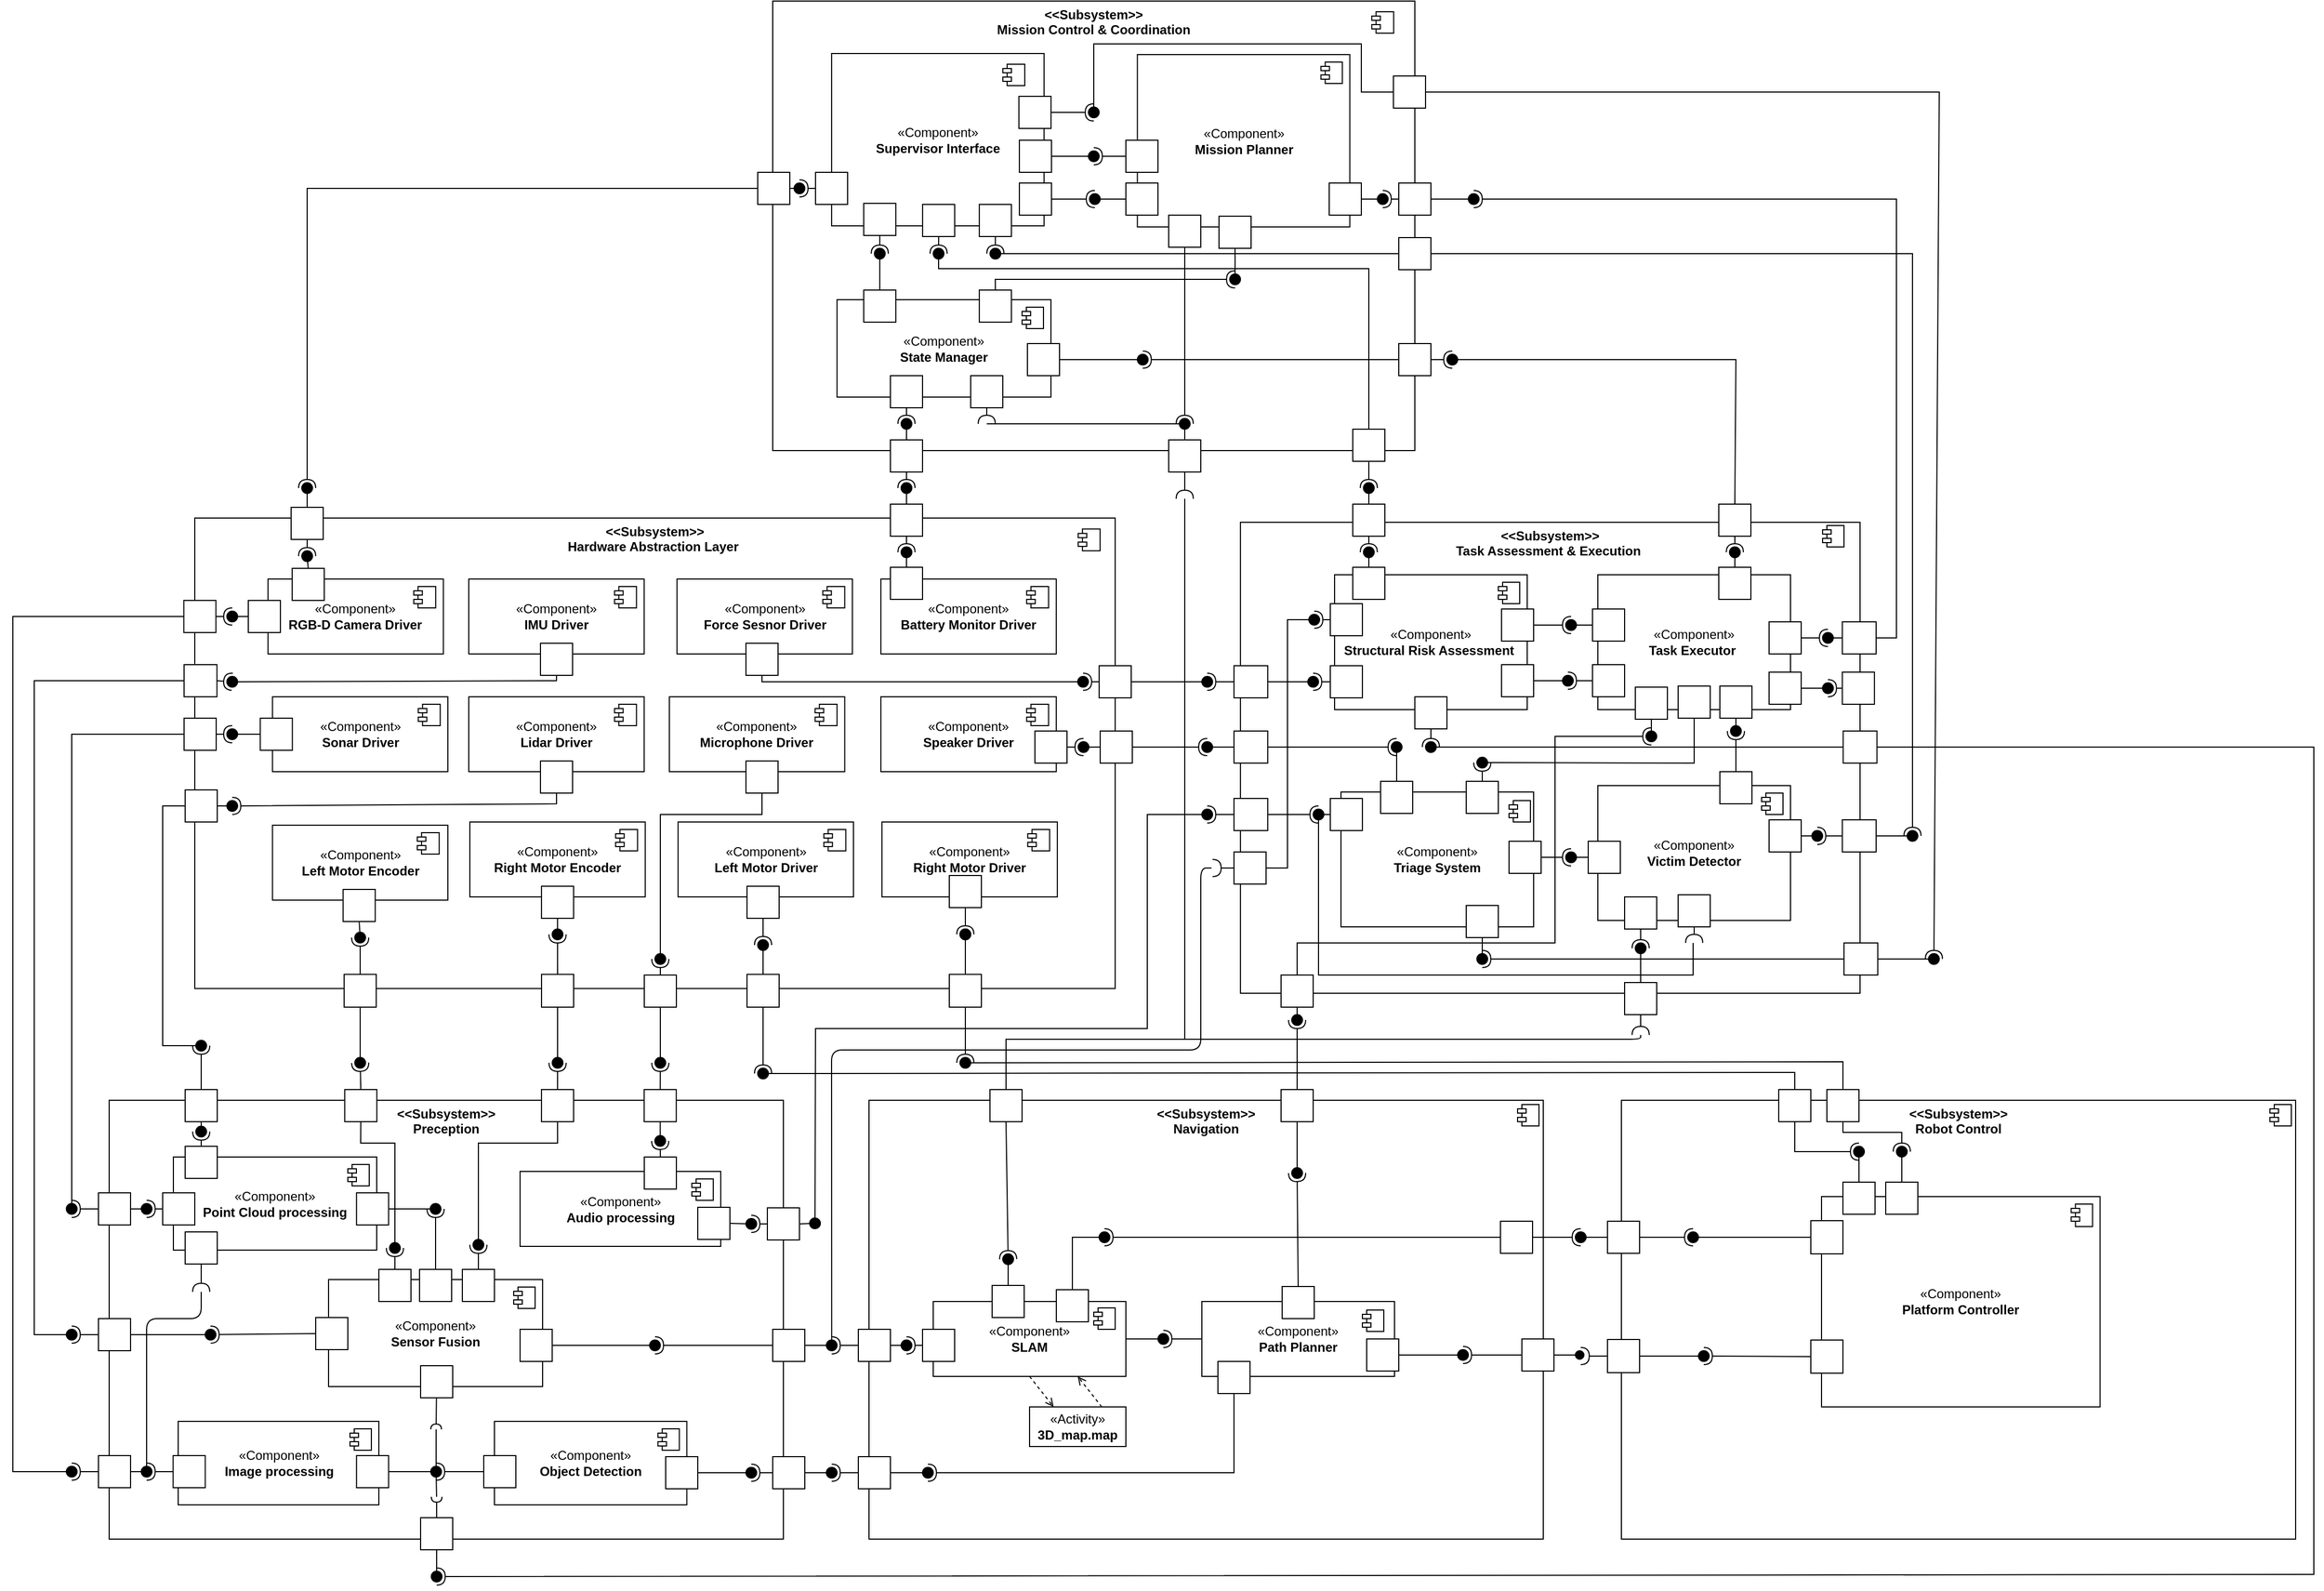 <mxfile>
    <diagram id="ypCh1WqYPA_LvXcs_7a2" name="Page-1">
        <mxGraphModel dx="4506" dy="3217" grid="1" gridSize="10" guides="1" tooltips="1" connect="1" arrows="1" fold="1" page="1" pageScale="1" pageWidth="850" pageHeight="1100" background="none" math="0" shadow="0">
            <root>
                <mxCell id="0"/>
                <mxCell id="1" parent="0"/>
                <mxCell id="104" value="&lt;p style=&quot;margin:0px;margin-top:6px;text-align:center;&quot;&gt;&lt;b&gt;&amp;lt;&amp;lt;Subsystem&amp;gt;&amp;gt;&lt;br&gt;Mission Control &amp;amp; Coordination&lt;/b&gt;&lt;/p&gt;&lt;p style=&quot;margin:0px;margin-left:8px;&quot;&gt;&lt;br&gt;&lt;/p&gt;" style="align=left;overflow=fill;html=1;dropTarget=0;whiteSpace=wrap;container=0;" parent="1" vertex="1">
                    <mxGeometry x="-590" y="-920" width="600" height="420" as="geometry"/>
                </mxCell>
                <mxCell id="1073" value="" style="shape=module;jettyWidth=8;jettyHeight=4;container=0;" parent="1" vertex="1">
                    <mxGeometry x="-30.241" y="-910" width="20.482" height="20" as="geometry">
                        <mxPoint x="-27" y="7" as="offset"/>
                    </mxGeometry>
                </mxCell>
                <mxCell id="108" value="&lt;p style=&quot;margin:0px;margin-top:6px;text-align:center;&quot;&gt;&lt;b&gt;&amp;lt;&amp;lt;Subsystem&amp;gt;&amp;gt;&lt;br&gt;Task Assessment &amp;amp; Execution&amp;nbsp;&lt;/b&gt;&lt;/p&gt;&lt;p style=&quot;margin:0px;margin-left:8px;&quot;&gt;&lt;br&gt;&lt;/p&gt;" style="align=left;overflow=fill;html=1;dropTarget=0;whiteSpace=wrap;container=0;" parent="1" vertex="1">
                    <mxGeometry x="-152.944" y="-433" width="578.947" height="440" as="geometry"/>
                </mxCell>
                <mxCell id="1013" value="" style="group" parent="1" vertex="1" connectable="0">
                    <mxGeometry x="-1130" y="-437" width="860" height="457" as="geometry"/>
                </mxCell>
                <mxCell id="94" value="&lt;p style=&quot;margin:0px;margin-top:6px;text-align:center;&quot;&gt;&lt;b&gt;&amp;lt;&amp;lt;Subsystem&amp;gt;&amp;gt;&lt;br&gt;Hardware Abstraction Layer&amp;nbsp;&lt;/b&gt;&lt;/p&gt;&lt;p style=&quot;margin:0px;margin-left:8px;&quot;&gt;&lt;br&gt;&lt;/p&gt;" style="align=left;overflow=fill;html=1;dropTarget=0;whiteSpace=wrap;container=0;" parent="1013" vertex="1">
                    <mxGeometry width="860" height="439.62" as="geometry"/>
                </mxCell>
                <mxCell id="496" value="" style="html=1;rounded=0;" parent="1013" vertex="1">
                    <mxGeometry x="324" y="426.329" width="30" height="30.671" as="geometry"/>
                </mxCell>
                <mxCell id="499" value="" style="html=1;rounded=0;" parent="1013" vertex="1">
                    <mxGeometry x="516" y="426.329" width="30" height="30.671" as="geometry"/>
                </mxCell>
                <mxCell id="508" value="" style="html=1;rounded=0;" parent="1013" vertex="1">
                    <mxGeometry x="705" y="426.329" width="30" height="30.671" as="geometry"/>
                </mxCell>
                <mxCell id="95" value="" style="shape=component;jettyWidth=8;jettyHeight=4;container=0;" parent="1013" vertex="1">
                    <mxGeometry x="825.422" y="10.224" width="20.482" height="20.447" as="geometry">
                        <mxPoint x="-24" y="4" as="offset"/>
                    </mxGeometry>
                </mxCell>
                <mxCell id="1046" value="" style="ellipse;whiteSpace=wrap;html=1;align=center;aspect=fixed;fillColor=#000000;strokeColor=none;resizable=0;perimeter=centerPerimeter;rotatable=0;allowArrows=0;points=[];outlineConnect=1;" parent="1013" vertex="1">
                    <mxGeometry x="100" y="30.67" width="10" height="10" as="geometry"/>
                </mxCell>
                <mxCell id="1038" value="" style="html=1;rounded=0;" parent="1013" vertex="1">
                    <mxGeometry x="90" y="-10" width="30" height="30" as="geometry"/>
                </mxCell>
                <mxCell id="1044" value="" style="rounded=0;orthogonalLoop=1;jettySize=auto;html=1;endArrow=halfCircle;endFill=0;endSize=6;strokeWidth=1;sketch=0;exitX=0.5;exitY=1;exitDx=0;exitDy=0;" parent="1013" source="1038" target="1046" edge="1">
                    <mxGeometry relative="1" as="geometry">
                        <mxPoint x="91" y="-25" as="sourcePoint"/>
                    </mxGeometry>
                </mxCell>
                <mxCell id="653" value="" style="group" parent="1013" vertex="1" connectable="0">
                    <mxGeometry x="57.98" y="57" width="174.301" height="70" as="geometry"/>
                </mxCell>
                <mxCell id="651" value="" style="group" parent="653" vertex="1" connectable="0">
                    <mxGeometry x="10.446" width="163.855" height="70" as="geometry"/>
                </mxCell>
                <mxCell id="424" value="«Component»&lt;br&gt;&lt;b&gt;RGB-D Camera Driver&lt;/b&gt;" style="html=1;dropTarget=0;whiteSpace=wrap;container=0;" parent="651" vertex="1">
                    <mxGeometry width="163.855" height="70" as="geometry"/>
                </mxCell>
                <mxCell id="425" value="" style="shape=module;jettyWidth=8;jettyHeight=4;container=0;" parent="651" vertex="1">
                    <mxGeometry x="136.205" y="7" width="20.482" height="20" as="geometry">
                        <mxPoint x="-27" y="7" as="offset"/>
                    </mxGeometry>
                </mxCell>
                <mxCell id="441" value="" style="html=1;rounded=0;container=0;" parent="653" vertex="1">
                    <mxGeometry x="-7.98" y="20" width="30" height="30" as="geometry"/>
                </mxCell>
                <mxCell id="654" value="" style="group" parent="1013" vertex="1" connectable="0">
                    <mxGeometry x="62.18" y="167" width="174.301" height="70" as="geometry"/>
                </mxCell>
                <mxCell id="652" value="" style="group" parent="654" vertex="1" connectable="0">
                    <mxGeometry x="10.446" width="163.855" height="70" as="geometry"/>
                </mxCell>
                <mxCell id="417" value="«Component»&lt;br&gt;&lt;b&gt;Sonar Driver&lt;/b&gt;" style="html=1;dropTarget=0;whiteSpace=wrap;container=0;" parent="652" vertex="1">
                    <mxGeometry width="163.855" height="70" as="geometry"/>
                </mxCell>
                <mxCell id="418" value="" style="shape=module;jettyWidth=8;jettyHeight=4;container=0;" parent="652" vertex="1">
                    <mxGeometry x="136.205" y="7" width="20.482" height="20" as="geometry">
                        <mxPoint x="-27" y="7" as="offset"/>
                    </mxGeometry>
                </mxCell>
                <mxCell id="710" value="" style="html=1;rounded=0;" parent="652" vertex="1">
                    <mxGeometry x="-11.446" y="20" width="30" height="30" as="geometry"/>
                </mxCell>
                <mxCell id="656" value="" style="group" parent="1013" vertex="1" connectable="0">
                    <mxGeometry x="72.625" y="287" width="163.855" height="90" as="geometry"/>
                </mxCell>
                <mxCell id="655" value="" style="group" parent="656" vertex="1" connectable="0">
                    <mxGeometry width="163.855" height="70" as="geometry"/>
                </mxCell>
                <mxCell id="415" value="«Component»&lt;br&gt;&lt;b&gt;Left Motor Encoder&lt;/b&gt;" style="html=1;dropTarget=0;whiteSpace=wrap;container=0;" parent="655" vertex="1">
                    <mxGeometry width="163.855" height="70" as="geometry"/>
                </mxCell>
                <mxCell id="416" value="" style="shape=module;jettyWidth=8;jettyHeight=4;container=0;" parent="655" vertex="1">
                    <mxGeometry x="135.265" y="7" width="20.482" height="20" as="geometry">
                        <mxPoint x="-27" y="7" as="offset"/>
                    </mxGeometry>
                </mxCell>
                <mxCell id="460" value="" style="html=1;rounded=0;" parent="656" vertex="1">
                    <mxGeometry x="65.985" y="60" width="30" height="30" as="geometry"/>
                </mxCell>
                <mxCell id="529" value="" style="html=1;rounded=0;" parent="1013" vertex="1">
                    <mxGeometry x="139.55" y="426.329" width="30" height="30.671" as="geometry"/>
                </mxCell>
                <mxCell id="534" value="" style="ellipse;whiteSpace=wrap;html=1;align=center;aspect=fixed;fillColor=#000000;strokeColor=none;resizable=0;perimeter=centerPerimeter;rotatable=0;allowArrows=0;points=[];outlineConnect=1;" parent="1013" vertex="1">
                    <mxGeometry x="149.55" y="387" width="10" height="10" as="geometry"/>
                </mxCell>
                <mxCell id="532" value="" style="rounded=0;orthogonalLoop=1;jettySize=auto;html=1;endArrow=halfCircle;endFill=0;endSize=6;strokeWidth=1;sketch=0;exitX=0.5;exitY=0;exitDx=0;exitDy=0;" parent="1013" source="529" target="534" edge="1">
                    <mxGeometry relative="1" as="geometry">
                        <mxPoint x="11" y="369" as="sourcePoint"/>
                    </mxGeometry>
                </mxCell>
                <mxCell id="533" value="" style="rounded=0;orthogonalLoop=1;jettySize=auto;html=1;endArrow=oval;endFill=0;sketch=0;sourcePerimeterSpacing=0;targetPerimeterSpacing=0;endSize=10;exitX=0.5;exitY=1;exitDx=0;exitDy=0;" parent="1013" source="460" target="534" edge="1">
                    <mxGeometry relative="1" as="geometry">
                        <mxPoint x="-29" y="369" as="sourcePoint"/>
                    </mxGeometry>
                </mxCell>
                <mxCell id="1187" value="" style="ellipse;whiteSpace=wrap;html=1;align=center;aspect=fixed;fillColor=#000000;strokeColor=none;resizable=0;perimeter=centerPerimeter;rotatable=0;allowArrows=0;points=[];outlineConnect=1;" parent="1013" vertex="1">
                    <mxGeometry x="825.42" y="209" width="10" height="10" as="geometry"/>
                </mxCell>
                <mxCell id="1215" value="" style="endArrow=none;html=1;" parent="1013" source="636" edge="1">
                    <mxGeometry width="50" height="50" relative="1" as="geometry">
                        <mxPoint x="593.0" y="756.98" as="sourcePoint"/>
                        <mxPoint x="950" y="327" as="targetPoint"/>
                        <Array as="points">
                            <mxPoint x="595" y="497"/>
                            <mxPoint x="940" y="497"/>
                            <mxPoint x="940" y="327"/>
                        </Array>
                    </mxGeometry>
                </mxCell>
                <mxCell id="1216" value="" style="html=1;rounded=0;" parent="1013" vertex="1">
                    <mxGeometry x="420" y="427" width="30" height="30" as="geometry"/>
                </mxCell>
                <mxCell id="1221" value="" style="ellipse;whiteSpace=wrap;html=1;align=center;aspect=fixed;fillColor=#000000;strokeColor=none;resizable=0;perimeter=centerPerimeter;rotatable=0;allowArrows=0;points=[];outlineConnect=1;" parent="1013" vertex="1">
                    <mxGeometry x="430" y="407" width="10" height="10" as="geometry"/>
                </mxCell>
                <mxCell id="1219" value="" style="rounded=0;orthogonalLoop=1;jettySize=auto;html=1;endArrow=halfCircle;endFill=0;endSize=6;strokeWidth=1;sketch=0;exitX=0.5;exitY=0;exitDx=0;exitDy=0;" parent="1013" source="1216" target="1221" edge="1">
                    <mxGeometry relative="1" as="geometry">
                        <mxPoint x="480" y="478" as="sourcePoint"/>
                    </mxGeometry>
                </mxCell>
                <mxCell id="85" value="&lt;p style=&quot;margin:0px;margin-top:6px;text-align:center;&quot;&gt;&lt;b&gt;&amp;lt;&amp;lt;Subsystem&amp;gt;&amp;gt;&lt;br&gt;Preception&lt;/b&gt;&lt;/p&gt;&lt;p style=&quot;margin:0px;margin-left:8px;&quot;&gt;&lt;br&gt;&lt;/p&gt;" style="align=left;overflow=fill;html=1;dropTarget=0;whiteSpace=wrap;flipH=1;" parent="1" vertex="1">
                    <mxGeometry x="-1210" y="107" width="630" height="410" as="geometry"/>
                </mxCell>
                <mxCell id="61" value="&lt;p style=&quot;margin:0px;margin-top:6px;text-align:center;&quot;&gt;&lt;b&gt;&amp;lt;&amp;lt;Subsystem&amp;gt;&amp;gt;&lt;br&gt;Robot Control&lt;/b&gt;&lt;/p&gt;&lt;p style=&quot;margin:0px;margin-left:8px;&quot;&gt;&lt;br&gt;&lt;/p&gt;" style="align=left;overflow=fill;html=1;dropTarget=0;whiteSpace=wrap;" parent="1" vertex="1">
                    <mxGeometry x="203" y="107" width="630" height="410" as="geometry"/>
                </mxCell>
                <mxCell id="62" value="" style="shape=component;jettyWidth=8;jettyHeight=4;" parent="61" vertex="1">
                    <mxGeometry x="1" width="20" height="20" relative="1" as="geometry">
                        <mxPoint x="-24" y="4" as="offset"/>
                    </mxGeometry>
                </mxCell>
                <mxCell id="87" value="&lt;p style=&quot;margin:0px;margin-top:6px;text-align:center;&quot;&gt;&lt;b&gt;&amp;lt;&amp;lt;Subsystem&amp;gt;&amp;gt;&lt;br&gt;Navigation&lt;/b&gt;&lt;/p&gt;&lt;p style=&quot;margin:0px;margin-left:8px;&quot;&gt;&lt;br&gt;&lt;/p&gt;" style="align=left;overflow=fill;html=1;dropTarget=0;whiteSpace=wrap;" parent="1" vertex="1">
                    <mxGeometry x="-500" y="107" width="630" height="410" as="geometry"/>
                </mxCell>
                <mxCell id="88" value="" style="shape=component;jettyWidth=8;jettyHeight=4;" parent="87" vertex="1">
                    <mxGeometry x="1" width="20" height="20" relative="1" as="geometry">
                        <mxPoint x="-24" y="4" as="offset"/>
                    </mxGeometry>
                </mxCell>
                <mxCell id="8" value="" style="ellipse;whiteSpace=wrap;html=1;align=center;aspect=fixed;fillColor=none;strokeColor=none;resizable=0;perimeter=centerPerimeter;rotatable=0;allowArrows=0;points=[];outlineConnect=1;" parent="1" vertex="1">
                    <mxGeometry x="275" y="217.5" width="10" height="10" as="geometry"/>
                </mxCell>
                <mxCell id="20" value="" style="ellipse;whiteSpace=wrap;html=1;align=center;aspect=fixed;fillColor=none;strokeColor=none;resizable=0;perimeter=centerPerimeter;rotatable=0;allowArrows=0;points=[];outlineConnect=1;" parent="1" vertex="1">
                    <mxGeometry x="782" y="200" width="10" height="10" as="geometry"/>
                </mxCell>
                <mxCell id="21" value="«Component»&lt;br&gt;&lt;b&gt;Platform Controller&lt;/b&gt;" style="html=1;dropTarget=0;whiteSpace=wrap;" parent="1" vertex="1">
                    <mxGeometry x="390" y="197" width="260.25" height="196.5" as="geometry"/>
                </mxCell>
                <mxCell id="22" value="" style="shape=module;jettyWidth=8;jettyHeight=4;" parent="21" vertex="1">
                    <mxGeometry x="1" width="20" height="21" relative="1" as="geometry">
                        <mxPoint x="-27" y="7" as="offset"/>
                    </mxGeometry>
                </mxCell>
                <mxCell id="184" value="" style="html=1;rounded=0;direction=west;" parent="1" vertex="1">
                    <mxGeometry x="380" y="331" width="30" height="31" as="geometry"/>
                </mxCell>
                <mxCell id="185" value="" style="endArrow=none;html=1;rounded=0;align=center;verticalAlign=top;endFill=0;labelBackgroundColor=none;endSize=2;" parent="1" edge="1">
                    <mxGeometry relative="1" as="geometry">
                        <mxPoint x="310" y="312.5" as="targetPoint"/>
                        <mxPoint x="310" y="312.5" as="sourcePoint"/>
                    </mxGeometry>
                </mxCell>
                <mxCell id="188" value="«Activity»&lt;br&gt;&lt;b&gt;3D_map.map&lt;/b&gt;" style="html=1;whiteSpace=wrap;" parent="1" vertex="1">
                    <mxGeometry x="-350.0" y="393.5" width="90" height="37" as="geometry"/>
                </mxCell>
                <mxCell id="192" value="" style="html=1;rounded=0;" parent="1" vertex="1">
                    <mxGeometry x="190" y="330.5" width="30" height="31" as="geometry"/>
                </mxCell>
                <mxCell id="195" value="" style="html=1;rounded=0;" parent="1" vertex="1">
                    <mxGeometry x="110" y="330" width="30" height="30" as="geometry"/>
                </mxCell>
                <mxCell id="196" value="" style="endArrow=none;html=1;rounded=0;align=center;verticalAlign=top;endFill=0;labelBackgroundColor=none;endSize=2;" parent="1" source="195" target="197" edge="1">
                    <mxGeometry relative="1" as="geometry"/>
                </mxCell>
                <mxCell id="197" value="" style="ellipse;html=1;fontSize=11;align=center;fillColor=#000000;points=[];aspect=fixed;resizable=0;verticalAlign=bottom;labelPosition=center;verticalLabelPosition=top;flipH=1;" parent="1" vertex="1">
                    <mxGeometry x="160" y="341" width="8" height="8" as="geometry"/>
                </mxCell>
                <mxCell id="199" value="" style="ellipse;whiteSpace=wrap;html=1;align=center;aspect=fixed;fillColor=none;strokeColor=none;resizable=0;perimeter=centerPerimeter;rotatable=0;allowArrows=0;points=[];outlineConnect=1;" parent="1" vertex="1">
                    <mxGeometry x="25" y="337" width="10" height="10" as="geometry"/>
                </mxCell>
                <mxCell id="203" value="" style="rounded=0;orthogonalLoop=1;jettySize=auto;html=1;endArrow=halfCircle;endFill=0;endSize=6;strokeWidth=1;sketch=0;fontSize=12;curved=1;exitX=0;exitY=0.5;exitDx=0;exitDy=0;entryX=0.668;entryY=0.616;entryDx=0;entryDy=0;entryPerimeter=0;" parent="1" source="192" target="204" edge="1">
                    <mxGeometry relative="1" as="geometry">
                        <mxPoint x="140" y="311" as="sourcePoint"/>
                        <mxPoint x="87" y="303" as="targetPoint"/>
                    </mxGeometry>
                </mxCell>
                <mxCell id="204" value="" style="ellipse;whiteSpace=wrap;html=1;align=center;aspect=fixed;fillColor=none;strokeColor=none;resizable=0;perimeter=centerPerimeter;rotatable=0;allowArrows=0;points=[];outlineConnect=1;" parent="1" vertex="1">
                    <mxGeometry x="160" y="341" width="10" height="10" as="geometry"/>
                </mxCell>
                <mxCell id="205" value="" style="rounded=0;orthogonalLoop=1;jettySize=auto;html=1;endArrow=halfCircle;endFill=0;endSize=6;strokeWidth=1;sketch=0;exitX=0;exitY=0.5;exitDx=0;exitDy=0;" parent="1" source="172" target="207" edge="1">
                    <mxGeometry relative="1" as="geometry">
                        <mxPoint x="-250" y="301" as="sourcePoint"/>
                    </mxGeometry>
                </mxCell>
                <mxCell id="206" value="" style="rounded=0;orthogonalLoop=1;jettySize=auto;html=1;endArrow=oval;endFill=0;sketch=0;sourcePerimeterSpacing=0;targetPerimeterSpacing=0;endSize=10;exitX=1;exitY=0.5;exitDx=0;exitDy=0;" parent="1" source="170" target="207" edge="1">
                    <mxGeometry relative="1" as="geometry">
                        <mxPoint x="-270" y="335" as="sourcePoint"/>
                    </mxGeometry>
                </mxCell>
                <mxCell id="207" value="" style="ellipse;whiteSpace=wrap;html=1;align=center;aspect=fixed;fillColor=#000000;strokeColor=none;resizable=0;perimeter=centerPerimeter;rotatable=0;allowArrows=0;points=[];outlineConnect=1;" parent="1" vertex="1">
                    <mxGeometry x="-230" y="325" width="10" height="10" as="geometry"/>
                </mxCell>
                <mxCell id="208" value="" style="endArrow=open;html=1;rounded=0;align=center;verticalAlign=bottom;dashed=1;endFill=0;labelBackgroundColor=none;exitX=0.5;exitY=1;exitDx=0;exitDy=0;entryX=0.25;entryY=0;entryDx=0;entryDy=0;" parent="1" source="170" target="188" edge="1">
                    <mxGeometry relative="1" as="geometry">
                        <mxPoint x="-420" y="376" as="sourcePoint"/>
                        <mxPoint x="-332.5" y="369" as="targetPoint"/>
                    </mxGeometry>
                </mxCell>
                <mxCell id="210" value="" style="endArrow=open;html=1;rounded=0;align=center;verticalAlign=bottom;dashed=1;endFill=0;labelBackgroundColor=none;exitX=0.75;exitY=0;exitDx=0;exitDy=0;entryX=0.75;entryY=1;entryDx=0;entryDy=0;" parent="1" source="188" target="170" edge="1">
                    <mxGeometry relative="1" as="geometry">
                        <mxPoint x="-277.5" y="369" as="sourcePoint"/>
                        <mxPoint x="-390" y="556" as="targetPoint"/>
                    </mxGeometry>
                </mxCell>
                <mxCell id="227" value="" style="html=1;rounded=0;" parent="1" vertex="1">
                    <mxGeometry x="380" y="219.5" width="30" height="31" as="geometry"/>
                </mxCell>
                <mxCell id="236" value="" style="html=1;rounded=0;" parent="1" vertex="1">
                    <mxGeometry x="90" y="220" width="30" height="30" as="geometry"/>
                </mxCell>
                <mxCell id="239" value="" style="html=1;rounded=0;" parent="1" vertex="1">
                    <mxGeometry x="190" y="220" width="30" height="30" as="geometry"/>
                </mxCell>
                <mxCell id="242" value="" style="rounded=0;orthogonalLoop=1;jettySize=auto;html=1;endArrow=halfCircle;endFill=0;endSize=6;strokeWidth=1;sketch=0;exitX=1;exitY=0.5;exitDx=0;exitDy=0;" parent="1" source="236" target="244" edge="1">
                    <mxGeometry relative="1" as="geometry">
                        <mxPoint x="180" y="235" as="sourcePoint"/>
                    </mxGeometry>
                </mxCell>
                <mxCell id="243" value="" style="rounded=0;orthogonalLoop=1;jettySize=auto;html=1;endArrow=oval;endFill=0;sketch=0;sourcePerimeterSpacing=0;targetPerimeterSpacing=0;endSize=10;exitX=0;exitY=0.5;exitDx=0;exitDy=0;" parent="1" source="239" target="244" edge="1">
                    <mxGeometry relative="1" as="geometry">
                        <mxPoint x="140" y="235" as="sourcePoint"/>
                    </mxGeometry>
                </mxCell>
                <mxCell id="244" value="" style="ellipse;whiteSpace=wrap;html=1;align=center;aspect=fixed;fillColor=#000000;strokeColor=none;resizable=0;perimeter=centerPerimeter;rotatable=0;allowArrows=0;points=[];outlineConnect=1;" parent="1" vertex="1">
                    <mxGeometry x="160" y="230" width="10" height="10" as="geometry"/>
                </mxCell>
                <mxCell id="245" value="" style="rounded=0;orthogonalLoop=1;jettySize=auto;html=1;endArrow=halfCircle;endFill=0;endSize=6;strokeWidth=1;sketch=0;exitX=1;exitY=0.5;exitDx=0;exitDy=0;" parent="1" source="239" target="247" edge="1">
                    <mxGeometry relative="1" as="geometry">
                        <mxPoint x="353" y="236" as="sourcePoint"/>
                    </mxGeometry>
                </mxCell>
                <mxCell id="246" value="" style="rounded=0;orthogonalLoop=1;jettySize=auto;html=1;endArrow=oval;endFill=0;sketch=0;sourcePerimeterSpacing=0;targetPerimeterSpacing=0;endSize=10;exitX=0;exitY=0.5;exitDx=0;exitDy=0;" parent="1" source="227" target="247" edge="1">
                    <mxGeometry relative="1" as="geometry">
                        <mxPoint x="263" y="233.5" as="sourcePoint"/>
                        <Array as="points"/>
                    </mxGeometry>
                </mxCell>
                <mxCell id="247" value="" style="ellipse;whiteSpace=wrap;html=1;align=center;aspect=fixed;fillColor=#000000;strokeColor=none;resizable=0;perimeter=centerPerimeter;rotatable=0;allowArrows=0;points=[];outlineConnect=1;" parent="1" vertex="1">
                    <mxGeometry x="265" y="230" width="10" height="10" as="geometry"/>
                </mxCell>
                <mxCell id="250" value="" style="rounded=0;orthogonalLoop=1;jettySize=auto;html=1;endArrow=oval;endFill=0;sketch=0;sourcePerimeterSpacing=0;targetPerimeterSpacing=0;endSize=10;exitX=0.5;exitY=0;exitDx=0;exitDy=0;" parent="1" source="252" target="251" edge="1">
                    <mxGeometry relative="1" as="geometry">
                        <mxPoint x="-370" y="226" as="sourcePoint"/>
                        <Array as="points">
                            <mxPoint x="-310" y="235"/>
                        </Array>
                    </mxGeometry>
                </mxCell>
                <mxCell id="256" value="" style="rounded=0;orthogonalLoop=1;jettySize=auto;html=1;endArrow=halfCircle;endFill=0;endSize=6;strokeWidth=1;sketch=0;exitX=0;exitY=0.5;exitDx=0;exitDy=0;" parent="1" source="236" target="251" edge="1">
                    <mxGeometry relative="1" as="geometry">
                        <mxPoint x="90" y="235" as="sourcePoint"/>
                        <mxPoint x="-320" y="237" as="targetPoint"/>
                    </mxGeometry>
                </mxCell>
                <mxCell id="251" value="" style="ellipse;whiteSpace=wrap;html=1;align=center;aspect=fixed;fillColor=#000000;strokeColor=none;resizable=0;perimeter=centerPerimeter;rotatable=0;allowArrows=0;points=[];outlineConnect=1;" parent="1" vertex="1">
                    <mxGeometry x="-285" y="230" width="10" height="10" as="geometry"/>
                </mxCell>
                <mxCell id="265" value="" style="html=1;rounded=0;" parent="1" vertex="1">
                    <mxGeometry x="410" y="183.5" width="30" height="30" as="geometry"/>
                </mxCell>
                <mxCell id="288" value="«Component»&lt;br&gt;&lt;b&gt;State Manager&lt;/b&gt;" style="html=1;dropTarget=0;whiteSpace=wrap;" parent="1" vertex="1">
                    <mxGeometry x="-529.88" y="-641" width="199.88" height="91" as="geometry"/>
                </mxCell>
                <mxCell id="289" value="" style="shape=module;jettyWidth=8;jettyHeight=4;" parent="288" vertex="1">
                    <mxGeometry x="1" width="20" height="20" relative="1" as="geometry">
                        <mxPoint x="-27" y="7" as="offset"/>
                    </mxGeometry>
                </mxCell>
                <mxCell id="324" value="«Component»&lt;br&gt;&lt;b&gt;Object Detection&lt;/b&gt;" style="html=1;dropTarget=0;whiteSpace=wrap;" parent="1" vertex="1">
                    <mxGeometry x="-850" y="407" width="179.75" height="78" as="geometry"/>
                </mxCell>
                <mxCell id="325" value="" style="shape=module;jettyWidth=8;jettyHeight=4;" parent="324" vertex="1">
                    <mxGeometry x="1" width="20" height="20" relative="1" as="geometry">
                        <mxPoint x="-27" y="7" as="offset"/>
                    </mxGeometry>
                </mxCell>
                <mxCell id="332" value="" style="html=1;rounded=0;" parent="1" vertex="1">
                    <mxGeometry x="-510" y="440" width="30" height="30" as="geometry"/>
                </mxCell>
                <mxCell id="335" value="" style="html=1;rounded=0;" parent="1" vertex="1">
                    <mxGeometry x="-590" y="440" width="30" height="30" as="geometry"/>
                </mxCell>
                <mxCell id="338" value="«Component»&lt;br&gt;&lt;b&gt;Image processing&lt;/b&gt;" style="html=1;dropTarget=0;whiteSpace=wrap;" parent="1" vertex="1">
                    <mxGeometry x="-1145.5" y="407" width="187.5" height="78" as="geometry"/>
                </mxCell>
                <mxCell id="339" value="" style="shape=module;jettyWidth=8;jettyHeight=4;" parent="338" vertex="1">
                    <mxGeometry x="1" width="20" height="20" relative="1" as="geometry">
                        <mxPoint x="-27" y="7" as="offset"/>
                    </mxGeometry>
                </mxCell>
                <mxCell id="347" value="" style="html=1;rounded=0;" parent="1" vertex="1">
                    <mxGeometry x="-690" y="440" width="30" height="30" as="geometry"/>
                </mxCell>
                <mxCell id="350" value="" style="rounded=0;orthogonalLoop=1;jettySize=auto;html=1;endArrow=halfCircle;endFill=0;endSize=6;strokeWidth=1;sketch=0;exitX=0;exitY=0.5;exitDx=0;exitDy=0;" parent="1" source="335" target="352" edge="1">
                    <mxGeometry relative="1" as="geometry">
                        <mxPoint x="-590" y="464" as="sourcePoint"/>
                    </mxGeometry>
                </mxCell>
                <mxCell id="351" value="" style="rounded=0;orthogonalLoop=1;jettySize=auto;html=1;endArrow=oval;endFill=0;sketch=0;sourcePerimeterSpacing=0;targetPerimeterSpacing=0;endSize=10;exitX=1;exitY=0.5;exitDx=0;exitDy=0;" parent="1" source="347" target="352" edge="1">
                    <mxGeometry relative="1" as="geometry">
                        <mxPoint x="-630" y="464" as="sourcePoint"/>
                    </mxGeometry>
                </mxCell>
                <mxCell id="352" value="" style="ellipse;whiteSpace=wrap;html=1;align=center;aspect=fixed;fillColor=#000000;strokeColor=none;resizable=0;perimeter=centerPerimeter;rotatable=0;allowArrows=0;points=[];outlineConnect=1;" parent="1" vertex="1">
                    <mxGeometry x="-615" y="450" width="10" height="10" as="geometry"/>
                </mxCell>
                <mxCell id="353" value="" style="rounded=0;orthogonalLoop=1;jettySize=auto;html=1;endArrow=halfCircle;endFill=0;endSize=6;strokeWidth=1;sketch=0;exitX=0;exitY=0.5;exitDx=0;exitDy=0;" parent="1" source="332" target="355" edge="1">
                    <mxGeometry relative="1" as="geometry">
                        <mxPoint x="-510" y="466" as="sourcePoint"/>
                    </mxGeometry>
                </mxCell>
                <mxCell id="354" value="" style="rounded=0;orthogonalLoop=1;jettySize=auto;html=1;endArrow=oval;endFill=0;sketch=0;sourcePerimeterSpacing=0;targetPerimeterSpacing=0;endSize=10;exitX=1;exitY=0.5;exitDx=0;exitDy=0;" parent="1" source="335" target="355" edge="1">
                    <mxGeometry relative="1" as="geometry">
                        <mxPoint x="-550" y="466" as="sourcePoint"/>
                    </mxGeometry>
                </mxCell>
                <mxCell id="355" value="" style="ellipse;whiteSpace=wrap;html=1;align=center;aspect=fixed;fillColor=#000000;strokeColor=none;resizable=0;perimeter=centerPerimeter;rotatable=0;allowArrows=0;points=[];outlineConnect=1;" parent="1" vertex="1">
                    <mxGeometry x="-539.88" y="450" width="10" height="10" as="geometry"/>
                </mxCell>
                <mxCell id="359" value="" style="rounded=0;orthogonalLoop=1;jettySize=auto;html=1;endArrow=halfCircle;endFill=0;endSize=6;strokeWidth=1;sketch=0;exitX=0.5;exitY=1;exitDx=0;exitDy=0;" parent="1" source="356" target="361" edge="1">
                    <mxGeometry relative="1" as="geometry">
                        <mxPoint x="-425" y="465" as="sourcePoint"/>
                        <Array as="points">
                            <mxPoint x="-159" y="455"/>
                        </Array>
                    </mxGeometry>
                </mxCell>
                <mxCell id="360" value="" style="rounded=0;orthogonalLoop=1;jettySize=auto;html=1;endArrow=oval;endFill=0;sketch=0;sourcePerimeterSpacing=0;targetPerimeterSpacing=0;endSize=10;exitX=1;exitY=0.5;exitDx=0;exitDy=0;" parent="1" source="332" target="361" edge="1">
                    <mxGeometry relative="1" as="geometry">
                        <mxPoint x="-465" y="465" as="sourcePoint"/>
                    </mxGeometry>
                </mxCell>
                <mxCell id="361" value="" style="ellipse;whiteSpace=wrap;html=1;align=center;aspect=fixed;fillColor=#000000;strokeColor=none;resizable=0;perimeter=centerPerimeter;rotatable=0;allowArrows=0;points=[];outlineConnect=1;" parent="1" vertex="1">
                    <mxGeometry x="-450" y="450" width="10" height="10" as="geometry"/>
                </mxCell>
                <mxCell id="395" value="«Component»&lt;br&gt;&lt;b&gt;Audio processing&lt;/b&gt;" style="html=1;dropTarget=0;whiteSpace=wrap;" parent="1" vertex="1">
                    <mxGeometry x="-826.05" y="173.5" width="187.5" height="70" as="geometry"/>
                </mxCell>
                <mxCell id="396" value="" style="shape=module;jettyWidth=8;jettyHeight=4;" parent="395" vertex="1">
                    <mxGeometry x="1" width="20" height="20" relative="1" as="geometry">
                        <mxPoint x="-27" y="7" as="offset"/>
                    </mxGeometry>
                </mxCell>
                <mxCell id="399" value="" style="rounded=0;orthogonalLoop=1;jettySize=auto;html=1;endArrow=halfCircle;endFill=0;endSize=6;strokeWidth=1;sketch=0;exitX=1;exitY=0.5;exitDx=0;exitDy=0;" parent="1" source="184" target="401" edge="1">
                    <mxGeometry relative="1" as="geometry">
                        <mxPoint x="315" y="315" as="sourcePoint"/>
                        <Array as="points"/>
                    </mxGeometry>
                </mxCell>
                <mxCell id="400" value="" style="rounded=0;orthogonalLoop=1;jettySize=auto;html=1;endArrow=oval;endFill=0;sketch=0;sourcePerimeterSpacing=0;targetPerimeterSpacing=0;endSize=10;exitX=1;exitY=0.5;exitDx=0;exitDy=0;" parent="1" source="192" target="401" edge="1">
                    <mxGeometry relative="1" as="geometry">
                        <mxPoint x="275" y="315" as="sourcePoint"/>
                    </mxGeometry>
                </mxCell>
                <mxCell id="401" value="" style="ellipse;whiteSpace=wrap;html=1;align=center;aspect=fixed;fillColor=#000000;strokeColor=none;resizable=0;perimeter=centerPerimeter;rotatable=0;allowArrows=0;points=[];outlineConnect=1;" parent="1" vertex="1">
                    <mxGeometry x="275" y="341" width="10" height="10" as="geometry"/>
                </mxCell>
                <mxCell id="419" value="«Component»&lt;br&gt;&lt;b&gt;Lidar Driver&lt;/b&gt;" style="html=1;dropTarget=0;whiteSpace=wrap;container=0;" parent="1" vertex="1">
                    <mxGeometry x="-873.976" y="-270" width="163.855" height="70" as="geometry"/>
                </mxCell>
                <mxCell id="420" value="" style="shape=module;jettyWidth=8;jettyHeight=4;container=0;" parent="1" vertex="1">
                    <mxGeometry x="-737.771" y="-263" width="20.482" height="20" as="geometry">
                        <mxPoint x="-27" y="7" as="offset"/>
                    </mxGeometry>
                </mxCell>
                <mxCell id="433" value="" style="html=1;rounded=0;container=0;" parent="1" vertex="1">
                    <mxGeometry x="-1140.001" y="-300" width="30.723" height="30" as="geometry"/>
                </mxCell>
                <mxCell id="437" value="" style="html=1;rounded=0;container=0;" parent="1" vertex="1">
                    <mxGeometry x="-1140.24" y="-360" width="30" height="30" as="geometry"/>
                </mxCell>
                <mxCell id="446" value="" style="ellipse;whiteSpace=wrap;html=1;align=center;aspect=fixed;fillColor=#000000;strokeColor=none;resizable=0;perimeter=centerPerimeter;rotatable=0;allowArrows=0;points=[];outlineConnect=1;container=0;" parent="1" vertex="1">
                    <mxGeometry x="-1100" y="-350" width="10" height="10" as="geometry"/>
                </mxCell>
                <mxCell id="444" value="" style="rounded=0;orthogonalLoop=1;jettySize=auto;html=1;endArrow=halfCircle;endFill=0;endSize=6;strokeWidth=1;sketch=0;exitX=1;exitY=0.5;exitDx=0;exitDy=0;" parent="1" source="437" target="446" edge="1">
                    <mxGeometry relative="1" as="geometry">
                        <mxPoint x="-1146" y="-305" as="sourcePoint"/>
                    </mxGeometry>
                </mxCell>
                <mxCell id="445" value="" style="rounded=0;orthogonalLoop=1;jettySize=auto;html=1;endArrow=oval;endFill=0;sketch=0;sourcePerimeterSpacing=0;targetPerimeterSpacing=0;endSize=10;exitX=0;exitY=0.5;exitDx=0;exitDy=0;" parent="1" source="441" target="446" edge="1">
                    <mxGeometry relative="1" as="geometry">
                        <mxPoint x="-1186" y="-305" as="sourcePoint"/>
                    </mxGeometry>
                </mxCell>
                <mxCell id="454" value="" style="rounded=0;orthogonalLoop=1;jettySize=auto;html=1;endArrow=halfCircle;endFill=0;endSize=6;strokeWidth=1;sketch=0;exitX=1;exitY=0.5;exitDx=0;exitDy=0;" parent="1" source="433" target="456" edge="1">
                    <mxGeometry relative="1" as="geometry">
                        <mxPoint x="-960" y="-465" as="sourcePoint"/>
                    </mxGeometry>
                </mxCell>
                <mxCell id="455" value="" style="rounded=0;orthogonalLoop=1;jettySize=auto;html=1;endArrow=oval;endFill=0;sketch=0;sourcePerimeterSpacing=0;targetPerimeterSpacing=0;endSize=10;exitX=0.5;exitY=1;exitDx=0;exitDy=0;" parent="1" source="447" target="456" edge="1">
                    <mxGeometry relative="1" as="geometry">
                        <mxPoint x="-1000" y="-465" as="sourcePoint"/>
                        <Array as="points">
                            <mxPoint x="-792" y="-285"/>
                        </Array>
                    </mxGeometry>
                </mxCell>
                <mxCell id="456" value="" style="ellipse;whiteSpace=wrap;html=1;align=center;aspect=fixed;fillColor=#000000;strokeColor=none;resizable=0;perimeter=centerPerimeter;rotatable=0;allowArrows=0;points=[];outlineConnect=1;" parent="1" vertex="1">
                    <mxGeometry x="-1100" y="-289" width="10" height="10" as="geometry"/>
                </mxCell>
                <mxCell id="463" value="" style="html=1;rounded=0;" parent="1" vertex="1">
                    <mxGeometry x="-480" y="-450" width="30" height="30" as="geometry"/>
                </mxCell>
                <mxCell id="469" value="" style="rounded=0;orthogonalLoop=1;jettySize=auto;html=1;endArrow=halfCircle;endFill=0;endSize=6;strokeWidth=1;sketch=0;exitX=0.5;exitY=1;exitDx=0;exitDy=0;" parent="1" source="463" target="471" edge="1">
                    <mxGeometry relative="1" as="geometry">
                        <mxPoint x="-400" y="-455" as="sourcePoint"/>
                    </mxGeometry>
                </mxCell>
                <mxCell id="470" value="" style="rounded=0;orthogonalLoop=1;jettySize=auto;html=1;endArrow=oval;endFill=0;sketch=0;sourcePerimeterSpacing=0;targetPerimeterSpacing=0;endSize=10;exitX=0.5;exitY=0;exitDx=0;exitDy=0;" parent="1" source="466" target="471" edge="1">
                    <mxGeometry relative="1" as="geometry">
                        <mxPoint x="-440" y="-455" as="sourcePoint"/>
                    </mxGeometry>
                </mxCell>
                <mxCell id="471" value="" style="ellipse;whiteSpace=wrap;html=1;align=center;aspect=fixed;fillColor=#000000;strokeColor=none;resizable=0;perimeter=centerPerimeter;rotatable=0;allowArrows=0;points=[];outlineConnect=1;" parent="1" vertex="1">
                    <mxGeometry x="-470" y="-410" width="10" height="10" as="geometry"/>
                </mxCell>
                <mxCell id="490" value="" style="html=1;rounded=0;" parent="1" vertex="1">
                    <mxGeometry x="-807" y="-210" width="30" height="30" as="geometry"/>
                </mxCell>
                <mxCell id="502" value="" style="rounded=0;orthogonalLoop=1;jettySize=auto;html=1;endArrow=halfCircle;endFill=0;endSize=6;strokeWidth=1;sketch=0;exitX=0.5;exitY=0;exitDx=0;exitDy=0;" parent="1" source="496" target="504" edge="1">
                    <mxGeometry relative="1" as="geometry">
                        <mxPoint x="-806" y="12" as="sourcePoint"/>
                    </mxGeometry>
                </mxCell>
                <mxCell id="503" value="" style="rounded=0;orthogonalLoop=1;jettySize=auto;html=1;endArrow=oval;endFill=0;sketch=0;sourcePerimeterSpacing=0;targetPerimeterSpacing=0;endSize=10;exitX=0.5;exitY=1;exitDx=0;exitDy=0;" parent="1" source="475" target="504" edge="1">
                    <mxGeometry relative="1" as="geometry">
                        <mxPoint x="-846" y="12" as="sourcePoint"/>
                    </mxGeometry>
                </mxCell>
                <mxCell id="504" value="" style="ellipse;whiteSpace=wrap;html=1;align=center;aspect=fixed;fillColor=#000000;strokeColor=none;resizable=0;perimeter=centerPerimeter;rotatable=0;allowArrows=0;points=[];outlineConnect=1;" parent="1" vertex="1">
                    <mxGeometry x="-796.05" y="-53" width="10" height="10" as="geometry"/>
                </mxCell>
                <mxCell id="514" value="" style="html=1;rounded=0;" parent="1" vertex="1">
                    <mxGeometry x="-284" y="-238" width="30" height="30" as="geometry"/>
                </mxCell>
                <mxCell id="520" value="" style="html=1;rounded=0;" parent="1" vertex="1">
                    <mxGeometry x="-1140" y="-250" width="30" height="30" as="geometry"/>
                </mxCell>
                <mxCell id="523" value="" style="rounded=0;orthogonalLoop=1;jettySize=auto;html=1;endArrow=halfCircle;endFill=0;endSize=6;strokeWidth=1;sketch=0;exitX=1;exitY=0.5;exitDx=0;exitDy=0;" parent="1" source="520" target="525" edge="1">
                    <mxGeometry relative="1" as="geometry">
                        <mxPoint x="-1140" y="-205" as="sourcePoint"/>
                    </mxGeometry>
                </mxCell>
                <mxCell id="524" value="" style="rounded=0;orthogonalLoop=1;jettySize=auto;html=1;endArrow=oval;endFill=0;sketch=0;sourcePerimeterSpacing=0;targetPerimeterSpacing=0;endSize=10;exitX=0;exitY=0.5;exitDx=0;exitDy=0;" parent="1" source="710" target="525" edge="1">
                    <mxGeometry relative="1" as="geometry">
                        <mxPoint x="-1079" y="-230" as="sourcePoint"/>
                    </mxGeometry>
                </mxCell>
                <mxCell id="525" value="" style="ellipse;whiteSpace=wrap;html=1;align=center;aspect=fixed;fillColor=#000000;strokeColor=none;resizable=0;perimeter=centerPerimeter;rotatable=0;allowArrows=0;points=[];outlineConnect=1;" parent="1" vertex="1">
                    <mxGeometry x="-1100" y="-240" width="10" height="10" as="geometry"/>
                </mxCell>
                <mxCell id="535" value="«Component»&lt;br&gt;&lt;b&gt;Point Cloud processing&lt;/b&gt;" style="html=1;dropTarget=0;whiteSpace=wrap;" parent="1" vertex="1">
                    <mxGeometry x="-1150" y="160" width="190" height="87" as="geometry"/>
                </mxCell>
                <mxCell id="536" value="" style="shape=module;jettyWidth=8;jettyHeight=4;" parent="535" vertex="1">
                    <mxGeometry x="1" width="20" height="20" relative="1" as="geometry">
                        <mxPoint x="-27" y="7" as="offset"/>
                    </mxGeometry>
                </mxCell>
                <mxCell id="537" value="«Component»&lt;br&gt;&lt;b&gt;Sensor Fusion&lt;/b&gt;" style="html=1;dropTarget=0;whiteSpace=wrap;" parent="1" vertex="1">
                    <mxGeometry x="-1005" y="274.5" width="200" height="100" as="geometry"/>
                </mxCell>
                <mxCell id="538" value="" style="shape=module;jettyWidth=8;jettyHeight=4;" parent="537" vertex="1">
                    <mxGeometry x="1" width="20" height="20" relative="1" as="geometry">
                        <mxPoint x="-27" y="7" as="offset"/>
                    </mxGeometry>
                </mxCell>
                <mxCell id="540" value="" style="rounded=0;orthogonalLoop=1;jettySize=auto;html=1;endArrow=halfCircle;endFill=0;endSize=6;strokeWidth=1;sketch=0;exitX=0;exitY=0.5;exitDx=0;exitDy=0;" parent="1" source="548" target="542" edge="1">
                    <mxGeometry relative="1" as="geometry">
                        <mxPoint x="-879" y="450" as="sourcePoint"/>
                    </mxGeometry>
                </mxCell>
                <mxCell id="541" value="" style="rounded=0;orthogonalLoop=1;jettySize=auto;html=1;endArrow=oval;endFill=0;sketch=0;sourcePerimeterSpacing=0;targetPerimeterSpacing=0;endSize=10;exitX=1;exitY=0.5;exitDx=0;exitDy=0;" parent="1" source="545" target="542" edge="1">
                    <mxGeometry relative="1" as="geometry">
                        <mxPoint x="-919" y="450" as="sourcePoint"/>
                    </mxGeometry>
                </mxCell>
                <mxCell id="542" value="" style="ellipse;whiteSpace=wrap;html=1;align=center;aspect=fixed;fillColor=#000000;strokeColor=none;resizable=0;perimeter=centerPerimeter;rotatable=0;allowArrows=0;points=[];outlineConnect=1;" parent="1" vertex="1">
                    <mxGeometry x="-909.5" y="449" width="10" height="10" as="geometry"/>
                </mxCell>
                <mxCell id="544" value="" style="ellipse;whiteSpace=wrap;html=1;align=center;aspect=fixed;fillColor=none;strokeColor=none;resizable=0;perimeter=centerPerimeter;rotatable=0;allowArrows=0;points=[];outlineConnect=1;" parent="1" vertex="1">
                    <mxGeometry x="-903.52" y="415" width="10" height="10" as="geometry"/>
                </mxCell>
                <mxCell id="545" value="" style="html=1;rounded=0;" parent="1" vertex="1">
                    <mxGeometry x="-978.87" y="439" width="30" height="30" as="geometry"/>
                </mxCell>
                <mxCell id="548" value="" style="html=1;rounded=0;" parent="1" vertex="1">
                    <mxGeometry x="-860" y="439" width="30" height="30" as="geometry"/>
                </mxCell>
                <mxCell id="551" value="" style="html=1;rounded=0;" parent="1" vertex="1">
                    <mxGeometry x="-919" y="355" width="30" height="30" as="geometry"/>
                </mxCell>
                <mxCell id="552" value="" style="endArrow=none;html=1;rounded=0;align=center;verticalAlign=top;endFill=0;labelBackgroundColor=none;endSize=2;" parent="1" source="551" target="553" edge="1">
                    <mxGeometry relative="1" as="geometry"/>
                </mxCell>
                <mxCell id="553" value="" style="shape=requiredInterface;html=1;fontSize=11;align=center;fillColor=none;points=[];aspect=fixed;resizable=0;verticalAlign=bottom;labelPosition=center;verticalLabelPosition=top;flipH=1;rotation=90;" parent="1" vertex="1">
                    <mxGeometry x="-907" y="407" width="5" height="10" as="geometry"/>
                </mxCell>
                <mxCell id="555" style="html=1;entryX=0.75;entryY=-0.2;entryDx=0;entryDy=0;entryPerimeter=0;rounded=0;endArrow=none;endFill=0;" parent="1" source="553" target="542" edge="1">
                    <mxGeometry relative="1" as="geometry"/>
                </mxCell>
                <mxCell id="556" value="" style="html=1;rounded=0;" parent="1" vertex="1">
                    <mxGeometry x="-1160" y="193.5" width="30" height="30" as="geometry"/>
                </mxCell>
                <mxCell id="559" value="" style="html=1;rounded=0;" parent="1" vertex="1">
                    <mxGeometry x="-1139" y="150" width="30" height="30" as="geometry"/>
                </mxCell>
                <mxCell id="562" value="" style="rounded=0;orthogonalLoop=1;jettySize=auto;html=1;endArrow=halfCircle;endFill=0;endSize=6;strokeWidth=1;sketch=0;exitX=0;exitY=0.5;exitDx=0;exitDy=0;" parent="1" source="565" target="564" edge="1">
                    <mxGeometry relative="1" as="geometry">
                        <mxPoint x="-1210" y="32" as="sourcePoint"/>
                    </mxGeometry>
                </mxCell>
                <mxCell id="563" value="" style="rounded=0;orthogonalLoop=1;jettySize=auto;html=1;endArrow=oval;endFill=0;sketch=0;sourcePerimeterSpacing=0;targetPerimeterSpacing=0;endSize=10;exitX=0;exitY=0.5;exitDx=0;exitDy=0;" parent="1" source="520" target="564" edge="1">
                    <mxGeometry relative="1" as="geometry">
                        <mxPoint x="-1250" y="-35" as="sourcePoint"/>
                        <Array as="points">
                            <mxPoint x="-1245" y="-235"/>
                        </Array>
                    </mxGeometry>
                </mxCell>
                <mxCell id="564" value="" style="ellipse;whiteSpace=wrap;html=1;align=center;aspect=fixed;fillColor=#000000;strokeColor=none;resizable=0;perimeter=centerPerimeter;rotatable=0;allowArrows=0;points=[];outlineConnect=1;" parent="1" vertex="1">
                    <mxGeometry x="-1250" y="203.5" width="10" height="10" as="geometry"/>
                </mxCell>
                <mxCell id="565" value="" style="html=1;rounded=0;" parent="1" vertex="1">
                    <mxGeometry x="-1220" y="193.5" width="30" height="30" as="geometry"/>
                </mxCell>
                <mxCell id="569" value="" style="html=1;rounded=0;" parent="1" vertex="1">
                    <mxGeometry x="-1139" y="-183" width="30" height="30" as="geometry"/>
                </mxCell>
                <mxCell id="572" value="" style="rounded=0;orthogonalLoop=1;jettySize=auto;html=1;endArrow=halfCircle;endFill=0;endSize=6;strokeWidth=1;sketch=0;exitX=0;exitY=0.5;exitDx=0;exitDy=0;" parent="1" source="556" target="574" edge="1">
                    <mxGeometry relative="1" as="geometry">
                        <mxPoint x="-1160" y="79" as="sourcePoint"/>
                    </mxGeometry>
                </mxCell>
                <mxCell id="573" value="" style="rounded=0;orthogonalLoop=1;jettySize=auto;html=1;endArrow=oval;endFill=0;sketch=0;sourcePerimeterSpacing=0;targetPerimeterSpacing=0;endSize=10;exitX=1;exitY=0.5;exitDx=0;exitDy=0;" parent="1" source="565" target="574" edge="1">
                    <mxGeometry relative="1" as="geometry">
                        <mxPoint x="-1200" y="79" as="sourcePoint"/>
                    </mxGeometry>
                </mxCell>
                <mxCell id="574" value="" style="ellipse;whiteSpace=wrap;html=1;align=center;aspect=fixed;fillColor=#000000;strokeColor=none;resizable=0;perimeter=centerPerimeter;rotatable=0;allowArrows=0;points=[];outlineConnect=1;" parent="1" vertex="1">
                    <mxGeometry x="-1180" y="203.5" width="10" height="10" as="geometry"/>
                </mxCell>
                <mxCell id="575" value="" style="rounded=0;orthogonalLoop=1;jettySize=auto;html=1;endArrow=halfCircle;endFill=0;endSize=6;strokeWidth=1;sketch=0;exitX=0.5;exitY=1;exitDx=0;exitDy=0;" parent="1" source="490" target="577" edge="1">
                    <mxGeometry relative="1" as="geometry">
                        <mxPoint x="-1027" y="-175" as="sourcePoint"/>
                        <Array as="points">
                            <mxPoint x="-792" y="-170"/>
                        </Array>
                    </mxGeometry>
                </mxCell>
                <mxCell id="576" value="" style="rounded=0;orthogonalLoop=1;jettySize=auto;html=1;endArrow=oval;endFill=0;sketch=0;sourcePerimeterSpacing=0;targetPerimeterSpacing=0;endSize=10;exitX=1;exitY=0.5;exitDx=0;exitDy=0;" parent="1" source="569" target="577" edge="1">
                    <mxGeometry relative="1" as="geometry">
                        <mxPoint x="-1067" y="-175" as="sourcePoint"/>
                    </mxGeometry>
                </mxCell>
                <mxCell id="577" value="" style="ellipse;whiteSpace=wrap;html=1;align=center;aspect=fixed;fillColor=#000000;strokeColor=none;resizable=0;perimeter=centerPerimeter;rotatable=0;allowArrows=0;points=[];outlineConnect=1;" parent="1" vertex="1">
                    <mxGeometry x="-1100" y="-173" width="10" height="10" as="geometry"/>
                </mxCell>
                <mxCell id="578" value="" style="html=1;rounded=0;" parent="1" vertex="1">
                    <mxGeometry x="-1139" y="97" width="30" height="30" as="geometry"/>
                </mxCell>
                <mxCell id="581" value="" style="rounded=0;orthogonalLoop=1;jettySize=auto;html=1;endArrow=halfCircle;endFill=0;endSize=6;strokeWidth=1;sketch=0;exitX=0.5;exitY=0;exitDx=0;exitDy=0;" parent="1" source="578" target="583" edge="1">
                    <mxGeometry relative="1" as="geometry">
                        <mxPoint x="-1127" y="26" as="sourcePoint"/>
                    </mxGeometry>
                </mxCell>
                <mxCell id="582" value="" style="rounded=0;orthogonalLoop=1;jettySize=auto;html=1;endArrow=oval;endFill=0;sketch=0;sourcePerimeterSpacing=0;targetPerimeterSpacing=0;endSize=10;exitX=0;exitY=0.5;exitDx=0;exitDy=0;" parent="1" source="569" target="583" edge="1">
                    <mxGeometry relative="1" as="geometry">
                        <mxPoint x="-1190" y="-160" as="sourcePoint"/>
                        <Array as="points">
                            <mxPoint x="-1160" y="-168"/>
                            <mxPoint x="-1160" y="56"/>
                        </Array>
                    </mxGeometry>
                </mxCell>
                <mxCell id="583" value="" style="ellipse;whiteSpace=wrap;html=1;align=center;aspect=fixed;fillColor=#000000;strokeColor=none;resizable=0;perimeter=centerPerimeter;rotatable=0;allowArrows=0;points=[];outlineConnect=1;" parent="1" vertex="1">
                    <mxGeometry x="-1129" y="51" width="10" height="10" as="geometry"/>
                </mxCell>
                <mxCell id="584" value="" style="rounded=0;orthogonalLoop=1;jettySize=auto;html=1;endArrow=halfCircle;endFill=0;endSize=6;strokeWidth=1;sketch=0;exitX=0.5;exitY=0;exitDx=0;exitDy=0;" parent="1" source="559" target="586" edge="1">
                    <mxGeometry relative="1" as="geometry">
                        <mxPoint x="-1155" y="79" as="sourcePoint"/>
                    </mxGeometry>
                </mxCell>
                <mxCell id="585" value="" style="rounded=0;orthogonalLoop=1;jettySize=auto;html=1;endArrow=oval;endFill=0;sketch=0;sourcePerimeterSpacing=0;targetPerimeterSpacing=0;endSize=10;exitX=0.5;exitY=1;exitDx=0;exitDy=0;" parent="1" source="578" target="586" edge="1">
                    <mxGeometry relative="1" as="geometry">
                        <mxPoint x="-1195" y="79" as="sourcePoint"/>
                    </mxGeometry>
                </mxCell>
                <mxCell id="586" value="" style="ellipse;whiteSpace=wrap;html=1;align=center;aspect=fixed;fillColor=#000000;strokeColor=none;resizable=0;perimeter=centerPerimeter;rotatable=0;allowArrows=0;points=[];outlineConnect=1;" parent="1" vertex="1">
                    <mxGeometry x="-1129" y="131.25" width="10" height="10" as="geometry"/>
                </mxCell>
                <mxCell id="587" value="" style="html=1;rounded=0;" parent="1" vertex="1">
                    <mxGeometry x="-1220" y="311" width="30" height="30" as="geometry"/>
                </mxCell>
                <mxCell id="590" value="" style="html=1;rounded=0;" parent="1" vertex="1">
                    <mxGeometry x="-1017" y="310" width="30" height="30" as="geometry"/>
                </mxCell>
                <mxCell id="593" value="" style="rounded=0;orthogonalLoop=1;jettySize=auto;html=1;endArrow=halfCircle;endFill=0;endSize=6;strokeWidth=1;sketch=0;exitX=0;exitY=0.5;exitDx=0;exitDy=0;" parent="1" source="590" target="595" edge="1">
                    <mxGeometry relative="1" as="geometry">
                        <mxPoint x="-1100" y="320" as="sourcePoint"/>
                    </mxGeometry>
                </mxCell>
                <mxCell id="594" value="" style="rounded=0;orthogonalLoop=1;jettySize=auto;html=1;endArrow=oval;endFill=0;sketch=0;sourcePerimeterSpacing=0;targetPerimeterSpacing=0;endSize=10;exitX=1;exitY=0.5;exitDx=0;exitDy=0;" parent="1" source="587" target="595" edge="1">
                    <mxGeometry relative="1" as="geometry">
                        <mxPoint x="-1140" y="320" as="sourcePoint"/>
                    </mxGeometry>
                </mxCell>
                <mxCell id="595" value="" style="ellipse;whiteSpace=wrap;html=1;align=center;aspect=fixed;fillColor=#000000;strokeColor=none;resizable=0;perimeter=centerPerimeter;rotatable=0;allowArrows=0;points=[];outlineConnect=1;" parent="1" vertex="1">
                    <mxGeometry x="-1120.24" y="321" width="10" height="10" as="geometry"/>
                </mxCell>
                <mxCell id="596" value="" style="rounded=0;orthogonalLoop=1;jettySize=auto;html=1;endArrow=halfCircle;endFill=0;endSize=6;strokeWidth=1;sketch=0;exitX=0;exitY=0.5;exitDx=0;exitDy=0;" parent="1" source="587" target="598" edge="1">
                    <mxGeometry relative="1" as="geometry">
                        <mxPoint x="-1300" y="157" as="sourcePoint"/>
                    </mxGeometry>
                </mxCell>
                <mxCell id="597" value="" style="rounded=0;orthogonalLoop=1;jettySize=auto;html=1;endArrow=oval;endFill=0;sketch=0;sourcePerimeterSpacing=0;targetPerimeterSpacing=0;endSize=10;exitX=0;exitY=0.5;exitDx=0;exitDy=0;" parent="1" source="433" target="598" edge="1">
                    <mxGeometry relative="1" as="geometry">
                        <mxPoint x="-1275" y="-285" as="sourcePoint"/>
                        <Array as="points">
                            <mxPoint x="-1280" y="-285"/>
                            <mxPoint x="-1280" y="326"/>
                        </Array>
                    </mxGeometry>
                </mxCell>
                <mxCell id="598" value="" style="ellipse;whiteSpace=wrap;html=1;align=center;aspect=fixed;fillColor=#000000;strokeColor=none;resizable=0;perimeter=centerPerimeter;rotatable=0;allowArrows=0;points=[];outlineConnect=1;" parent="1" vertex="1">
                    <mxGeometry x="-1250" y="321" width="10" height="10" as="geometry"/>
                </mxCell>
                <mxCell id="599" value="" style="html=1;rounded=0;" parent="1" vertex="1">
                    <mxGeometry x="-1220" y="439" width="30" height="30" as="geometry"/>
                </mxCell>
                <mxCell id="602" value="" style="rounded=0;orthogonalLoop=1;jettySize=auto;html=1;endArrow=halfCircle;endFill=0;endSize=6;strokeWidth=1;sketch=0;exitX=0;exitY=0.5;exitDx=0;exitDy=0;" parent="1" source="599" target="604" edge="1">
                    <mxGeometry relative="1" as="geometry">
                        <mxPoint x="-1320" y="377" as="sourcePoint"/>
                    </mxGeometry>
                </mxCell>
                <mxCell id="603" value="" style="rounded=0;orthogonalLoop=1;jettySize=auto;html=1;endArrow=oval;endFill=0;sketch=0;sourcePerimeterSpacing=0;targetPerimeterSpacing=0;endSize=10;exitX=0;exitY=0.5;exitDx=0;exitDy=0;" parent="1" source="437" target="604" edge="1">
                    <mxGeometry relative="1" as="geometry">
                        <mxPoint x="-1280" y="-395" as="sourcePoint"/>
                        <Array as="points">
                            <mxPoint x="-1300" y="-345"/>
                            <mxPoint x="-1300" y="454"/>
                        </Array>
                    </mxGeometry>
                </mxCell>
                <mxCell id="604" value="" style="ellipse;whiteSpace=wrap;html=1;align=center;aspect=fixed;fillColor=#000000;strokeColor=none;resizable=0;perimeter=centerPerimeter;rotatable=0;allowArrows=0;points=[];outlineConnect=1;" parent="1" vertex="1">
                    <mxGeometry x="-1250" y="449" width="10" height="10" as="geometry"/>
                </mxCell>
                <mxCell id="605" value="" style="html=1;rounded=0;" parent="1" vertex="1">
                    <mxGeometry x="-1150.24" y="439" width="30" height="30" as="geometry"/>
                </mxCell>
                <mxCell id="608" value="" style="rounded=0;orthogonalLoop=1;jettySize=auto;html=1;endArrow=halfCircle;endFill=0;endSize=6;strokeWidth=1;sketch=0;exitX=0;exitY=0.5;exitDx=0;exitDy=0;" parent="1" source="605" target="610" edge="1">
                    <mxGeometry relative="1" as="geometry">
                        <mxPoint x="-1225" y="512" as="sourcePoint"/>
                    </mxGeometry>
                </mxCell>
                <mxCell id="609" value="" style="rounded=0;orthogonalLoop=1;jettySize=auto;html=1;endArrow=oval;endFill=0;sketch=0;sourcePerimeterSpacing=0;targetPerimeterSpacing=0;endSize=10;exitX=1;exitY=0.5;exitDx=0;exitDy=0;" parent="1" source="599" target="610" edge="1">
                    <mxGeometry relative="1" as="geometry">
                        <mxPoint x="-1265" y="512" as="sourcePoint"/>
                    </mxGeometry>
                </mxCell>
                <mxCell id="610" value="" style="ellipse;whiteSpace=wrap;html=1;align=center;aspect=fixed;fillColor=#000000;strokeColor=none;resizable=0;perimeter=centerPerimeter;rotatable=0;allowArrows=0;points=[];outlineConnect=1;" parent="1" vertex="1">
                    <mxGeometry x="-1180" y="449" width="10" height="10" as="geometry"/>
                </mxCell>
                <mxCell id="612" value="" style="html=1;rounded=0;" parent="1" vertex="1">
                    <mxGeometry x="-826.05" y="321" width="30" height="30" as="geometry"/>
                </mxCell>
                <mxCell id="615" value="" style="html=1;rounded=0;" parent="1" vertex="1">
                    <mxGeometry x="-590" y="321" width="30" height="30" as="geometry"/>
                </mxCell>
                <mxCell id="618" value="" style="rounded=0;orthogonalLoop=1;jettySize=auto;html=1;endArrow=halfCircle;endFill=0;endSize=6;strokeWidth=1;sketch=0;exitX=0;exitY=0.5;exitDx=0;exitDy=0;" parent="1" source="615" target="620" edge="1">
                    <mxGeometry relative="1" as="geometry">
                        <mxPoint x="-680" y="342" as="sourcePoint"/>
                    </mxGeometry>
                </mxCell>
                <mxCell id="619" value="" style="rounded=0;orthogonalLoop=1;jettySize=auto;html=1;endArrow=oval;endFill=0;sketch=0;sourcePerimeterSpacing=0;targetPerimeterSpacing=0;endSize=10;exitX=1;exitY=0.5;exitDx=0;exitDy=0;" parent="1" source="612" target="620" edge="1">
                    <mxGeometry relative="1" as="geometry">
                        <mxPoint x="-720" y="342" as="sourcePoint"/>
                    </mxGeometry>
                </mxCell>
                <mxCell id="620" value="" style="ellipse;whiteSpace=wrap;html=1;align=center;aspect=fixed;fillColor=#000000;strokeColor=none;resizable=0;perimeter=centerPerimeter;rotatable=0;allowArrows=0;points=[];outlineConnect=1;" parent="1" vertex="1">
                    <mxGeometry x="-705" y="331" width="10" height="10" as="geometry"/>
                </mxCell>
                <mxCell id="625" value="" style="html=1;rounded=0;" parent="1" vertex="1">
                    <mxGeometry x="-510" y="321" width="30" height="30" as="geometry"/>
                </mxCell>
                <mxCell id="631" value="" style="rounded=0;orthogonalLoop=1;jettySize=auto;html=1;endArrow=halfCircle;endFill=0;endSize=6;strokeWidth=1;sketch=0;exitX=0;exitY=0.5;exitDx=0;exitDy=0;" parent="1" source="628" target="633" edge="1">
                    <mxGeometry relative="1" as="geometry">
                        <mxPoint x="-503" y="306" as="sourcePoint"/>
                    </mxGeometry>
                </mxCell>
                <mxCell id="632" value="" style="rounded=0;orthogonalLoop=1;jettySize=auto;html=1;endArrow=oval;endFill=0;sketch=0;sourcePerimeterSpacing=0;targetPerimeterSpacing=0;endSize=10;exitX=1;exitY=0.5;exitDx=0;exitDy=0;" parent="1" source="625" target="633" edge="1">
                    <mxGeometry relative="1" as="geometry">
                        <mxPoint x="-543" y="306" as="sourcePoint"/>
                    </mxGeometry>
                </mxCell>
                <mxCell id="633" value="" style="ellipse;whiteSpace=wrap;html=1;align=center;aspect=fixed;fillColor=#000000;strokeColor=none;resizable=0;perimeter=centerPerimeter;rotatable=0;allowArrows=0;points=[];outlineConnect=1;" parent="1" vertex="1">
                    <mxGeometry x="-470" y="331" width="10" height="10" as="geometry"/>
                </mxCell>
                <mxCell id="634" value="" style="rounded=0;orthogonalLoop=1;jettySize=auto;html=1;endArrow=halfCircle;endFill=0;endSize=6;strokeWidth=1;sketch=0;exitX=0;exitY=0.5;exitDx=0;exitDy=0;" parent="1" source="625" target="636" edge="1">
                    <mxGeometry relative="1" as="geometry">
                        <mxPoint x="-515" y="366" as="sourcePoint"/>
                    </mxGeometry>
                </mxCell>
                <mxCell id="635" value="" style="rounded=0;orthogonalLoop=1;jettySize=auto;html=1;endArrow=oval;endFill=0;sketch=0;sourcePerimeterSpacing=0;targetPerimeterSpacing=0;endSize=10;exitX=1;exitY=0.5;exitDx=0;exitDy=0;" parent="1" source="615" target="636" edge="1">
                    <mxGeometry relative="1" as="geometry">
                        <mxPoint x="-555" y="366" as="sourcePoint"/>
                    </mxGeometry>
                </mxCell>
                <mxCell id="636" value="" style="ellipse;whiteSpace=wrap;html=1;align=center;aspect=fixed;fillColor=#000000;strokeColor=none;resizable=0;perimeter=centerPerimeter;rotatable=0;allowArrows=0;points=[];outlineConnect=1;" parent="1" vertex="1">
                    <mxGeometry x="-539.88" y="331" width="10" height="10" as="geometry"/>
                </mxCell>
                <mxCell id="637" value="" style="rounded=0;orthogonalLoop=1;jettySize=auto;html=1;endArrow=halfCircle;endFill=0;endSize=6;strokeWidth=1;sketch=0;exitX=0;exitY=0.5;exitDx=0;exitDy=0;" parent="1" source="195" target="639" edge="1">
                    <mxGeometry relative="1" as="geometry">
                        <mxPoint x="185" y="390" as="sourcePoint"/>
                    </mxGeometry>
                </mxCell>
                <mxCell id="638" value="" style="rounded=0;orthogonalLoop=1;jettySize=auto;html=1;endArrow=oval;endFill=0;sketch=0;sourcePerimeterSpacing=0;targetPerimeterSpacing=0;endSize=10;exitX=1;exitY=0.5;exitDx=0;exitDy=0;" parent="1" source="189" target="639" edge="1">
                    <mxGeometry relative="1" as="geometry">
                        <mxPoint x="145" y="390" as="sourcePoint"/>
                    </mxGeometry>
                </mxCell>
                <mxCell id="639" value="" style="ellipse;whiteSpace=wrap;html=1;align=center;aspect=fixed;fillColor=#000000;strokeColor=none;resizable=0;perimeter=centerPerimeter;rotatable=0;allowArrows=0;points=[];outlineConnect=1;" parent="1" vertex="1">
                    <mxGeometry x="50" y="340" width="10" height="10" as="geometry"/>
                </mxCell>
                <mxCell id="640" value="" style="html=1;rounded=0;" parent="1" vertex="1">
                    <mxGeometry x="450" y="183.5" width="30" height="30" as="geometry"/>
                </mxCell>
                <mxCell id="109" value="" style="shape=component;jettyWidth=8;jettyHeight=4;container=0;" parent="1" vertex="1">
                    <mxGeometry x="391" y="-430" width="20" height="20" as="geometry">
                        <mxPoint x="-24" y="4" as="offset"/>
                    </mxGeometry>
                </mxCell>
                <mxCell id="644" value="" style="group" parent="1" vertex="1" connectable="0">
                    <mxGeometry x="-679.398" y="-380" width="163.855" height="70" as="geometry"/>
                </mxCell>
                <mxCell id="649" value="" style="group" parent="644" vertex="1" connectable="0">
                    <mxGeometry width="163.855" height="70" as="geometry"/>
                </mxCell>
                <mxCell id="428" value="«Component»&lt;br&gt;&lt;b&gt;Force Sesnor Driver&lt;/b&gt;" style="html=1;dropTarget=0;whiteSpace=wrap;container=0;" parent="649" vertex="1">
                    <mxGeometry width="163.855" height="70" as="geometry"/>
                </mxCell>
                <mxCell id="429" value="" style="shape=module;jettyWidth=8;jettyHeight=4;container=0;" parent="649" vertex="1">
                    <mxGeometry x="136.205" y="7" width="20.482" height="20" as="geometry">
                        <mxPoint x="-27" y="7" as="offset"/>
                    </mxGeometry>
                </mxCell>
                <mxCell id="645" value="" style="group" parent="1" vertex="1" connectable="0">
                    <mxGeometry x="-488.916" y="-380" width="163.855" height="70" as="geometry"/>
                </mxCell>
                <mxCell id="381" value="«Component»&lt;br&gt;&lt;b&gt;Battery Monitor Driver&lt;/b&gt;" style="html=1;dropTarget=0;whiteSpace=wrap;container=0;" parent="645" vertex="1">
                    <mxGeometry width="163.855" height="70" as="geometry"/>
                </mxCell>
                <mxCell id="382" value="" style="shape=module;jettyWidth=8;jettyHeight=4;container=0;" parent="645" vertex="1">
                    <mxGeometry x="136.205" y="7" width="20.482" height="20" as="geometry">
                        <mxPoint x="-27" y="7" as="offset"/>
                    </mxGeometry>
                </mxCell>
                <mxCell id="646" value="" style="group" parent="1" vertex="1" connectable="0">
                    <mxGeometry x="-488.916" y="-270" width="163.855" height="70" as="geometry"/>
                </mxCell>
                <mxCell id="375" value="«Component»&lt;br&gt;&lt;b&gt;Speaker Driver&lt;/b&gt;" style="html=1;dropTarget=0;whiteSpace=wrap;container=0;" parent="646" vertex="1">
                    <mxGeometry width="163.855" height="70" as="geometry"/>
                </mxCell>
                <mxCell id="376" value="" style="shape=module;jettyWidth=8;jettyHeight=4;container=0;" parent="646" vertex="1">
                    <mxGeometry x="136.205" y="7" width="20.482" height="20" as="geometry">
                        <mxPoint x="-27" y="7" as="offset"/>
                    </mxGeometry>
                </mxCell>
                <mxCell id="472" value="" style="html=1;rounded=0;" parent="1" vertex="1">
                    <mxGeometry x="-345" y="-238" width="30" height="30" as="geometry"/>
                </mxCell>
                <mxCell id="648" value="" style="group" parent="1" vertex="1" connectable="0">
                    <mxGeometry x="-686.566" y="-270" width="163.855" height="70" as="geometry"/>
                </mxCell>
                <mxCell id="422" value="«Component»&lt;br&gt;&lt;b&gt;Microphone Driver&lt;/b&gt;" style="html=1;dropTarget=0;whiteSpace=wrap;container=0;" parent="648" vertex="1">
                    <mxGeometry width="163.855" height="70" as="geometry"/>
                </mxCell>
                <mxCell id="423" value="" style="shape=module;jettyWidth=8;jettyHeight=4;container=0;" parent="648" vertex="1">
                    <mxGeometry x="136.205" y="7" width="20.482" height="20" as="geometry">
                        <mxPoint x="-27" y="7" as="offset"/>
                    </mxGeometry>
                </mxCell>
                <mxCell id="493" value="" style="html=1;rounded=0;" parent="1" vertex="1">
                    <mxGeometry x="-615" y="-320" width="30" height="30" as="geometry"/>
                </mxCell>
                <mxCell id="650" value="" style="group" parent="1" vertex="1" connectable="0">
                    <mxGeometry x="-873.976" y="-380" width="163.855" height="70" as="geometry"/>
                </mxCell>
                <mxCell id="426" value="«Component»&lt;br&gt;&lt;b&gt;IMU Driver&lt;/b&gt;" style="html=1;dropTarget=0;whiteSpace=wrap;container=0;" parent="650" vertex="1">
                    <mxGeometry width="163.855" height="70" as="geometry"/>
                </mxCell>
                <mxCell id="427" value="" style="shape=module;jettyWidth=8;jettyHeight=4;container=0;" parent="650" vertex="1">
                    <mxGeometry x="136.205" y="7" width="20.482" height="20" as="geometry">
                        <mxPoint x="-27" y="7" as="offset"/>
                    </mxGeometry>
                </mxCell>
                <mxCell id="657" value="" style="group" parent="1" vertex="1" connectable="0">
                    <mxGeometry x="-872.976" y="-153" width="163.855" height="70" as="geometry"/>
                </mxCell>
                <mxCell id="413" value="«Component»&lt;br&gt;&lt;b&gt;Right Motor Encoder&lt;/b&gt;" style="html=1;dropTarget=0;whiteSpace=wrap;container=0;" parent="657" vertex="1">
                    <mxGeometry width="163.855" height="70" as="geometry"/>
                </mxCell>
                <mxCell id="414" value="" style="shape=module;jettyWidth=8;jettyHeight=4;container=0;" parent="657" vertex="1">
                    <mxGeometry x="136.205" y="7" width="20.482" height="20" as="geometry">
                        <mxPoint x="-27" y="7" as="offset"/>
                    </mxGeometry>
                </mxCell>
                <mxCell id="475" value="" style="html=1;rounded=0;" parent="1" vertex="1">
                    <mxGeometry x="-806.05" y="-93" width="30" height="30" as="geometry"/>
                </mxCell>
                <mxCell id="658" value="" style="group" parent="1" vertex="1" connectable="0">
                    <mxGeometry x="-678.398" y="-153" width="163.855" height="70" as="geometry"/>
                </mxCell>
                <mxCell id="408" value="«Component»&lt;br&gt;&lt;b&gt;Left Motor Driver&lt;/b&gt;" style="html=1;dropTarget=0;whiteSpace=wrap;container=0;" parent="658" vertex="1">
                    <mxGeometry width="163.855" height="70" as="geometry"/>
                </mxCell>
                <mxCell id="409" value="" style="shape=module;jettyWidth=8;jettyHeight=4;container=0;" parent="658" vertex="1">
                    <mxGeometry x="136.205" y="7" width="20.482" height="20" as="geometry">
                        <mxPoint x="-27" y="7" as="offset"/>
                    </mxGeometry>
                </mxCell>
                <mxCell id="478" value="" style="html=1;rounded=0;" parent="1" vertex="1">
                    <mxGeometry x="-614" y="-93" width="30" height="30" as="geometry"/>
                </mxCell>
                <mxCell id="659" value="" style="group" parent="1" vertex="1" connectable="0">
                    <mxGeometry x="-487.916" y="-153" width="163.855" height="80" as="geometry"/>
                </mxCell>
                <mxCell id="391" value="«Component»&lt;br&gt;&lt;b&gt;Right Motor Driver&lt;/b&gt;" style="html=1;dropTarget=0;whiteSpace=wrap;container=0;" parent="659" vertex="1">
                    <mxGeometry width="163.855" height="70" as="geometry"/>
                </mxCell>
                <mxCell id="392" value="" style="shape=module;jettyWidth=8;jettyHeight=4;container=0;" parent="659" vertex="1">
                    <mxGeometry x="136.205" y="7" width="20.482" height="20" as="geometry">
                        <mxPoint x="-27" y="7" as="offset"/>
                    </mxGeometry>
                </mxCell>
                <mxCell id="481" value="" style="html=1;rounded=0;" parent="659" vertex="1">
                    <mxGeometry x="62.916" y="50" width="30" height="30" as="geometry"/>
                </mxCell>
                <mxCell id="660" value="" style="group" parent="1" vertex="1" connectable="0">
                    <mxGeometry x="-189" y="295" width="180" height="86" as="geometry"/>
                </mxCell>
                <mxCell id="172" value="«Component»&lt;br&gt;&lt;b&gt;Path Planner&lt;/b&gt;" style="html=1;dropTarget=0;whiteSpace=wrap;flipH=1;" parent="660" vertex="1">
                    <mxGeometry width="180" height="70" as="geometry"/>
                </mxCell>
                <mxCell id="226" value="" style="shape=module;jettyWidth=8;jettyHeight=4;" parent="660" vertex="1">
                    <mxGeometry x="150" y="8" width="20" height="20" as="geometry"/>
                </mxCell>
                <mxCell id="356" value="" style="html=1;rounded=0;" parent="660" vertex="1">
                    <mxGeometry x="15" y="56" width="30" height="30" as="geometry"/>
                </mxCell>
                <mxCell id="1170" value="" style="html=1;rounded=0;" parent="660" vertex="1">
                    <mxGeometry x="75" y="-14" width="30" height="30" as="geometry"/>
                </mxCell>
                <mxCell id="189" value="" style="html=1;rounded=0;" parent="1" vertex="1">
                    <mxGeometry x="-35" y="330" width="30" height="30" as="geometry"/>
                </mxCell>
                <mxCell id="661" value="" style="group" parent="1" vertex="1" connectable="0">
                    <mxGeometry x="-440" y="295" width="180" height="70" as="geometry"/>
                </mxCell>
                <mxCell id="170" value="«Component»&lt;br&gt;&lt;b&gt;SLAM&lt;/b&gt;" style="html=1;dropTarget=0;whiteSpace=wrap;flipH=1;" parent="661" vertex="1">
                    <mxGeometry width="180" height="70" as="geometry"/>
                </mxCell>
                <mxCell id="225" value="" style="shape=module;jettyWidth=8;jettyHeight=4;" parent="661" vertex="1">
                    <mxGeometry x="150" y="6" width="20" height="20" as="geometry"/>
                </mxCell>
                <mxCell id="252" value="" style="html=1;rounded=0;" parent="661" vertex="1">
                    <mxGeometry x="115" y="-11" width="30" height="30" as="geometry"/>
                </mxCell>
                <mxCell id="662" value="" style="html=1;rounded=0;" parent="1" vertex="1">
                    <mxGeometry x="350" y="97" width="30" height="30" as="geometry"/>
                </mxCell>
                <mxCell id="665" value="" style="html=1;rounded=0;" parent="1" vertex="1">
                    <mxGeometry x="395" y="97" width="30" height="30" as="geometry"/>
                </mxCell>
                <mxCell id="666" value="" style="rounded=0;orthogonalLoop=1;jettySize=auto;html=1;endArrow=halfCircle;endFill=0;endSize=6;strokeWidth=1;sketch=0;exitX=0.5;exitY=1;exitDx=0;exitDy=0;" parent="1" source="662" target="668" edge="1">
                    <mxGeometry relative="1" as="geometry">
                        <mxPoint x="406" y="165" as="sourcePoint"/>
                        <Array as="points">
                            <mxPoint x="365" y="155"/>
                        </Array>
                    </mxGeometry>
                </mxCell>
                <mxCell id="667" value="" style="rounded=0;orthogonalLoop=1;jettySize=auto;html=1;endArrow=oval;endFill=0;sketch=0;sourcePerimeterSpacing=0;targetPerimeterSpacing=0;endSize=10;exitX=0.5;exitY=0;exitDx=0;exitDy=0;" parent="1" source="265" target="668" edge="1">
                    <mxGeometry relative="1" as="geometry">
                        <mxPoint x="366" y="165" as="sourcePoint"/>
                    </mxGeometry>
                </mxCell>
                <mxCell id="668" value="" style="ellipse;whiteSpace=wrap;html=1;align=center;aspect=fixed;fillColor=#000000;strokeColor=none;resizable=0;perimeter=centerPerimeter;rotatable=0;allowArrows=0;points=[];outlineConnect=1;" parent="1" vertex="1">
                    <mxGeometry x="420" y="150" width="10" height="10" as="geometry"/>
                </mxCell>
                <mxCell id="669" value="" style="rounded=0;orthogonalLoop=1;jettySize=auto;html=1;endArrow=halfCircle;endFill=0;endSize=6;strokeWidth=1;sketch=0;exitX=0.5;exitY=1;exitDx=0;exitDy=0;" parent="1" source="665" target="671" edge="1">
                    <mxGeometry relative="1" as="geometry">
                        <mxPoint x="500" y="155" as="sourcePoint"/>
                        <Array as="points">
                            <mxPoint x="410" y="137"/>
                            <mxPoint x="465" y="137"/>
                        </Array>
                    </mxGeometry>
                </mxCell>
                <mxCell id="670" value="" style="rounded=0;orthogonalLoop=1;jettySize=auto;html=1;endArrow=oval;endFill=0;sketch=0;sourcePerimeterSpacing=0;targetPerimeterSpacing=0;endSize=10;exitX=0.5;exitY=0;exitDx=0;exitDy=0;" parent="1" source="640" target="671" edge="1">
                    <mxGeometry relative="1" as="geometry">
                        <mxPoint x="460" y="155" as="sourcePoint"/>
                    </mxGeometry>
                </mxCell>
                <mxCell id="671" value="" style="ellipse;whiteSpace=wrap;html=1;align=center;aspect=fixed;fillColor=#000000;strokeColor=none;resizable=0;perimeter=centerPerimeter;rotatable=0;allowArrows=0;points=[];outlineConnect=1;" parent="1" vertex="1">
                    <mxGeometry x="460" y="150" width="10" height="10" as="geometry"/>
                </mxCell>
                <mxCell id="628" value="" style="html=1;rounded=0;" parent="1" vertex="1">
                    <mxGeometry x="-450" y="321" width="30" height="30" as="geometry"/>
                </mxCell>
                <mxCell id="672" value="" style="rounded=0;orthogonalLoop=1;jettySize=auto;html=1;endArrow=halfCircle;endFill=0;endSize=6;strokeWidth=1;sketch=0;exitX=0.5;exitY=1;exitDx=0;exitDy=0;" parent="1" source="499" target="674" edge="1">
                    <mxGeometry relative="1" as="geometry">
                        <mxPoint x="-599" y="51.0" as="sourcePoint"/>
                    </mxGeometry>
                </mxCell>
                <mxCell id="673" value="" style="rounded=0;orthogonalLoop=1;jettySize=auto;html=1;endArrow=oval;endFill=0;sketch=0;sourcePerimeterSpacing=0;targetPerimeterSpacing=0;endSize=10;exitX=0.5;exitY=0;exitDx=0;exitDy=0;" parent="1" source="662" target="674" edge="1">
                    <mxGeometry relative="1" as="geometry">
                        <mxPoint x="10" y="77" as="sourcePoint"/>
                        <Array as="points">
                            <mxPoint x="365" y="81"/>
                        </Array>
                    </mxGeometry>
                </mxCell>
                <mxCell id="674" value="" style="ellipse;whiteSpace=wrap;html=1;align=center;aspect=fixed;fillColor=#000000;strokeColor=none;resizable=0;perimeter=centerPerimeter;rotatable=0;allowArrows=0;points=[];outlineConnect=1;" parent="1" vertex="1">
                    <mxGeometry x="-604" y="77" width="10" height="10" as="geometry"/>
                </mxCell>
                <mxCell id="484" value="" style="html=1;rounded=0;" parent="1" vertex="1">
                    <mxGeometry x="-615" y="-210" width="30" height="30" as="geometry"/>
                </mxCell>
                <mxCell id="466" value="" style="html=1;rounded=0;" parent="1" vertex="1">
                    <mxGeometry x="-480" y="-391" width="30" height="30" as="geometry"/>
                </mxCell>
                <mxCell id="678" value="" style="rounded=0;orthogonalLoop=1;jettySize=auto;html=1;endArrow=halfCircle;endFill=0;endSize=6;strokeWidth=1;sketch=0;exitX=0.5;exitY=1;exitDx=0;exitDy=0;" parent="1" source="508" target="680" edge="1">
                    <mxGeometry relative="1" as="geometry">
                        <mxPoint x="-410" y="51.0" as="sourcePoint"/>
                    </mxGeometry>
                </mxCell>
                <mxCell id="679" value="" style="rounded=0;orthogonalLoop=1;jettySize=auto;html=1;endArrow=oval;endFill=0;sketch=0;sourcePerimeterSpacing=0;targetPerimeterSpacing=0;endSize=10;exitX=0.5;exitY=0;exitDx=0;exitDy=0;" parent="1" source="665" target="680" edge="1">
                    <mxGeometry relative="1" as="geometry">
                        <mxPoint x="-10" y="47" as="sourcePoint"/>
                        <Array as="points">
                            <mxPoint x="410" y="71"/>
                        </Array>
                    </mxGeometry>
                </mxCell>
                <mxCell id="680" value="" style="ellipse;whiteSpace=wrap;html=1;align=center;aspect=fixed;fillColor=#000000;strokeColor=none;resizable=0;perimeter=centerPerimeter;rotatable=0;allowArrows=0;points=[];outlineConnect=1;" parent="1" vertex="1">
                    <mxGeometry x="-415" y="67" width="10" height="10" as="geometry"/>
                </mxCell>
                <mxCell id="681" value="" style="rounded=0;orthogonalLoop=1;jettySize=auto;html=1;endArrow=halfCircle;endFill=0;endSize=6;strokeWidth=1;sketch=0;exitX=0.5;exitY=1;exitDx=0;exitDy=0;" parent="1" source="478" target="683" edge="1">
                    <mxGeometry relative="1" as="geometry">
                        <mxPoint x="-445" y="12" as="sourcePoint"/>
                    </mxGeometry>
                </mxCell>
                <mxCell id="682" value="" style="rounded=0;orthogonalLoop=1;jettySize=auto;html=1;endArrow=oval;endFill=0;sketch=0;sourcePerimeterSpacing=0;targetPerimeterSpacing=0;endSize=10;exitX=0.5;exitY=0;exitDx=0;exitDy=0;" parent="1" source="499" target="683" edge="1">
                    <mxGeometry relative="1" as="geometry">
                        <mxPoint x="-485" y="12" as="sourcePoint"/>
                    </mxGeometry>
                </mxCell>
                <mxCell id="683" value="" style="ellipse;whiteSpace=wrap;html=1;align=center;aspect=fixed;fillColor=#000000;strokeColor=none;resizable=0;perimeter=centerPerimeter;rotatable=0;allowArrows=0;points=[];outlineConnect=1;" parent="1" vertex="1">
                    <mxGeometry x="-604" y="-43" width="10" height="10" as="geometry"/>
                </mxCell>
                <mxCell id="685" value="" style="rounded=0;orthogonalLoop=1;jettySize=auto;html=1;endArrow=halfCircle;endFill=0;endSize=6;strokeWidth=1;sketch=0;exitX=0.5;exitY=1;exitDx=0;exitDy=0;" parent="1" source="481" target="687" edge="1">
                    <mxGeometry relative="1" as="geometry">
                        <mxPoint x="-330" y="12" as="sourcePoint"/>
                    </mxGeometry>
                </mxCell>
                <mxCell id="686" value="" style="rounded=0;orthogonalLoop=1;jettySize=auto;html=1;endArrow=oval;endFill=0;sketch=0;sourcePerimeterSpacing=0;targetPerimeterSpacing=0;endSize=10;exitX=0.5;exitY=0;exitDx=0;exitDy=0;" parent="1" source="508" target="687" edge="1">
                    <mxGeometry relative="1" as="geometry">
                        <mxPoint x="-370" y="12" as="sourcePoint"/>
                    </mxGeometry>
                </mxCell>
                <mxCell id="687" value="" style="ellipse;whiteSpace=wrap;html=1;align=center;aspect=fixed;fillColor=#000000;strokeColor=default;resizable=0;perimeter=centerPerimeter;rotatable=0;allowArrows=0;points=[];outlineConnect=1;" parent="1" vertex="1">
                    <mxGeometry x="-415" y="-53" width="10" height="10" as="geometry"/>
                </mxCell>
                <mxCell id="688" value="" style="html=1;rounded=0;" parent="1" vertex="1">
                    <mxGeometry x="-989.87" y="97" width="30" height="30" as="geometry"/>
                </mxCell>
                <mxCell id="691" value="" style="rounded=0;orthogonalLoop=1;jettySize=auto;html=1;endArrow=halfCircle;endFill=0;endSize=6;strokeWidth=1;sketch=0;exitX=0.5;exitY=0;exitDx=0;exitDy=0;" parent="1" source="688" target="693" edge="1">
                    <mxGeometry relative="1" as="geometry">
                        <mxPoint x="-964" y="82" as="sourcePoint"/>
                    </mxGeometry>
                </mxCell>
                <mxCell id="692" value="" style="rounded=0;orthogonalLoop=1;jettySize=auto;html=1;endArrow=oval;endFill=0;sketch=0;sourcePerimeterSpacing=0;targetPerimeterSpacing=0;endSize=10;exitX=0.5;exitY=1;exitDx=0;exitDy=0;" parent="1" source="529" target="693" edge="1">
                    <mxGeometry relative="1" as="geometry">
                        <mxPoint x="-975.45" y="51.0" as="sourcePoint"/>
                    </mxGeometry>
                </mxCell>
                <mxCell id="693" value="" style="ellipse;whiteSpace=wrap;html=1;align=center;aspect=fixed;fillColor=#000000;strokeColor=none;resizable=0;perimeter=centerPerimeter;rotatable=0;allowArrows=0;points=[];outlineConnect=1;" parent="1" vertex="1">
                    <mxGeometry x="-980.45" y="67" width="10" height="10" as="geometry"/>
                </mxCell>
                <mxCell id="694" value="" style="html=1;rounded=0;" parent="1" vertex="1">
                    <mxGeometry x="-806.05" y="97" width="30" height="30" as="geometry"/>
                </mxCell>
                <mxCell id="697" value="" style="rounded=0;orthogonalLoop=1;jettySize=auto;html=1;endArrow=halfCircle;endFill=0;endSize=6;strokeWidth=1;sketch=0;exitX=0.5;exitY=0;exitDx=0;exitDy=0;" parent="1" source="694" target="699" edge="1">
                    <mxGeometry relative="1" as="geometry">
                        <mxPoint x="-775" y="72" as="sourcePoint"/>
                    </mxGeometry>
                </mxCell>
                <mxCell id="698" value="" style="rounded=0;orthogonalLoop=1;jettySize=auto;html=1;endArrow=oval;endFill=0;sketch=0;sourcePerimeterSpacing=0;targetPerimeterSpacing=0;endSize=10;exitX=0.5;exitY=1;exitDx=0;exitDy=0;" parent="1" source="496" target="699" edge="1">
                    <mxGeometry relative="1" as="geometry">
                        <mxPoint x="-791" y="51.0" as="sourcePoint"/>
                    </mxGeometry>
                </mxCell>
                <mxCell id="699" value="" style="ellipse;whiteSpace=wrap;html=1;align=center;aspect=fixed;fillColor=#000000;strokeColor=none;resizable=0;perimeter=centerPerimeter;rotatable=0;allowArrows=0;points=[];outlineConnect=1;" parent="1" vertex="1">
                    <mxGeometry x="-796" y="67" width="10" height="10" as="geometry"/>
                </mxCell>
                <mxCell id="700" value="" style="html=1;rounded=0;" parent="1" vertex="1">
                    <mxGeometry x="-958" y="265" width="30" height="30" as="geometry"/>
                </mxCell>
                <mxCell id="703" value="" style="html=1;rounded=0;" parent="1" vertex="1">
                    <mxGeometry x="-880" y="265" width="30" height="30" as="geometry"/>
                </mxCell>
                <mxCell id="704" value="" style="rounded=0;orthogonalLoop=1;jettySize=auto;html=1;endArrow=halfCircle;endFill=0;endSize=6;strokeWidth=1;sketch=0;exitX=0.5;exitY=0;exitDx=0;exitDy=0;" parent="1" source="700" target="706" edge="1">
                    <mxGeometry relative="1" as="geometry">
                        <mxPoint x="-899" y="165" as="sourcePoint"/>
                    </mxGeometry>
                </mxCell>
                <mxCell id="705" value="" style="rounded=0;orthogonalLoop=1;jettySize=auto;html=1;endArrow=oval;endFill=0;sketch=0;sourcePerimeterSpacing=0;targetPerimeterSpacing=0;endSize=10;exitX=0.5;exitY=1;exitDx=0;exitDy=0;" parent="1" source="688" target="706" edge="1">
                    <mxGeometry relative="1" as="geometry">
                        <mxPoint x="-939" y="165" as="sourcePoint"/>
                        <Array as="points">
                            <mxPoint x="-975" y="147"/>
                            <mxPoint x="-943" y="147"/>
                        </Array>
                    </mxGeometry>
                </mxCell>
                <mxCell id="706" value="" style="ellipse;whiteSpace=wrap;html=1;align=center;aspect=fixed;fillColor=#000000;strokeColor=none;resizable=0;perimeter=centerPerimeter;rotatable=0;allowArrows=0;points=[];outlineConnect=1;" parent="1" vertex="1">
                    <mxGeometry x="-948" y="240" width="10" height="10" as="geometry"/>
                </mxCell>
                <mxCell id="707" value="" style="rounded=0;orthogonalLoop=1;jettySize=auto;html=1;endArrow=halfCircle;endFill=0;endSize=6;strokeWidth=1;sketch=0;exitX=0.5;exitY=0;exitDx=0;exitDy=0;" parent="1" source="703" target="709" edge="1">
                    <mxGeometry relative="1" as="geometry">
                        <mxPoint x="-845" y="215" as="sourcePoint"/>
                    </mxGeometry>
                </mxCell>
                <mxCell id="708" value="" style="rounded=0;orthogonalLoop=1;jettySize=auto;html=1;endArrow=oval;endFill=0;sketch=0;sourcePerimeterSpacing=0;targetPerimeterSpacing=0;endSize=10;exitX=0.5;exitY=1;exitDx=0;exitDy=0;" parent="1" source="694" target="709" edge="1">
                    <mxGeometry relative="1" as="geometry">
                        <mxPoint x="-885" y="215" as="sourcePoint"/>
                        <Array as="points">
                            <mxPoint x="-791" y="147"/>
                            <mxPoint x="-865" y="147"/>
                        </Array>
                    </mxGeometry>
                </mxCell>
                <mxCell id="709" value="" style="ellipse;whiteSpace=wrap;html=1;align=center;aspect=fixed;fillColor=#000000;strokeColor=none;resizable=0;perimeter=centerPerimeter;rotatable=0;allowArrows=0;points=[];outlineConnect=1;" parent="1" vertex="1">
                    <mxGeometry x="-870" y="237" width="10" height="10" as="geometry"/>
                </mxCell>
                <mxCell id="713" value="" style="html=1;rounded=0;" parent="1" vertex="1">
                    <mxGeometry x="-480" y="-570" width="30" height="30" as="geometry"/>
                </mxCell>
                <mxCell id="716" value="" style="html=1;rounded=0;" parent="1" vertex="1">
                    <mxGeometry x="-480" y="-510" width="30" height="30" as="geometry"/>
                </mxCell>
                <mxCell id="719" value="" style="rounded=0;orthogonalLoop=1;jettySize=auto;html=1;endArrow=halfCircle;endFill=0;endSize=6;strokeWidth=1;sketch=0;exitX=0.5;exitY=1;exitDx=0;exitDy=0;" parent="1" source="716" target="721" edge="1">
                    <mxGeometry relative="1" as="geometry">
                        <mxPoint x="-470" y="-475" as="sourcePoint"/>
                    </mxGeometry>
                </mxCell>
                <mxCell id="720" value="" style="rounded=0;orthogonalLoop=1;jettySize=auto;html=1;endArrow=oval;endFill=0;sketch=0;sourcePerimeterSpacing=0;targetPerimeterSpacing=0;endSize=10;exitX=0.5;exitY=0;exitDx=0;exitDy=0;" parent="1" source="463" target="721" edge="1">
                    <mxGeometry relative="1" as="geometry">
                        <mxPoint x="-510" y="-475" as="sourcePoint"/>
                    </mxGeometry>
                </mxCell>
                <mxCell id="721" value="" style="ellipse;whiteSpace=wrap;html=1;align=center;aspect=fixed;fillColor=#000000;strokeColor=none;resizable=0;perimeter=centerPerimeter;rotatable=0;allowArrows=0;points=[];outlineConnect=1;" parent="1" vertex="1">
                    <mxGeometry x="-470" y="-470" width="10" height="10" as="geometry"/>
                </mxCell>
                <mxCell id="722" value="" style="rounded=0;orthogonalLoop=1;jettySize=auto;html=1;endArrow=halfCircle;endFill=0;endSize=6;strokeWidth=1;sketch=0;exitX=0.5;exitY=1;exitDx=0;exitDy=0;" parent="1" source="713" target="724" edge="1">
                    <mxGeometry relative="1" as="geometry">
                        <mxPoint x="-520" y="-485" as="sourcePoint"/>
                    </mxGeometry>
                </mxCell>
                <mxCell id="723" value="" style="rounded=0;orthogonalLoop=1;jettySize=auto;html=1;endArrow=oval;endFill=0;sketch=0;sourcePerimeterSpacing=0;targetPerimeterSpacing=0;endSize=10;exitX=0.5;exitY=0;exitDx=0;exitDy=0;" parent="1" source="716" target="724" edge="1">
                    <mxGeometry relative="1" as="geometry">
                        <mxPoint x="-560" y="-485" as="sourcePoint"/>
                    </mxGeometry>
                </mxCell>
                <mxCell id="724" value="" style="ellipse;whiteSpace=wrap;html=1;align=center;aspect=fixed;fillColor=#000000;strokeColor=none;resizable=0;perimeter=centerPerimeter;rotatable=0;allowArrows=0;points=[];outlineConnect=1;" parent="1" vertex="1">
                    <mxGeometry x="-470" y="-530" width="10" height="10" as="geometry"/>
                </mxCell>
                <mxCell id="728" value="" style="html=1;rounded=0;" parent="1" vertex="1">
                    <mxGeometry x="-5" y="-750" width="30" height="30" as="geometry"/>
                </mxCell>
                <mxCell id="731" value="" style="rounded=0;orthogonalLoop=1;jettySize=auto;html=1;endArrow=halfCircle;endFill=0;endSize=6;strokeWidth=1;sketch=0;exitX=0;exitY=0.5;exitDx=0;exitDy=0;" parent="1" source="728" target="733" edge="1">
                    <mxGeometry relative="1" as="geometry">
                        <mxPoint x="83" y="-674" as="sourcePoint"/>
                    </mxGeometry>
                </mxCell>
                <mxCell id="732" value="" style="rounded=0;orthogonalLoop=1;jettySize=auto;html=1;endArrow=oval;endFill=0;sketch=0;sourcePerimeterSpacing=0;targetPerimeterSpacing=0;endSize=10;exitX=1;exitY=0.5;exitDx=0;exitDy=0;" parent="1" source="725" target="733" edge="1">
                    <mxGeometry relative="1" as="geometry">
                        <mxPoint x="43" y="-674" as="sourcePoint"/>
                    </mxGeometry>
                </mxCell>
                <mxCell id="733" value="" style="ellipse;whiteSpace=wrap;html=1;align=center;aspect=fixed;fillColor=#000000;strokeColor=none;resizable=0;perimeter=centerPerimeter;rotatable=0;allowArrows=0;points=[];outlineConnect=1;" parent="1" vertex="1">
                    <mxGeometry x="-25" y="-740" width="10" height="10" as="geometry"/>
                </mxCell>
                <mxCell id="744" value="" style="rounded=0;orthogonalLoop=1;jettySize=auto;html=1;endArrow=oval;endFill=0;sketch=0;sourcePerimeterSpacing=0;targetPerimeterSpacing=0;endSize=10;exitX=0;exitY=0.5;exitDx=0;exitDy=0;" parent="1" source="737" target="745" edge="1">
                    <mxGeometry relative="1" as="geometry">
                        <mxPoint x="456" y="-305" as="sourcePoint"/>
                    </mxGeometry>
                </mxCell>
                <mxCell id="745" value="" style="ellipse;whiteSpace=wrap;html=1;align=center;aspect=fixed;fillColor=#000000;strokeColor=none;resizable=0;perimeter=centerPerimeter;rotatable=0;allowArrows=0;points=[];outlineConnect=1;container=0;" parent="1" vertex="1">
                    <mxGeometry x="391" y="-330" width="10" height="10" as="geometry"/>
                </mxCell>
                <mxCell id="743" value="" style="rounded=0;orthogonalLoop=1;jettySize=auto;html=1;endArrow=halfCircle;endFill=0;endSize=6;strokeWidth=1;sketch=0;exitX=1;exitY=0.5;exitDx=0;exitDy=0;" parent="1" source="734" target="745" edge="1">
                    <mxGeometry relative="1" as="geometry">
                        <mxPoint x="496" y="-305" as="sourcePoint"/>
                    </mxGeometry>
                </mxCell>
                <mxCell id="747" value="" style="rounded=0;orthogonalLoop=1;jettySize=auto;html=1;endArrow=halfCircle;endFill=0;endSize=6;strokeWidth=1;sketch=0;exitX=1;exitY=0.5;exitDx=0;exitDy=0;" parent="1" source="737" target="749" edge="1">
                    <mxGeometry relative="1" as="geometry">
                        <mxPoint x="490" y="-230" as="sourcePoint"/>
                        <Array as="points">
                            <mxPoint x="460" y="-325"/>
                            <mxPoint x="460" y="-735"/>
                        </Array>
                    </mxGeometry>
                </mxCell>
                <mxCell id="748" value="" style="rounded=0;orthogonalLoop=1;jettySize=auto;html=1;endArrow=oval;endFill=0;sketch=0;sourcePerimeterSpacing=0;targetPerimeterSpacing=0;endSize=10;exitX=1;exitY=0.5;exitDx=0;exitDy=0;" parent="1" source="728" target="749" edge="1">
                    <mxGeometry relative="1" as="geometry">
                        <mxPoint x="80" y="-675" as="sourcePoint"/>
                    </mxGeometry>
                </mxCell>
                <mxCell id="749" value="" style="ellipse;whiteSpace=wrap;html=1;align=center;aspect=fixed;fillColor=#000000;strokeColor=none;resizable=0;perimeter=centerPerimeter;rotatable=0;allowArrows=0;points=[];outlineConnect=1;" parent="1" vertex="1">
                    <mxGeometry x="60" y="-740" width="10" height="10" as="geometry"/>
                </mxCell>
                <mxCell id="750" value="" style="rounded=0;orthogonalLoop=1;jettySize=auto;html=1;endArrow=halfCircle;endFill=0;endSize=6;strokeWidth=1;sketch=0;exitX=0;exitY=0.5;exitDx=0;exitDy=0;" parent="1" source="760" target="752" edge="1">
                    <mxGeometry relative="1" as="geometry">
                        <mxPoint x="-255" y="-714" as="sourcePoint"/>
                    </mxGeometry>
                </mxCell>
                <mxCell id="751" value="" style="rounded=0;orthogonalLoop=1;jettySize=auto;html=1;endArrow=oval;endFill=0;sketch=0;sourcePerimeterSpacing=0;targetPerimeterSpacing=0;endSize=10;exitX=1;exitY=0.5;exitDx=0;exitDy=0;" parent="1" source="753" target="752" edge="1">
                    <mxGeometry relative="1" as="geometry">
                        <mxPoint x="-295" y="-714" as="sourcePoint"/>
                    </mxGeometry>
                </mxCell>
                <mxCell id="752" value="" style="ellipse;whiteSpace=wrap;html=1;align=center;aspect=fixed;fillColor=#000000;strokeColor=none;resizable=0;perimeter=centerPerimeter;rotatable=0;allowArrows=0;points=[];outlineConnect=1;" parent="1" vertex="1">
                    <mxGeometry x="-295" y="-780" width="10" height="10" as="geometry"/>
                </mxCell>
                <mxCell id="762" value="" style="rounded=0;orthogonalLoop=1;jettySize=auto;html=1;endArrow=halfCircle;endFill=0;endSize=6;strokeWidth=1;sketch=0;exitX=1;exitY=0.5;exitDx=0;exitDy=0;" parent="1" source="756" target="764" edge="1">
                    <mxGeometry relative="1" as="geometry">
                        <mxPoint x="90" y="-754" as="sourcePoint"/>
                    </mxGeometry>
                </mxCell>
                <mxCell id="763" value="" style="rounded=0;orthogonalLoop=1;jettySize=auto;html=1;endArrow=oval;endFill=0;sketch=0;sourcePerimeterSpacing=0;targetPerimeterSpacing=0;endSize=10;exitX=0;exitY=0.5;exitDx=0;exitDy=0;" parent="1" source="761" target="764" edge="1">
                    <mxGeometry relative="1" as="geometry">
                        <mxPoint x="50" y="-754" as="sourcePoint"/>
                    </mxGeometry>
                </mxCell>
                <mxCell id="764" value="" style="ellipse;whiteSpace=wrap;html=1;align=center;aspect=fixed;fillColor=#000000;strokeColor=none;resizable=0;perimeter=centerPerimeter;rotatable=0;allowArrows=0;points=[];outlineConnect=1;" parent="1" vertex="1">
                    <mxGeometry x="-294" y="-740" width="10" height="10" as="geometry"/>
                </mxCell>
                <mxCell id="777" value="" style="html=1;rounded=0;" parent="1" vertex="1">
                    <mxGeometry x="-504.94" y="-650" width="30" height="30" as="geometry"/>
                </mxCell>
                <mxCell id="780" value="" style="rounded=0;orthogonalLoop=1;jettySize=auto;html=1;endArrow=halfCircle;endFill=0;endSize=6;strokeWidth=1;sketch=0;exitX=0.5;exitY=1;exitDx=0;exitDy=0;" parent="1" source="774" target="782" edge="1">
                    <mxGeometry relative="1" as="geometry">
                        <mxPoint x="-597" y="-649" as="sourcePoint"/>
                    </mxGeometry>
                </mxCell>
                <mxCell id="781" value="" style="rounded=0;orthogonalLoop=1;jettySize=auto;html=1;endArrow=oval;endFill=0;sketch=0;sourcePerimeterSpacing=0;targetPerimeterSpacing=0;endSize=10;exitX=0.5;exitY=0;exitDx=0;exitDy=0;" parent="1" source="777" target="782" edge="1">
                    <mxGeometry relative="1" as="geometry">
                        <mxPoint x="-637" y="-649" as="sourcePoint"/>
                    </mxGeometry>
                </mxCell>
                <mxCell id="782" value="" style="ellipse;whiteSpace=wrap;html=1;align=center;aspect=fixed;fillColor=#000000;strokeColor=none;resizable=0;perimeter=centerPerimeter;rotatable=0;allowArrows=0;points=[];outlineConnect=1;" parent="1" vertex="1">
                    <mxGeometry x="-494.94" y="-689" width="10" height="10" as="geometry"/>
                </mxCell>
                <mxCell id="791" value="" style="rounded=0;orthogonalLoop=1;jettySize=auto;html=1;endArrow=oval;endFill=0;sketch=0;sourcePerimeterSpacing=0;targetPerimeterSpacing=0;endSize=10;exitX=0.5;exitY=1;exitDx=0;exitDy=0;" parent="1" source="787" target="792" edge="1">
                    <mxGeometry relative="1" as="geometry">
                        <mxPoint x="-189" y="-88" as="sourcePoint"/>
                        <Array as="points">
                            <mxPoint x="271" y="-208"/>
                        </Array>
                    </mxGeometry>
                </mxCell>
                <mxCell id="801" value="" style="group;fillColor=default;container=0;" parent="1" vertex="1" connectable="0">
                    <mxGeometry x="-75" y="-384" width="241" height="134" as="geometry"/>
                </mxCell>
                <mxCell id="830" value="" style="rounded=0;orthogonalLoop=1;jettySize=auto;html=1;endArrow=halfCircle;endFill=0;endSize=6;strokeWidth=1;sketch=0;exitX=0.5;exitY=0;exitDx=0;exitDy=0;" parent="1" source="808" target="832" edge="1">
                    <mxGeometry relative="1" as="geometry">
                        <mxPoint x="336" y="-223" as="sourcePoint"/>
                    </mxGeometry>
                </mxCell>
                <mxCell id="831" value="" style="rounded=0;orthogonalLoop=1;jettySize=auto;html=1;endArrow=oval;endFill=0;sketch=0;sourcePerimeterSpacing=0;targetPerimeterSpacing=0;endSize=10;exitX=0.5;exitY=1;exitDx=0;exitDy=0;" parent="1" source="811" target="832" edge="1">
                    <mxGeometry relative="1" as="geometry">
                        <mxPoint x="296" y="-223" as="sourcePoint"/>
                    </mxGeometry>
                </mxCell>
                <mxCell id="832" value="" style="ellipse;whiteSpace=wrap;html=1;align=center;aspect=fixed;fillColor=#000000;strokeColor=none;resizable=0;perimeter=centerPerimeter;rotatable=0;allowArrows=0;points=[];outlineConnect=1;" parent="1" vertex="1">
                    <mxGeometry x="305" y="-243" width="10" height="10" as="geometry"/>
                </mxCell>
                <mxCell id="833" value="" style="rounded=0;orthogonalLoop=1;jettySize=auto;html=1;endArrow=halfCircle;endFill=0;endSize=6;strokeWidth=1;sketch=0;exitX=1;exitY=0.5;exitDx=0;exitDy=0;" parent="1" source="824" target="835" edge="1">
                    <mxGeometry relative="1" as="geometry">
                        <mxPoint x="-139" y="-265" as="sourcePoint"/>
                    </mxGeometry>
                </mxCell>
                <mxCell id="834" value="" style="rounded=0;orthogonalLoop=1;jettySize=auto;html=1;endArrow=oval;endFill=0;sketch=0;sourcePerimeterSpacing=0;targetPerimeterSpacing=0;endSize=10;exitX=0;exitY=0.5;exitDx=0;exitDy=0;" parent="1" source="819" target="835" edge="1">
                    <mxGeometry relative="1" as="geometry">
                        <mxPoint x="-189" y="-265" as="sourcePoint"/>
                    </mxGeometry>
                </mxCell>
                <mxCell id="848" value="" style="html=1;rounded=0;" parent="1" vertex="1">
                    <mxGeometry x="-285" y="-299" width="30" height="30" as="geometry"/>
                </mxCell>
                <mxCell id="851" value="" style="rounded=0;orthogonalLoop=1;jettySize=auto;html=1;endArrow=halfCircle;endFill=0;endSize=6;strokeWidth=1;sketch=0;exitX=0;exitY=0.5;exitDx=0;exitDy=0;" parent="1" source="848" target="853" edge="1">
                    <mxGeometry relative="1" as="geometry">
                        <mxPoint x="-210" y="-337" as="sourcePoint"/>
                    </mxGeometry>
                </mxCell>
                <mxCell id="852" value="" style="rounded=0;orthogonalLoop=1;jettySize=auto;html=1;endArrow=oval;endFill=0;sketch=0;sourcePerimeterSpacing=0;targetPerimeterSpacing=0;endSize=10;exitX=0.5;exitY=1;exitDx=0;exitDy=0;" parent="1" source="493" target="853" edge="1">
                    <mxGeometry relative="1" as="geometry">
                        <mxPoint x="-250" y="-337" as="sourcePoint"/>
                        <Array as="points">
                            <mxPoint x="-600" y="-284"/>
                        </Array>
                    </mxGeometry>
                </mxCell>
                <mxCell id="853" value="" style="ellipse;whiteSpace=wrap;html=1;align=center;aspect=fixed;fillColor=#000000;strokeColor=none;resizable=0;perimeter=centerPerimeter;rotatable=0;allowArrows=0;points=[];outlineConnect=1;" parent="1" vertex="1">
                    <mxGeometry x="-305" y="-289" width="10" height="10" as="geometry"/>
                </mxCell>
                <mxCell id="857" value="" style="rounded=0;orthogonalLoop=1;jettySize=auto;html=1;endArrow=halfCircle;endFill=0;endSize=6;strokeWidth=1;sketch=0;exitX=0;exitY=0.5;exitDx=0;exitDy=0;" parent="1" source="854" target="859" edge="1">
                    <mxGeometry relative="1" as="geometry">
                        <mxPoint x="-164" y="-285" as="sourcePoint"/>
                    </mxGeometry>
                </mxCell>
                <mxCell id="858" value="" style="rounded=0;orthogonalLoop=1;jettySize=auto;html=1;endArrow=oval;endFill=0;sketch=0;sourcePerimeterSpacing=0;targetPerimeterSpacing=0;endSize=10;exitX=1;exitY=0.5;exitDx=0;exitDy=0;" parent="1" source="848" target="859" edge="1">
                    <mxGeometry relative="1" as="geometry">
                        <mxPoint x="-235" y="-285" as="sourcePoint"/>
                    </mxGeometry>
                </mxCell>
                <mxCell id="859" value="" style="ellipse;whiteSpace=wrap;html=1;align=center;aspect=fixed;fillColor=#000000;strokeColor=none;resizable=0;perimeter=centerPerimeter;rotatable=0;allowArrows=0;points=[];outlineConnect=1;" parent="1" vertex="1">
                    <mxGeometry x="-189" y="-289" width="10" height="10" as="geometry"/>
                </mxCell>
                <mxCell id="863" value="" style="rounded=0;orthogonalLoop=1;jettySize=auto;html=1;endArrow=halfCircle;endFill=0;endSize=6;strokeWidth=1;sketch=0;exitX=0;exitY=0.5;exitDx=0;exitDy=0;" parent="1" source="860" target="865" edge="1">
                    <mxGeometry relative="1" as="geometry">
                        <mxPoint x="-119" y="-321" as="sourcePoint"/>
                    </mxGeometry>
                </mxCell>
                <mxCell id="864" value="" style="rounded=0;orthogonalLoop=1;jettySize=auto;html=1;endArrow=oval;endFill=0;sketch=0;sourcePerimeterSpacing=0;targetPerimeterSpacing=0;endSize=10;exitX=1;exitY=0.5;exitDx=0;exitDy=0;" parent="1" source="854" target="865" edge="1">
                    <mxGeometry relative="1" as="geometry">
                        <mxPoint x="-99" y="-284" as="sourcePoint"/>
                    </mxGeometry>
                </mxCell>
                <mxCell id="865" value="" style="ellipse;whiteSpace=wrap;html=1;align=center;aspect=fixed;fillColor=#000000;strokeColor=none;resizable=0;perimeter=centerPerimeter;rotatable=0;allowArrows=0;points=[];outlineConnect=1;" parent="1" vertex="1">
                    <mxGeometry x="-90" y="-289" width="10" height="10" as="geometry"/>
                </mxCell>
                <mxCell id="447" value="" style="html=1;rounded=0;" parent="1" vertex="1">
                    <mxGeometry x="-807" y="-320" width="30" height="30" as="geometry"/>
                </mxCell>
                <mxCell id="872" value="" style="rounded=0;orthogonalLoop=1;jettySize=auto;html=1;endArrow=halfCircle;endFill=0;endSize=6;strokeWidth=1;sketch=0;exitX=1;exitY=0.5;exitDx=0;exitDy=0;" parent="1" source="514" target="874" edge="1">
                    <mxGeometry relative="1" as="geometry">
                        <mxPoint x="-190" y="-225" as="sourcePoint"/>
                    </mxGeometry>
                </mxCell>
                <mxCell id="873" value="" style="rounded=0;orthogonalLoop=1;jettySize=auto;html=1;endArrow=oval;endFill=0;sketch=0;sourcePerimeterSpacing=0;targetPerimeterSpacing=0;endSize=10;exitX=0;exitY=0.5;exitDx=0;exitDy=0;" parent="1" source="836" target="874" edge="1">
                    <mxGeometry relative="1" as="geometry">
                        <mxPoint x="-159" y="-200" as="sourcePoint"/>
                    </mxGeometry>
                </mxCell>
                <mxCell id="874" value="" style="ellipse;whiteSpace=wrap;html=1;align=center;aspect=fixed;fillColor=#000000;strokeColor=none;resizable=0;perimeter=centerPerimeter;rotatable=0;allowArrows=0;points=[];outlineConnect=1;" parent="1" vertex="1">
                    <mxGeometry x="-189" y="-228" width="10" height="10" as="geometry"/>
                </mxCell>
                <mxCell id="903" value="" style="ellipse;whiteSpace=wrap;html=1;align=center;aspect=fixed;fillColor=none;strokeColor=none;resizable=0;perimeter=centerPerimeter;rotatable=0;allowArrows=0;points=[];outlineConnect=1;" parent="1" vertex="1">
                    <mxGeometry x="246" y="7" width="10" height="10" as="geometry"/>
                </mxCell>
                <mxCell id="904" style="html=1;rounded=0;endArrow=none;endFill=0;entryX=0.489;entryY=1.056;entryDx=0;entryDy=0;entryPerimeter=0;" parent="1" target="1143" edge="1">
                    <mxGeometry relative="1" as="geometry">
                        <mxPoint x="270" y="-40" as="sourcePoint"/>
                        <mxPoint x="-90" y="-138" as="targetPoint"/>
                        <Array as="points">
                            <mxPoint x="270" y="-10"/>
                            <mxPoint x="-80" y="-10"/>
                        </Array>
                    </mxGeometry>
                </mxCell>
                <mxCell id="908" value="" style="html=1;rounded=0;" parent="1" vertex="1">
                    <mxGeometry x="-48" y="-450" width="30" height="30" as="geometry"/>
                </mxCell>
                <mxCell id="911" value="" style="rounded=0;orthogonalLoop=1;jettySize=auto;html=1;endArrow=halfCircle;endFill=0;endSize=6;strokeWidth=1;sketch=0;exitX=0.5;exitY=1;exitDx=0;exitDy=0;" parent="1" source="908" target="913" edge="1">
                    <mxGeometry relative="1" as="geometry">
                        <mxPoint x="-129" y="-415" as="sourcePoint"/>
                    </mxGeometry>
                </mxCell>
                <mxCell id="912" value="" style="rounded=0;orthogonalLoop=1;jettySize=auto;html=1;endArrow=oval;endFill=0;sketch=0;sourcePerimeterSpacing=0;targetPerimeterSpacing=0;endSize=10;exitX=0.5;exitY=0;exitDx=0;exitDy=0;" parent="1" source="905" target="913" edge="1">
                    <mxGeometry relative="1" as="geometry">
                        <mxPoint x="-169" y="-415" as="sourcePoint"/>
                    </mxGeometry>
                </mxCell>
                <mxCell id="913" value="" style="ellipse;whiteSpace=wrap;html=1;align=center;aspect=fixed;fillColor=#000000;strokeColor=none;resizable=0;perimeter=centerPerimeter;rotatable=0;allowArrows=0;points=[];outlineConnect=1;" parent="1" vertex="1">
                    <mxGeometry x="-38" y="-410" width="10" height="10" as="geometry"/>
                </mxCell>
                <mxCell id="917" value="" style="html=1;rounded=0;" parent="1" vertex="1">
                    <mxGeometry x="-48" y="-520" width="30" height="30" as="geometry"/>
                </mxCell>
                <mxCell id="920" value="" style="rounded=0;orthogonalLoop=1;jettySize=auto;html=1;endArrow=halfCircle;endFill=0;endSize=6;strokeWidth=1;sketch=0;exitX=0.5;exitY=1;exitDx=0;exitDy=0;" parent="1" source="917" target="922" edge="1">
                    <mxGeometry relative="1" as="geometry">
                        <mxPoint x="-46.0" y="-490" as="sourcePoint"/>
                    </mxGeometry>
                </mxCell>
                <mxCell id="921" value="" style="rounded=0;orthogonalLoop=1;jettySize=auto;html=1;endArrow=oval;endFill=0;sketch=0;sourcePerimeterSpacing=0;targetPerimeterSpacing=0;endSize=10;exitX=0.5;exitY=0;exitDx=0;exitDy=0;" parent="1" source="908" target="922" edge="1">
                    <mxGeometry relative="1" as="geometry">
                        <mxPoint x="-83" y="-465" as="sourcePoint"/>
                    </mxGeometry>
                </mxCell>
                <mxCell id="922" value="" style="ellipse;whiteSpace=wrap;html=1;align=center;aspect=fixed;fillColor=#000000;strokeColor=none;resizable=0;perimeter=centerPerimeter;rotatable=0;allowArrows=0;points=[];outlineConnect=1;" parent="1" vertex="1">
                    <mxGeometry x="-38" y="-470" width="10" height="10" as="geometry"/>
                </mxCell>
                <mxCell id="927" value="" style="rounded=0;orthogonalLoop=1;jettySize=auto;html=1;endArrow=halfCircle;endFill=0;endSize=6;strokeWidth=1;sketch=0;exitX=0.5;exitY=1;exitDx=0;exitDy=0;" parent="1" source="914" target="929" edge="1">
                    <mxGeometry relative="1" as="geometry">
                        <mxPoint x="-375" y="-645" as="sourcePoint"/>
                    </mxGeometry>
                </mxCell>
                <mxCell id="928" value="" style="rounded=0;orthogonalLoop=1;jettySize=auto;html=1;endArrow=oval;endFill=0;sketch=0;sourcePerimeterSpacing=0;targetPerimeterSpacing=0;endSize=10;exitX=0.5;exitY=0;exitDx=0;exitDy=0;" parent="1" source="917" target="929" edge="1">
                    <mxGeometry relative="1" as="geometry">
                        <mxPoint x="-415" y="-645" as="sourcePoint"/>
                        <Array as="points">
                            <mxPoint x="-33" y="-670"/>
                            <mxPoint x="-435" y="-670"/>
                        </Array>
                    </mxGeometry>
                </mxCell>
                <mxCell id="929" value="" style="ellipse;whiteSpace=wrap;html=1;align=center;aspect=fixed;fillColor=#000000;strokeColor=none;resizable=0;perimeter=centerPerimeter;rotatable=0;allowArrows=0;points=[];outlineConnect=1;" parent="1" vertex="1">
                    <mxGeometry x="-440" y="-689" width="10" height="10" as="geometry"/>
                </mxCell>
                <mxCell id="933" value="" style="html=1;rounded=0;" parent="1" vertex="1">
                    <mxGeometry x="-919" y="497" width="30" height="30" as="geometry"/>
                </mxCell>
                <mxCell id="934" value="" style="endArrow=none;html=1;rounded=0;align=center;verticalAlign=top;endFill=0;labelBackgroundColor=none;endSize=2;" parent="1" source="933" target="935" edge="1">
                    <mxGeometry relative="1" as="geometry"/>
                </mxCell>
                <mxCell id="935" value="" style="shape=requiredInterface;html=1;fontSize=11;align=center;fillColor=none;points=[];aspect=fixed;resizable=0;verticalAlign=bottom;labelPosition=center;verticalLabelPosition=top;flipH=1;rotation=-90;" parent="1" vertex="1">
                    <mxGeometry x="-906.5" y="475" width="5" height="10" as="geometry"/>
                </mxCell>
                <mxCell id="936" value="" style="endArrow=none;html=1;entryX=0.446;entryY=0.745;entryDx=0;entryDy=0;entryPerimeter=0;" parent="1" source="935" target="542" edge="1">
                    <mxGeometry width="50" height="50" relative="1" as="geometry">
                        <mxPoint x="-904" y="477" as="sourcePoint"/>
                        <mxPoint x="-820" y="437" as="targetPoint"/>
                    </mxGeometry>
                </mxCell>
                <mxCell id="835" value="" style="ellipse;whiteSpace=wrap;html=1;align=center;aspect=fixed;fillColor=#000000;strokeColor=none;resizable=0;perimeter=centerPerimeter;rotatable=0;allowArrows=0;points=[];outlineConnect=1;" parent="1" vertex="1">
                    <mxGeometry x="151" y="-342" width="10" height="10" as="geometry"/>
                </mxCell>
                <mxCell id="956" value="" style="rounded=0;orthogonalLoop=1;jettySize=auto;html=1;endArrow=halfCircle;endFill=0;endSize=6;strokeWidth=1;sketch=0;exitX=1;exitY=0.5;exitDx=0;exitDy=0;" parent="1" source="944" target="958" edge="1">
                    <mxGeometry relative="1" as="geometry">
                        <mxPoint x="-840" y="515" as="sourcePoint"/>
                        <Array as="points">
                            <mxPoint x="850" y="-223"/>
                            <mxPoint x="850" y="550"/>
                        </Array>
                    </mxGeometry>
                </mxCell>
                <mxCell id="957" value="" style="rounded=0;orthogonalLoop=1;jettySize=auto;html=1;endArrow=oval;endFill=0;sketch=0;sourcePerimeterSpacing=0;targetPerimeterSpacing=0;endSize=10;exitX=0.5;exitY=1;exitDx=0;exitDy=0;" parent="1" source="933" target="958" edge="1">
                    <mxGeometry relative="1" as="geometry">
                        <mxPoint x="-880" y="562" as="sourcePoint"/>
                    </mxGeometry>
                </mxCell>
                <mxCell id="958" value="" style="ellipse;whiteSpace=wrap;html=1;align=center;aspect=fixed;fillColor=#000000;strokeColor=none;resizable=0;perimeter=centerPerimeter;rotatable=0;allowArrows=0;points=[];outlineConnect=1;" parent="1" vertex="1">
                    <mxGeometry x="-909" y="547" width="10" height="10" as="geometry"/>
                </mxCell>
                <mxCell id="966" value="" style="rounded=0;orthogonalLoop=1;jettySize=auto;html=1;endArrow=halfCircle;endFill=0;endSize=6;strokeWidth=1;sketch=0;exitX=0;exitY=0.5;exitDx=0;exitDy=0;" parent="1" source="963" target="968" edge="1">
                    <mxGeometry relative="1" as="geometry">
                        <mxPoint x="511" y="-128" as="sourcePoint"/>
                    </mxGeometry>
                </mxCell>
                <mxCell id="967" value="" style="rounded=0;orthogonalLoop=1;jettySize=auto;html=1;endArrow=oval;endFill=0;sketch=0;sourcePerimeterSpacing=0;targetPerimeterSpacing=0;endSize=10;exitX=1;exitY=0.5;exitDx=0;exitDy=0;" parent="1" source="960" target="968" edge="1">
                    <mxGeometry relative="1" as="geometry">
                        <mxPoint x="471" y="-128" as="sourcePoint"/>
                    </mxGeometry>
                </mxCell>
                <mxCell id="968" value="" style="ellipse;whiteSpace=wrap;html=1;align=center;aspect=fixed;fillColor=#000000;strokeColor=none;resizable=0;perimeter=centerPerimeter;rotatable=0;allowArrows=0;points=[];outlineConnect=1;" parent="1" vertex="1">
                    <mxGeometry x="381" y="-145" width="10" height="10" as="geometry"/>
                </mxCell>
                <mxCell id="972" value="" style="html=1;rounded=0;" parent="1" vertex="1">
                    <mxGeometry x="-5" y="-699" width="30" height="30" as="geometry"/>
                </mxCell>
                <mxCell id="975" value="" style="rounded=0;orthogonalLoop=1;jettySize=auto;html=1;endArrow=halfCircle;endFill=0;endSize=6;strokeWidth=1;sketch=0;exitX=0.5;exitY=1;exitDx=0;exitDy=0;" parent="1" source="969" target="977" edge="1">
                    <mxGeometry relative="1" as="geometry">
                        <mxPoint x="60" y="-670" as="sourcePoint"/>
                    </mxGeometry>
                </mxCell>
                <mxCell id="976" value="" style="rounded=0;orthogonalLoop=1;jettySize=auto;html=1;endArrow=oval;endFill=0;sketch=0;sourcePerimeterSpacing=0;targetPerimeterSpacing=0;endSize=10;exitX=0;exitY=0.5;exitDx=0;exitDy=0;" parent="1" source="972" target="977" edge="1">
                    <mxGeometry relative="1" as="geometry">
                        <mxPoint x="-180" y="-645" as="sourcePoint"/>
                    </mxGeometry>
                </mxCell>
                <mxCell id="977" value="" style="ellipse;whiteSpace=wrap;html=1;align=center;aspect=fixed;fillColor=#000000;strokeColor=none;resizable=0;perimeter=centerPerimeter;rotatable=0;allowArrows=0;points=[];outlineConnect=1;" parent="1" vertex="1">
                    <mxGeometry x="-386.94" y="-689" width="10" height="10" as="geometry"/>
                </mxCell>
                <mxCell id="979" value="" style="rounded=0;orthogonalLoop=1;jettySize=auto;html=1;endArrow=halfCircle;endFill=0;endSize=6;strokeWidth=1;sketch=0;exitX=1;exitY=0.5;exitDx=0;exitDy=0;" parent="1" source="972" target="981" edge="1">
                    <mxGeometry relative="1" as="geometry">
                        <mxPoint x="460" y="-143" as="sourcePoint"/>
                        <Array as="points">
                            <mxPoint x="475" y="-684"/>
                        </Array>
                    </mxGeometry>
                </mxCell>
                <mxCell id="980" value="" style="rounded=0;orthogonalLoop=1;jettySize=auto;html=1;endArrow=oval;endFill=0;sketch=0;sourcePerimeterSpacing=0;targetPerimeterSpacing=0;endSize=10;exitX=1;exitY=0.5;exitDx=0;exitDy=0;" parent="1" source="963" target="981" edge="1">
                    <mxGeometry relative="1" as="geometry">
                        <mxPoint x="451" y="-143" as="sourcePoint"/>
                    </mxGeometry>
                </mxCell>
                <mxCell id="981" value="" style="ellipse;whiteSpace=wrap;html=1;align=center;aspect=fixed;fillColor=#000000;strokeColor=none;resizable=0;perimeter=centerPerimeter;rotatable=0;allowArrows=0;points=[];outlineConnect=1;" parent="1" vertex="1">
                    <mxGeometry x="470" y="-145" width="10" height="10" as="geometry"/>
                </mxCell>
                <mxCell id="999" value="" style="rounded=0;orthogonalLoop=1;jettySize=auto;html=1;endArrow=oval;endFill=0;sketch=0;sourcePerimeterSpacing=0;targetPerimeterSpacing=0;endSize=10;exitX=0;exitY=0.5;exitDx=0;exitDy=0;" parent="1" source="995" target="1000" edge="1">
                    <mxGeometry relative="1" as="geometry">
                        <mxPoint x="151" y="-48" as="sourcePoint"/>
                    </mxGeometry>
                </mxCell>
                <mxCell id="1022" value="" style="html=1;rounded=0;" parent="1" vertex="1">
                    <mxGeometry x="-10" y="-850" width="30" height="30" as="geometry"/>
                </mxCell>
                <mxCell id="1025" value="" style="rounded=0;orthogonalLoop=1;jettySize=auto;html=1;endArrow=halfCircle;endFill=0;endSize=6;strokeWidth=1;sketch=0;exitX=1;exitY=0.5;exitDx=0;exitDy=0;" parent="1" source="1022" target="1027" edge="1">
                    <mxGeometry relative="1" as="geometry">
                        <mxPoint x="-15" y="-825" as="sourcePoint"/>
                        <mxPoint x="480" y="-25" as="targetPoint"/>
                        <Array as="points">
                            <mxPoint x="500" y="-835"/>
                        </Array>
                    </mxGeometry>
                </mxCell>
                <mxCell id="1026" value="" style="rounded=0;orthogonalLoop=1;jettySize=auto;html=1;endArrow=oval;endFill=0;sketch=0;sourcePerimeterSpacing=0;targetPerimeterSpacing=0;endSize=10;exitX=1;exitY=0.5;exitDx=0;exitDy=0;" parent="1" source="1010" target="1027" edge="1">
                    <mxGeometry relative="1" as="geometry">
                        <mxPoint x="481" y="-24" as="sourcePoint"/>
                    </mxGeometry>
                </mxCell>
                <mxCell id="1027" value="" style="ellipse;whiteSpace=wrap;html=1;align=center;aspect=fixed;fillColor=#000000;strokeColor=none;resizable=0;perimeter=centerPerimeter;rotatable=0;allowArrows=0;points=[];outlineConnect=1;gradientColor=none;" parent="1" vertex="1">
                    <mxGeometry x="490" y="-30" width="10" height="10" as="geometry"/>
                </mxCell>
                <mxCell id="1031" value="" style="rounded=0;orthogonalLoop=1;jettySize=auto;html=1;endArrow=halfCircle;endFill=0;endSize=6;strokeWidth=1;sketch=0;exitX=1;exitY=0.5;exitDx=0;exitDy=0;" parent="1" source="1019" target="1033" edge="1">
                    <mxGeometry relative="1" as="geometry">
                        <mxPoint x="-51" y="-915" as="sourcePoint"/>
                    </mxGeometry>
                </mxCell>
                <mxCell id="1032" value="" style="rounded=0;orthogonalLoop=1;jettySize=auto;html=1;endArrow=oval;endFill=0;sketch=0;sourcePerimeterSpacing=0;targetPerimeterSpacing=0;endSize=10;exitX=0;exitY=0.5;exitDx=0;exitDy=0;" parent="1" source="1022" target="1033" edge="1">
                    <mxGeometry relative="1" as="geometry">
                        <mxPoint x="-91" y="-915" as="sourcePoint"/>
                        <Array as="points">
                            <mxPoint x="-40" y="-835"/>
                            <mxPoint x="-40" y="-880"/>
                            <mxPoint x="-290" y="-880"/>
                        </Array>
                    </mxGeometry>
                </mxCell>
                <mxCell id="1033" value="" style="ellipse;whiteSpace=wrap;html=1;align=center;aspect=fixed;fillColor=#000000;strokeColor=none;resizable=0;perimeter=centerPerimeter;rotatable=0;allowArrows=0;points=[];outlineConnect=1;" parent="1" vertex="1">
                    <mxGeometry x="-295" y="-821" width="10" height="10" as="geometry"/>
                </mxCell>
                <mxCell id="1047" value="" style="html=1;rounded=0;" parent="1" vertex="1">
                    <mxGeometry x="-604" y="-760" width="30" height="30" as="geometry"/>
                </mxCell>
                <mxCell id="737" value="" style="html=1;rounded=0;container=0;" parent="1" vertex="1">
                    <mxGeometry x="409.421" y="-340" width="31.579" height="30" as="geometry"/>
                </mxCell>
                <mxCell id="836" value="" style="html=1;rounded=0;" parent="1" vertex="1">
                    <mxGeometry x="-159" y="-238" width="31.579" height="30" as="geometry"/>
                </mxCell>
                <mxCell id="854" value="" style="html=1;rounded=0;" parent="1" vertex="1">
                    <mxGeometry x="-159" y="-299" width="31.579" height="30" as="geometry"/>
                </mxCell>
                <mxCell id="887" value="" style="html=1;rounded=0;" parent="1" vertex="1">
                    <mxGeometry x="-159" y="-175" width="31.579" height="30" as="geometry"/>
                </mxCell>
                <mxCell id="944" value="" style="html=1;rounded=0;" parent="1" vertex="1">
                    <mxGeometry x="410.211" y="-238" width="31.579" height="30" as="geometry"/>
                </mxCell>
                <mxCell id="963" value="" style="html=1;rounded=0;" parent="1" vertex="1">
                    <mxGeometry x="409.421" y="-155" width="31.579" height="30" as="geometry"/>
                </mxCell>
                <mxCell id="1010" value="" style="html=1;rounded=0;" parent="1" vertex="1">
                    <mxGeometry x="411.001" y="-40" width="31.579" height="30" as="geometry"/>
                </mxCell>
                <mxCell id="792" value="" style="ellipse;whiteSpace=wrap;html=1;align=center;aspect=fixed;fillColor=#000000;strokeColor=none;resizable=0;perimeter=centerPerimeter;rotatable=0;allowArrows=0;points=[];outlineConnect=1;" parent="1" vertex="1">
                    <mxGeometry x="68" y="-213.5" width="10" height="10" as="geometry"/>
                </mxCell>
                <mxCell id="790" value="" style="rounded=0;orthogonalLoop=1;jettySize=auto;html=1;endArrow=halfCircle;endFill=0;endSize=6;strokeWidth=1;sketch=0;exitX=0.5;exitY=0;exitDx=0;exitDy=0;" parent="1" source="805" target="792" edge="1">
                    <mxGeometry relative="1" as="geometry">
                        <mxPoint x="-133" y="-67" as="sourcePoint"/>
                    </mxGeometry>
                </mxCell>
                <mxCell id="1009" value="" style="ellipse;whiteSpace=wrap;html=1;align=center;aspect=fixed;fillColor=#000000;strokeColor=none;resizable=0;perimeter=centerPerimeter;rotatable=0;allowArrows=0;points=[];outlineConnect=1;" parent="1" vertex="1">
                    <mxGeometry x="68" y="-30" width="10" height="10" as="geometry"/>
                </mxCell>
                <mxCell id="1007" value="" style="rounded=0;orthogonalLoop=1;jettySize=auto;html=1;endArrow=halfCircle;endFill=0;endSize=6;strokeWidth=1;sketch=0;exitX=0;exitY=0.5;exitDx=0;exitDy=0;" parent="1" source="1010" target="1009" edge="1">
                    <mxGeometry relative="1" as="geometry">
                        <mxPoint x="387.857" y="10" as="sourcePoint"/>
                    </mxGeometry>
                </mxCell>
                <mxCell id="1008" value="" style="rounded=0;orthogonalLoop=1;jettySize=auto;html=1;endArrow=oval;endFill=0;sketch=0;sourcePerimeterSpacing=0;targetPerimeterSpacing=0;endSize=10;exitX=0.5;exitY=1;exitDx=0;exitDy=0;" parent="1" source="982" target="1009" edge="1">
                    <mxGeometry relative="1" as="geometry">
                        <mxPoint x="64" y="12" as="sourcePoint"/>
                    </mxGeometry>
                </mxCell>
                <mxCell id="1000" value="" style="ellipse;whiteSpace=wrap;html=1;align=center;aspect=fixed;fillColor=#000000;strokeColor=none;resizable=0;perimeter=centerPerimeter;rotatable=0;allowArrows=0;points=[];outlineConnect=1;" parent="1" vertex="1">
                    <mxGeometry x="151" y="-125" width="10" height="10" as="geometry"/>
                </mxCell>
                <mxCell id="998" value="" style="rounded=0;orthogonalLoop=1;jettySize=auto;html=1;endArrow=halfCircle;endFill=0;endSize=6;strokeWidth=1;sketch=0;exitX=1;exitY=0.5;exitDx=0;exitDy=0;" parent="1" source="991" target="1000" edge="1">
                    <mxGeometry relative="1" as="geometry">
                        <mxPoint x="191" y="-48" as="sourcePoint"/>
                    </mxGeometry>
                </mxCell>
                <mxCell id="1058" value="" style="rounded=0;orthogonalLoop=1;jettySize=auto;html=1;endArrow=halfCircle;endFill=0;endSize=6;strokeWidth=1;sketch=0;exitX=0;exitY=0.5;exitDx=0;exitDy=0;" parent="1" source="1047" target="1060" edge="1">
                    <mxGeometry relative="1" as="geometry">
                        <mxPoint x="-1000" y="-550" as="sourcePoint"/>
                        <Array as="points">
                            <mxPoint x="-1025" y="-745"/>
                        </Array>
                    </mxGeometry>
                </mxCell>
                <mxCell id="1059" value="" style="rounded=0;orthogonalLoop=1;jettySize=auto;html=1;endArrow=oval;endFill=0;sketch=0;sourcePerimeterSpacing=0;targetPerimeterSpacing=0;endSize=10;exitX=0.5;exitY=0;exitDx=0;exitDy=0;" parent="1" source="1038" target="1060" edge="1">
                    <mxGeometry relative="1" as="geometry">
                        <mxPoint x="-1040" y="-550" as="sourcePoint"/>
                    </mxGeometry>
                </mxCell>
                <mxCell id="1060" value="" style="ellipse;whiteSpace=wrap;html=1;align=center;aspect=fixed;fillColor=#000000;strokeColor=none;resizable=0;perimeter=centerPerimeter;rotatable=0;allowArrows=0;points=[];outlineConnect=1;" parent="1" vertex="1">
                    <mxGeometry x="-1030" y="-470" width="10" height="10" as="geometry"/>
                </mxCell>
                <mxCell id="1078" value="" style="group" parent="1" vertex="1" connectable="0">
                    <mxGeometry x="-540.48" y="-871" width="210.96" height="171" as="geometry"/>
                </mxCell>
                <mxCell id="294" value="«Component»&lt;br&gt;&lt;strong&gt;Supervisor Interface&lt;/strong&gt;" style="html=1;dropTarget=0;whiteSpace=wrap;container=0;" parent="1078" vertex="1">
                    <mxGeometry x="5.54" width="198.5" height="161" as="geometry"/>
                </mxCell>
                <mxCell id="753" value="" style="html=1;rounded=0;" parent="1078" vertex="1">
                    <mxGeometry x="180.96" y="81" width="30" height="30" as="geometry"/>
                </mxCell>
                <mxCell id="756" value="" style="html=1;rounded=0;" parent="1078" vertex="1">
                    <mxGeometry x="180.96" y="121" width="30" height="30" as="geometry"/>
                </mxCell>
                <mxCell id="774" value="" style="html=1;rounded=0;" parent="1078" vertex="1">
                    <mxGeometry x="35.54" y="140" width="30" height="30" as="geometry"/>
                </mxCell>
                <mxCell id="914" value="" style="html=1;rounded=0;" parent="1078" vertex="1">
                    <mxGeometry x="90.54" y="141" width="30" height="30" as="geometry"/>
                </mxCell>
                <mxCell id="969" value="" style="html=1;rounded=0;" parent="1078" vertex="1">
                    <mxGeometry x="143.54" y="141" width="30" height="30" as="geometry"/>
                </mxCell>
                <mxCell id="1019" value="" style="html=1;rounded=0;" parent="1078" vertex="1">
                    <mxGeometry x="180.54" y="40" width="30" height="30" as="geometry"/>
                </mxCell>
                <mxCell id="1055" value="" style="html=1;rounded=0;" parent="1078" vertex="1">
                    <mxGeometry x="-9.52" y="111" width="30" height="30" as="geometry"/>
                </mxCell>
                <mxCell id="1076" value="" style="shape=module;jettyWidth=8;jettyHeight=4;container=0;" parent="1078" vertex="1">
                    <mxGeometry x="165.539" y="10" width="20.482" height="20" as="geometry">
                        <mxPoint x="-27" y="7" as="offset"/>
                    </mxGeometry>
                </mxCell>
                <mxCell id="290" value="«Component»&lt;br&gt;&lt;b&gt;Mission Planner&lt;/b&gt;" style="html=1;dropTarget=0;whiteSpace=wrap;" parent="1" vertex="1">
                    <mxGeometry x="-249.25" y="-870" width="198.5" height="161" as="geometry"/>
                </mxCell>
                <mxCell id="291" value="" style="shape=module;jettyWidth=8;jettyHeight=4;" parent="290" vertex="1">
                    <mxGeometry x="1" width="20" height="20" relative="1" as="geometry">
                        <mxPoint x="-27" y="7" as="offset"/>
                    </mxGeometry>
                </mxCell>
                <mxCell id="725" value="" style="html=1;rounded=0;" parent="1" vertex="1">
                    <mxGeometry x="-70" y="-750" width="30" height="30" as="geometry"/>
                </mxCell>
                <mxCell id="760" value="" style="html=1;rounded=0;" parent="1" vertex="1">
                    <mxGeometry x="-260" y="-790" width="30" height="30" as="geometry"/>
                </mxCell>
                <mxCell id="761" value="" style="html=1;rounded=0;" parent="1" vertex="1">
                    <mxGeometry x="-260" y="-750" width="30" height="30" as="geometry"/>
                </mxCell>
                <mxCell id="1085" value="" style="html=1;rounded=0;" parent="1" vertex="1">
                    <mxGeometry x="-352" y="-600" width="30" height="30" as="geometry"/>
                </mxCell>
                <mxCell id="1088" value="" style="html=1;rounded=0;" parent="1" vertex="1">
                    <mxGeometry x="-5" y="-600" width="30" height="30" as="geometry"/>
                </mxCell>
                <mxCell id="1091" value="" style="rounded=0;orthogonalLoop=1;jettySize=auto;html=1;endArrow=halfCircle;endFill=0;endSize=6;strokeWidth=1;sketch=0;exitX=0;exitY=0.5;exitDx=0;exitDy=0;" parent="1" source="1088" target="1093" edge="1">
                    <mxGeometry relative="1" as="geometry">
                        <mxPoint x="-225" y="-575" as="sourcePoint"/>
                    </mxGeometry>
                </mxCell>
                <mxCell id="1092" value="" style="rounded=0;orthogonalLoop=1;jettySize=auto;html=1;endArrow=oval;endFill=0;sketch=0;sourcePerimeterSpacing=0;targetPerimeterSpacing=0;endSize=10;exitX=1;exitY=0.5;exitDx=0;exitDy=0;" parent="1" source="1085" target="1093" edge="1">
                    <mxGeometry relative="1" as="geometry">
                        <mxPoint x="-265" y="-575" as="sourcePoint"/>
                    </mxGeometry>
                </mxCell>
                <mxCell id="1093" value="" style="ellipse;whiteSpace=wrap;html=1;align=center;aspect=fixed;fillColor=#000000;strokeColor=none;resizable=0;perimeter=centerPerimeter;rotatable=0;allowArrows=0;points=[];outlineConnect=1;" parent="1" vertex="1">
                    <mxGeometry x="-249.25" y="-590" width="10" height="10" as="geometry"/>
                </mxCell>
                <mxCell id="1094" value="" style="html=1;rounded=0;" parent="1" vertex="1">
                    <mxGeometry x="294" y="-450" width="30" height="30" as="geometry"/>
                </mxCell>
                <mxCell id="1097" value="" style="rounded=0;orthogonalLoop=1;jettySize=auto;html=1;endArrow=halfCircle;endFill=0;endSize=6;strokeWidth=1;sketch=0;exitX=0.5;exitY=1;exitDx=0;exitDy=0;" parent="1" source="1094" target="1099" edge="1">
                    <mxGeometry relative="1" as="geometry">
                        <mxPoint x="300" y="-515" as="sourcePoint"/>
                    </mxGeometry>
                </mxCell>
                <mxCell id="1098" value="" style="rounded=0;orthogonalLoop=1;jettySize=auto;html=1;endArrow=oval;endFill=0;sketch=0;sourcePerimeterSpacing=0;targetPerimeterSpacing=0;endSize=10;exitX=0.5;exitY=0;exitDx=0;exitDy=0;" parent="1" source="1082" target="1099" edge="1">
                    <mxGeometry relative="1" as="geometry">
                        <mxPoint x="260" y="-515" as="sourcePoint"/>
                    </mxGeometry>
                </mxCell>
                <mxCell id="1099" value="" style="ellipse;whiteSpace=wrap;html=1;align=center;aspect=fixed;fillColor=#000000;strokeColor=none;resizable=0;perimeter=centerPerimeter;rotatable=0;allowArrows=0;points=[];outlineConnect=1;" parent="1" vertex="1">
                    <mxGeometry x="304" y="-410" width="10" height="10" as="geometry"/>
                </mxCell>
                <mxCell id="1100" value="" style="rounded=0;orthogonalLoop=1;jettySize=auto;html=1;endArrow=halfCircle;endFill=0;endSize=6;strokeWidth=1;sketch=0;exitX=1;exitY=0.5;exitDx=0;exitDy=0;" parent="1" source="1088" target="1102" edge="1">
                    <mxGeometry relative="1" as="geometry">
                        <mxPoint x="225" y="-565" as="sourcePoint"/>
                    </mxGeometry>
                </mxCell>
                <mxCell id="1101" value="" style="rounded=0;orthogonalLoop=1;jettySize=auto;html=1;endArrow=oval;endFill=0;sketch=0;sourcePerimeterSpacing=0;targetPerimeterSpacing=0;endSize=10;exitX=0.5;exitY=0;exitDx=0;exitDy=0;" parent="1" source="1094" target="1102" edge="1">
                    <mxGeometry relative="1" as="geometry">
                        <mxPoint x="185" y="-565" as="sourcePoint"/>
                        <Array as="points">
                            <mxPoint x="310" y="-585"/>
                        </Array>
                    </mxGeometry>
                </mxCell>
                <mxCell id="1102" value="" style="ellipse;whiteSpace=wrap;html=1;align=center;aspect=fixed;fillColor=#000000;strokeColor=none;resizable=0;perimeter=centerPerimeter;rotatable=0;allowArrows=0;points=[];outlineConnect=1;" parent="1" vertex="1">
                    <mxGeometry x="40" y="-590" width="10" height="10" as="geometry"/>
                </mxCell>
                <mxCell id="1109" value="" style="rounded=0;orthogonalLoop=1;jettySize=auto;html=1;endArrow=halfCircle;endFill=0;endSize=6;strokeWidth=1;sketch=0;exitX=0.5;exitY=1;exitDx=0;exitDy=0;" parent="1" source="941" target="1111" edge="1">
                    <mxGeometry relative="1" as="geometry">
                        <mxPoint x="521" y="-275" as="sourcePoint"/>
                    </mxGeometry>
                </mxCell>
                <mxCell id="1110" value="" style="rounded=0;orthogonalLoop=1;jettySize=auto;html=1;endArrow=oval;endFill=0;sketch=0;sourcePerimeterSpacing=0;targetPerimeterSpacing=0;endSize=10;exitX=0;exitY=0.5;exitDx=0;exitDy=0;" parent="1" source="944" target="1111" edge="1">
                    <mxGeometry relative="1" as="geometry">
                        <mxPoint x="481" y="-275" as="sourcePoint"/>
                    </mxGeometry>
                </mxCell>
                <mxCell id="1111" value="" style="ellipse;whiteSpace=wrap;html=1;align=center;aspect=fixed;fillColor=#000000;strokeColor=none;resizable=0;perimeter=centerPerimeter;rotatable=0;allowArrows=0;points=[];outlineConnect=1;" parent="1" vertex="1">
                    <mxGeometry x="20" y="-228" width="10" height="10" as="geometry"/>
                </mxCell>
                <mxCell id="393" value="«Component»&lt;br&gt;&lt;b&gt;Triage System&lt;/b&gt;" style="html=1;dropTarget=0;whiteSpace=wrap;container=0;" parent="1" vertex="1">
                    <mxGeometry x="-59" y="-181" width="180" height="126" as="geometry"/>
                </mxCell>
                <mxCell id="805" value="" style="html=1;rounded=0;" parent="1" vertex="1">
                    <mxGeometry x="58" y="-191" width="30" height="30" as="geometry"/>
                </mxCell>
                <mxCell id="842" value="" style="html=1;rounded=0;" parent="1" vertex="1">
                    <mxGeometry x="-22" y="-191" width="30" height="30" as="geometry"/>
                </mxCell>
                <mxCell id="891" value="" style="html=1;rounded=0;" parent="1" vertex="1">
                    <mxGeometry x="-69" y="-175" width="30" height="30" as="geometry"/>
                </mxCell>
                <mxCell id="982" value="" style="html=1;rounded=0;" parent="1" vertex="1">
                    <mxGeometry x="58" y="-75" width="30" height="30" as="geometry"/>
                </mxCell>
                <mxCell id="991" value="" style="html=1;rounded=0;" parent="1" vertex="1">
                    <mxGeometry x="98" y="-135" width="30" height="30" as="geometry"/>
                </mxCell>
                <mxCell id="394" value="" style="shape=module;jettyWidth=8;jettyHeight=4;container=0;" parent="1" vertex="1">
                    <mxGeometry x="98" y="-173" width="20" height="20" as="geometry">
                        <mxPoint x="-27" y="7" as="offset"/>
                    </mxGeometry>
                </mxCell>
                <mxCell id="1117" value="" style="rounded=0;orthogonalLoop=1;jettySize=auto;html=1;endArrow=halfCircle;endFill=0;endSize=6;strokeWidth=1;sketch=0;fontSize=12;curved=1;exitX=0.5;exitY=1;exitDx=0;exitDy=0;" parent="1" source="898" edge="1">
                    <mxGeometry relative="1" as="geometry">
                        <mxPoint x="239" y="15" as="sourcePoint"/>
                        <mxPoint x="271" y="-40" as="targetPoint"/>
                    </mxGeometry>
                </mxCell>
                <mxCell id="1119" value="" style="rounded=0;orthogonalLoop=1;jettySize=auto;html=1;endArrow=halfCircle;endFill=0;endSize=6;strokeWidth=1;sketch=0;exitX=0;exitY=0.5;exitDx=0;exitDy=0;" parent="1" source="1055" target="1121" edge="1">
                    <mxGeometry relative="1" as="geometry">
                        <mxPoint x="-620" y="-684" as="sourcePoint"/>
                    </mxGeometry>
                </mxCell>
                <mxCell id="1120" value="" style="rounded=0;orthogonalLoop=1;jettySize=auto;html=1;endArrow=oval;endFill=0;sketch=0;sourcePerimeterSpacing=0;targetPerimeterSpacing=0;endSize=10;exitX=1;exitY=0.5;exitDx=0;exitDy=0;" parent="1" source="1047" target="1121" edge="1">
                    <mxGeometry relative="1" as="geometry">
                        <mxPoint x="-660" y="-684" as="sourcePoint"/>
                    </mxGeometry>
                </mxCell>
                <mxCell id="1121" value="" style="ellipse;whiteSpace=wrap;html=1;align=center;aspect=fixed;fillColor=#000000;strokeColor=none;resizable=0;perimeter=centerPerimeter;rotatable=0;allowArrows=0;points=[];outlineConnect=1;" parent="1" vertex="1">
                    <mxGeometry x="-570" y="-750" width="10" height="10" as="geometry"/>
                </mxCell>
                <mxCell id="1125" value="" style="html=1;rounded=0;" parent="1" vertex="1">
                    <mxGeometry x="409.42" y="-293" width="30" height="30" as="geometry"/>
                </mxCell>
                <mxCell id="1128" value="" style="rounded=0;orthogonalLoop=1;jettySize=auto;html=1;endArrow=halfCircle;endFill=0;endSize=6;strokeWidth=1;sketch=0;exitX=0;exitY=0.5;exitDx=0;exitDy=0;" parent="1" source="1125" target="1130" edge="1">
                    <mxGeometry relative="1" as="geometry">
                        <mxPoint x="501" y="-278" as="sourcePoint"/>
                    </mxGeometry>
                </mxCell>
                <mxCell id="1141" value="" style="rounded=0;orthogonalLoop=1;jettySize=auto;html=1;endArrow=halfCircle;endFill=0;endSize=6;strokeWidth=1;sketch=0;exitX=1;exitY=0.5;exitDx=0;exitDy=0;" parent="1" source="887" target="1143" edge="1">
                    <mxGeometry relative="1" as="geometry">
                        <mxPoint x="-153" y="-124" as="sourcePoint"/>
                    </mxGeometry>
                </mxCell>
                <mxCell id="1142" value="" style="rounded=0;orthogonalLoop=1;jettySize=auto;html=1;endArrow=oval;endFill=0;sketch=0;sourcePerimeterSpacing=0;targetPerimeterSpacing=0;endSize=10;exitX=0;exitY=0.5;exitDx=0;exitDy=0;" parent="1" source="891" target="1143" edge="1">
                    <mxGeometry relative="1" as="geometry">
                        <mxPoint x="-193" y="-124" as="sourcePoint"/>
                    </mxGeometry>
                </mxCell>
                <mxCell id="1143" value="" style="ellipse;whiteSpace=wrap;html=1;align=center;aspect=fixed;fillColor=#000000;strokeColor=none;resizable=0;perimeter=centerPerimeter;rotatable=0;allowArrows=0;points=[];outlineConnect=1;" parent="1" vertex="1">
                    <mxGeometry x="-85" y="-165" width="10" height="10" as="geometry"/>
                </mxCell>
                <mxCell id="1144" value="" style="html=1;rounded=0;" parent="1" vertex="1">
                    <mxGeometry x="-115" y="-10" width="30" height="30" as="geometry"/>
                </mxCell>
                <mxCell id="1153" value="" style="rounded=0;orthogonalLoop=1;jettySize=auto;html=1;endArrow=halfCircle;endFill=0;endSize=6;strokeWidth=1;sketch=0;exitX=0;exitY=0.5;exitDx=0;exitDy=0;" parent="1" source="1150" target="1155" edge="1">
                    <mxGeometry relative="1" as="geometry">
                        <mxPoint x="-75" y="-442" as="sourcePoint"/>
                    </mxGeometry>
                </mxCell>
                <mxCell id="676" value="«Component»&lt;br&gt;&lt;b&gt;&amp;nbsp;Victim Detector&amp;nbsp;&lt;/b&gt;" style="html=1;dropTarget=0;whiteSpace=wrap;container=0;" parent="1" vertex="1">
                    <mxGeometry x="181" y="-187" width="180" height="126" as="geometry"/>
                </mxCell>
                <mxCell id="677" value="" style="shape=module;jettyWidth=8;jettyHeight=4;container=0;" parent="1" vertex="1">
                    <mxGeometry x="334" y="-180" width="20" height="20" as="geometry">
                        <mxPoint x="-27" y="7" as="offset"/>
                    </mxGeometry>
                </mxCell>
                <mxCell id="808" value="" style="html=1;rounded=0;" parent="1" vertex="1">
                    <mxGeometry x="295" y="-200" width="30" height="30" as="geometry"/>
                </mxCell>
                <mxCell id="898" value="" style="html=1;rounded=0;" parent="1" vertex="1">
                    <mxGeometry x="256" y="-85" width="30" height="30" as="geometry"/>
                </mxCell>
                <mxCell id="960" value="" style="html=1;rounded=0;" parent="1" vertex="1">
                    <mxGeometry x="341" y="-155" width="30" height="30" as="geometry"/>
                </mxCell>
                <mxCell id="995" value="" style="html=1;rounded=0;" parent="1" vertex="1">
                    <mxGeometry x="172" y="-135" width="30" height="30" as="geometry"/>
                </mxCell>
                <mxCell id="121" value="" style="shape=module;jettyWidth=8;jettyHeight=4;container=0;" parent="1" vertex="1">
                    <mxGeometry x="334" y="-377" width="20" height="20" as="geometry">
                        <mxPoint x="-27" y="7" as="offset"/>
                    </mxGeometry>
                </mxCell>
                <mxCell id="1130" value="" style="ellipse;whiteSpace=wrap;html=1;align=center;aspect=fixed;fillColor=#000000;strokeColor=none;resizable=0;perimeter=centerPerimeter;rotatable=0;allowArrows=0;points=[];outlineConnect=1;" parent="1" vertex="1">
                    <mxGeometry x="391" y="-283" width="10" height="10" as="geometry"/>
                </mxCell>
                <mxCell id="1129" value="" style="rounded=0;orthogonalLoop=1;jettySize=auto;html=1;endArrow=oval;endFill=0;sketch=0;sourcePerimeterSpacing=0;targetPerimeterSpacing=0;endSize=10;exitX=1;exitY=0.5;exitDx=0;exitDy=0;" parent="1" source="1122" target="1130" edge="1">
                    <mxGeometry relative="1" as="geometry">
                        <mxPoint x="461" y="-278" as="sourcePoint"/>
                    </mxGeometry>
                </mxCell>
                <mxCell id="120" value="«Component»&lt;br&gt;&lt;b&gt;Task Executor&amp;nbsp;&lt;/b&gt;" style="html=1;dropTarget=0;whiteSpace=wrap;container=0;" parent="1" vertex="1">
                    <mxGeometry x="181" y="-384" width="180" height="126" as="geometry"/>
                </mxCell>
                <mxCell id="734" value="" style="html=1;rounded=0;container=0;" parent="1" vertex="1">
                    <mxGeometry x="341" y="-340" width="30" height="30" as="geometry"/>
                </mxCell>
                <mxCell id="819" value="" style="html=1;rounded=0;" parent="1" vertex="1">
                    <mxGeometry x="176" y="-352" width="30" height="30" as="geometry"/>
                </mxCell>
                <mxCell id="1150" value="" style="html=1;rounded=0;" parent="1" vertex="1">
                    <mxGeometry x="176" y="-300" width="30" height="30" as="geometry"/>
                </mxCell>
                <mxCell id="787" value="" style="html=1;rounded=0;container=0;" parent="1" vertex="1">
                    <mxGeometry x="256" y="-280" width="30" height="30" as="geometry"/>
                </mxCell>
                <mxCell id="1122" value="" style="html=1;rounded=0;" parent="1" vertex="1">
                    <mxGeometry x="341" y="-293" width="30" height="30" as="geometry"/>
                </mxCell>
                <mxCell id="811" value="" style="html=1;rounded=0;" parent="1" vertex="1">
                    <mxGeometry x="295" y="-280" width="30" height="30" as="geometry"/>
                </mxCell>
                <mxCell id="1157" value="" style="html=1;rounded=0;" parent="1" vertex="1">
                    <mxGeometry x="216" y="-279" width="30" height="30" as="geometry"/>
                </mxCell>
                <mxCell id="1160" value="" style="rounded=0;orthogonalLoop=1;jettySize=auto;html=1;endArrow=halfCircle;endFill=0;endSize=6;strokeWidth=1;sketch=0;exitX=0.5;exitY=0;exitDx=0;exitDy=0;" parent="1" source="1144" target="1162" edge="1">
                    <mxGeometry relative="1" as="geometry">
                        <mxPoint x="-159" y="-98" as="sourcePoint"/>
                        <Array as="points">
                            <mxPoint x="-100" y="-40"/>
                            <mxPoint x="141" y="-40"/>
                            <mxPoint x="141" y="-233"/>
                        </Array>
                    </mxGeometry>
                </mxCell>
                <mxCell id="1161" value="" style="rounded=0;orthogonalLoop=1;jettySize=auto;html=1;endArrow=oval;endFill=0;sketch=0;sourcePerimeterSpacing=0;targetPerimeterSpacing=0;endSize=10;exitX=0.5;exitY=1;exitDx=0;exitDy=0;" parent="1" source="1157" target="1162" edge="1">
                    <mxGeometry relative="1" as="geometry">
                        <mxPoint x="-199" y="-98" as="sourcePoint"/>
                    </mxGeometry>
                </mxCell>
                <mxCell id="1162" value="" style="ellipse;whiteSpace=wrap;html=1;align=center;aspect=fixed;fillColor=#000000;strokeColor=none;resizable=0;perimeter=centerPerimeter;rotatable=0;allowArrows=0;points=[];outlineConnect=1;" parent="1" vertex="1">
                    <mxGeometry x="226" y="-238" width="10" height="10" as="geometry"/>
                </mxCell>
                <mxCell id="1164" value="" style="html=1;rounded=0;" parent="1" vertex="1">
                    <mxGeometry x="-115" y="97" width="30" height="30" as="geometry"/>
                </mxCell>
                <mxCell id="1167" value="" style="rounded=0;orthogonalLoop=1;jettySize=auto;html=1;endArrow=halfCircle;endFill=0;endSize=6;strokeWidth=1;sketch=0;exitX=0.5;exitY=0;exitDx=0;exitDy=0;" parent="1" source="1164" target="1169" edge="1">
                    <mxGeometry relative="1" as="geometry">
                        <mxPoint x="-190" y="46" as="sourcePoint"/>
                    </mxGeometry>
                </mxCell>
                <mxCell id="1168" value="" style="rounded=0;orthogonalLoop=1;jettySize=auto;html=1;endArrow=oval;endFill=0;sketch=0;sourcePerimeterSpacing=0;targetPerimeterSpacing=0;endSize=10;exitX=0.5;exitY=1;exitDx=0;exitDy=0;" parent="1" source="1144" target="1169" edge="1">
                    <mxGeometry relative="1" as="geometry">
                        <mxPoint x="-100" y="51" as="sourcePoint"/>
                        <Array as="points"/>
                    </mxGeometry>
                </mxCell>
                <mxCell id="1169" value="" style="ellipse;whiteSpace=wrap;html=1;align=center;aspect=fixed;fillColor=#000000;strokeColor=none;resizable=0;perimeter=centerPerimeter;rotatable=0;allowArrows=0;points=[];outlineConnect=1;" parent="1" vertex="1">
                    <mxGeometry x="-105" y="27" width="10" height="10" as="geometry"/>
                </mxCell>
                <mxCell id="1082" value="" style="html=1;rounded=0;" parent="1" vertex="1">
                    <mxGeometry x="294" y="-391" width="30" height="30" as="geometry"/>
                </mxCell>
                <mxCell id="1052" value="" style="group" parent="1" vertex="1" connectable="0">
                    <mxGeometry x="-69" y="-391" width="227" height="151" as="geometry"/>
                </mxCell>
                <mxCell id="118" value="«Component»&lt;br&gt;&lt;b&gt;Structural Risk Assessment&amp;nbsp;&lt;/b&gt;" style="html=1;dropTarget=0;whiteSpace=wrap;container=0;" parent="1052" vertex="1">
                    <mxGeometry x="4" y="7" width="180" height="126" as="geometry"/>
                </mxCell>
                <mxCell id="119" value="" style="shape=module;jettyWidth=8;jettyHeight=4;container=0;" parent="1052" vertex="1">
                    <mxGeometry x="157" y="14" width="20" height="20" as="geometry">
                        <mxPoint x="-27" y="7" as="offset"/>
                    </mxGeometry>
                </mxCell>
                <mxCell id="824" value="" style="html=1;rounded=0;" parent="1052" vertex="1">
                    <mxGeometry x="160" y="39" width="30" height="30" as="geometry"/>
                </mxCell>
                <mxCell id="941" value="" style="html=1;rounded=0;" parent="1052" vertex="1">
                    <mxGeometry x="79" y="121" width="30" height="30" as="geometry"/>
                </mxCell>
                <mxCell id="1147" value="" style="html=1;rounded=0;" parent="1052" vertex="1">
                    <mxGeometry x="160" y="91" width="30" height="30" as="geometry"/>
                </mxCell>
                <mxCell id="1155" value="" style="ellipse;whiteSpace=wrap;html=1;align=center;aspect=fixed;fillColor=#000000;strokeColor=none;resizable=0;perimeter=centerPerimeter;rotatable=0;allowArrows=0;points=[];outlineConnect=1;" parent="1052" vertex="1">
                    <mxGeometry x="217" y="101" width="10" height="10" as="geometry"/>
                </mxCell>
                <mxCell id="1154" value="" style="rounded=0;orthogonalLoop=1;jettySize=auto;html=1;endArrow=oval;endFill=0;sketch=0;sourcePerimeterSpacing=0;targetPerimeterSpacing=0;endSize=10;exitX=1;exitY=0.5;exitDx=0;exitDy=0;" parent="1052" source="1147" target="1155" edge="1">
                    <mxGeometry relative="1" as="geometry">
                        <mxPoint x="-46" y="-51" as="sourcePoint"/>
                    </mxGeometry>
                </mxCell>
                <mxCell id="860" value="" style="html=1;rounded=0;" parent="1052" vertex="1">
                    <mxGeometry y="92" width="30" height="30" as="geometry"/>
                </mxCell>
                <mxCell id="905" value="" style="html=1;rounded=0;" parent="1052" vertex="1">
                    <mxGeometry x="21" width="30" height="30" as="geometry"/>
                </mxCell>
                <mxCell id="1173" value="" style="rounded=0;orthogonalLoop=1;jettySize=auto;html=1;endArrow=halfCircle;endFill=0;endSize=6;strokeWidth=1;sketch=0;exitX=0.5;exitY=0;exitDx=0;exitDy=0;" parent="1" source="1170" target="1175" edge="1">
                    <mxGeometry relative="1" as="geometry">
                        <mxPoint x="-21" y="102" as="sourcePoint"/>
                    </mxGeometry>
                </mxCell>
                <mxCell id="1174" value="" style="rounded=0;orthogonalLoop=1;jettySize=auto;html=1;endArrow=oval;endFill=0;sketch=0;sourcePerimeterSpacing=0;targetPerimeterSpacing=0;endSize=10;exitX=0.5;exitY=1;exitDx=0;exitDy=0;" parent="1" source="1164" target="1175" edge="1">
                    <mxGeometry relative="1" as="geometry">
                        <mxPoint x="-61" y="102" as="sourcePoint"/>
                    </mxGeometry>
                </mxCell>
                <mxCell id="1175" value="" style="ellipse;whiteSpace=wrap;html=1;align=center;aspect=fixed;fillColor=#000000;strokeColor=none;resizable=0;perimeter=centerPerimeter;rotatable=0;allowArrows=0;points=[];outlineConnect=1;" parent="1" vertex="1">
                    <mxGeometry x="-105" y="170" width="10" height="10" as="geometry"/>
                </mxCell>
                <mxCell id="1176" value="" style="html=1;rounded=0;" parent="1" vertex="1">
                    <mxGeometry x="-1139" y="230" width="30" height="30" as="geometry"/>
                </mxCell>
                <mxCell id="1179" value="" style="rounded=0;orthogonalLoop=1;jettySize=auto;html=1;endArrow=halfCircle;endFill=0;endSize=6;strokeWidth=1;sketch=0;fontSize=12;curved=1;exitX=0.5;exitY=1;exitDx=0;exitDy=0;" parent="1" source="1176" target="1180" edge="1">
                    <mxGeometry relative="1" as="geometry">
                        <mxPoint x="-1240" y="265" as="sourcePoint"/>
                    </mxGeometry>
                </mxCell>
                <mxCell id="1180" value="" style="ellipse;whiteSpace=wrap;html=1;align=center;aspect=fixed;fillColor=none;strokeColor=none;resizable=0;perimeter=centerPerimeter;rotatable=0;allowArrows=0;points=[];outlineConnect=1;" parent="1" vertex="1">
                    <mxGeometry x="-1129" y="281" width="10" height="10" as="geometry"/>
                </mxCell>
                <mxCell id="1181" value="" style="endArrow=none;html=1;entryX=0.217;entryY=0.939;entryDx=0;entryDy=0;entryPerimeter=0;exitX=1.143;exitY=0.557;exitDx=0;exitDy=0;exitPerimeter=0;" parent="1" source="610" target="1180" edge="1">
                    <mxGeometry width="50" height="50" relative="1" as="geometry">
                        <mxPoint x="-1280" y="421" as="sourcePoint"/>
                        <mxPoint x="-1230" y="371" as="targetPoint"/>
                        <Array as="points">
                            <mxPoint x="-1175" y="311"/>
                            <mxPoint x="-1124" y="311"/>
                        </Array>
                    </mxGeometry>
                </mxCell>
                <mxCell id="1034" value="" style="html=1;rounded=0;" parent="1" vertex="1">
                    <mxGeometry x="-1039.02" y="-390" width="30" height="30" as="geometry"/>
                </mxCell>
                <mxCell id="1045" value="" style="rounded=0;orthogonalLoop=1;jettySize=auto;html=1;endArrow=oval;endFill=0;sketch=0;sourcePerimeterSpacing=0;targetPerimeterSpacing=0;endSize=10;exitX=0.5;exitY=0;exitDx=0;exitDy=0;" parent="1" source="1034" target="1046" edge="1">
                    <mxGeometry relative="1" as="geometry">
                        <mxPoint x="-1079" y="-465" as="sourcePoint"/>
                    </mxGeometry>
                </mxCell>
                <mxCell id="1182" value="" style="rounded=0;orthogonalLoop=1;jettySize=auto;html=1;endArrow=halfCircle;endFill=0;endSize=6;strokeWidth=1;sketch=0;exitX=1;exitY=0.5;exitDx=0;exitDy=0;" parent="1" source="836" target="1184" edge="1">
                    <mxGeometry relative="1" as="geometry">
                        <mxPoint x="-193" y="-188" as="sourcePoint"/>
                    </mxGeometry>
                </mxCell>
                <mxCell id="1183" value="" style="rounded=0;orthogonalLoop=1;jettySize=auto;html=1;endArrow=oval;endFill=0;sketch=0;sourcePerimeterSpacing=0;targetPerimeterSpacing=0;endSize=10;exitX=0.5;exitY=0;exitDx=0;exitDy=0;" parent="1" source="842" target="1184" edge="1">
                    <mxGeometry relative="1" as="geometry">
                        <mxPoint x="-233" y="-188" as="sourcePoint"/>
                    </mxGeometry>
                </mxCell>
                <mxCell id="1184" value="" style="ellipse;whiteSpace=wrap;html=1;align=center;aspect=fixed;fillColor=#000000;strokeColor=none;resizable=0;perimeter=centerPerimeter;rotatable=0;allowArrows=0;points=[];outlineConnect=1;" parent="1" vertex="1">
                    <mxGeometry x="-12" y="-228" width="10" height="10" as="geometry"/>
                </mxCell>
                <mxCell id="1185" value="" style="rounded=0;orthogonalLoop=1;jettySize=auto;html=1;endArrow=halfCircle;endFill=0;endSize=6;strokeWidth=1;sketch=0;exitX=1;exitY=0.5;exitDx=0;exitDy=0;" parent="1" source="472" target="1187" edge="1">
                    <mxGeometry relative="1" as="geometry">
                        <mxPoint x="-195" y="-192" as="sourcePoint"/>
                    </mxGeometry>
                </mxCell>
                <mxCell id="1186" value="" style="rounded=0;orthogonalLoop=1;jettySize=auto;html=1;endArrow=oval;endFill=0;sketch=0;sourcePerimeterSpacing=0;targetPerimeterSpacing=0;endSize=10;exitX=0;exitY=0.5;exitDx=0;exitDy=0;" parent="1" source="514" target="1187" edge="1">
                    <mxGeometry relative="1" as="geometry">
                        <mxPoint x="-235" y="-192" as="sourcePoint"/>
                    </mxGeometry>
                </mxCell>
                <mxCell id="1188" value="" style="html=1;rounded=0;" parent="1" vertex="1">
                    <mxGeometry x="-920" y="265" width="30" height="30" as="geometry"/>
                </mxCell>
                <mxCell id="1191" value="" style="html=1;rounded=0;" parent="1" vertex="1">
                    <mxGeometry x="-978.87" y="193.5" width="30" height="30" as="geometry"/>
                </mxCell>
                <mxCell id="1194" value="" style="rounded=0;orthogonalLoop=1;jettySize=auto;html=1;endArrow=halfCircle;endFill=0;endSize=6;strokeWidth=1;sketch=0;exitX=0.5;exitY=0;exitDx=0;exitDy=0;" parent="1" source="1188" target="1196" edge="1">
                    <mxGeometry relative="1" as="geometry">
                        <mxPoint x="-1225" y="276" as="sourcePoint"/>
                    </mxGeometry>
                </mxCell>
                <mxCell id="1195" value="" style="rounded=0;orthogonalLoop=1;jettySize=auto;html=1;endArrow=oval;endFill=0;sketch=0;sourcePerimeterSpacing=0;targetPerimeterSpacing=0;endSize=10;exitX=1;exitY=0.5;exitDx=0;exitDy=0;" parent="1" source="1191" target="1196" edge="1">
                    <mxGeometry relative="1" as="geometry">
                        <mxPoint x="-1265" y="276" as="sourcePoint"/>
                    </mxGeometry>
                </mxCell>
                <mxCell id="1196" value="" style="ellipse;whiteSpace=wrap;html=1;align=center;aspect=fixed;fillColor=#000000;strokeColor=none;resizable=0;perimeter=centerPerimeter;rotatable=0;allowArrows=0;points=[];outlineConnect=1;" parent="1" vertex="1">
                    <mxGeometry x="-910" y="203.5" width="10" height="10" as="geometry"/>
                </mxCell>
                <mxCell id="1197" value="" style="html=1;rounded=0;" parent="1" vertex="1">
                    <mxGeometry x="-159" y="-125" width="30" height="30" as="geometry"/>
                </mxCell>
                <mxCell id="1203" value="" style="html=1;rounded=0;" parent="1" vertex="1">
                    <mxGeometry x="-69" y="-357" width="30" height="30" as="geometry"/>
                </mxCell>
                <mxCell id="1210" value="" style="rounded=0;orthogonalLoop=1;jettySize=auto;html=1;endArrow=halfCircle;endFill=0;endSize=6;strokeWidth=1;sketch=0;exitX=0;exitY=0.5;exitDx=0;exitDy=0;" parent="1" source="1203" target="1212" edge="1">
                    <mxGeometry relative="1" as="geometry">
                        <mxPoint x="-168" y="-113" as="sourcePoint"/>
                    </mxGeometry>
                </mxCell>
                <mxCell id="1211" value="" style="rounded=0;orthogonalLoop=1;jettySize=auto;html=1;endArrow=oval;endFill=0;sketch=0;sourcePerimeterSpacing=0;targetPerimeterSpacing=0;endSize=10;exitX=1;exitY=0.5;exitDx=0;exitDy=0;" parent="1" source="1197" target="1212" edge="1">
                    <mxGeometry relative="1" as="geometry">
                        <mxPoint x="-208" y="-113" as="sourcePoint"/>
                        <Array as="points">
                            <mxPoint x="-109" y="-110"/>
                            <mxPoint x="-109" y="-342"/>
                        </Array>
                    </mxGeometry>
                </mxCell>
                <mxCell id="1212" value="" style="ellipse;whiteSpace=wrap;html=1;align=center;aspect=fixed;fillColor=#000000;strokeColor=none;resizable=0;perimeter=centerPerimeter;rotatable=0;allowArrows=0;points=[];outlineConnect=1;" parent="1" vertex="1">
                    <mxGeometry x="-89" y="-347" width="10" height="10" as="geometry"/>
                </mxCell>
                <mxCell id="1213" value="" style="rounded=0;orthogonalLoop=1;jettySize=auto;html=1;endArrow=halfCircle;endFill=0;endSize=6;strokeWidth=1;sketch=0;fontSize=12;curved=1;exitX=0;exitY=0.5;exitDx=0;exitDy=0;" parent="1" source="1197" edge="1">
                    <mxGeometry relative="1" as="geometry">
                        <mxPoint x="-414" y="85" as="sourcePoint"/>
                        <mxPoint x="-179" y="-110" as="targetPoint"/>
                    </mxGeometry>
                </mxCell>
                <mxCell id="1214" value="" style="ellipse;whiteSpace=wrap;html=1;align=center;aspect=fixed;fillColor=none;strokeColor=none;resizable=0;perimeter=centerPerimeter;rotatable=0;allowArrows=0;points=[];outlineConnect=1;" parent="1" vertex="1">
                    <mxGeometry x="-470" y="111" width="10" height="10" as="geometry"/>
                </mxCell>
                <mxCell id="1220" value="" style="rounded=0;orthogonalLoop=1;jettySize=auto;html=1;endArrow=oval;endFill=0;sketch=0;sourcePerimeterSpacing=0;targetPerimeterSpacing=0;endSize=10;exitX=0.5;exitY=1;exitDx=0;exitDy=0;" parent="1" source="484" target="1221" edge="1">
                    <mxGeometry relative="1" as="geometry">
                        <mxPoint x="-690" y="41" as="sourcePoint"/>
                        <Array as="points">
                            <mxPoint x="-600" y="-160"/>
                            <mxPoint x="-695" y="-160"/>
                        </Array>
                    </mxGeometry>
                </mxCell>
                <mxCell id="1222" value="" style="html=1;rounded=0;" parent="1" vertex="1">
                    <mxGeometry x="-710.12" y="97" width="30" height="30" as="geometry"/>
                </mxCell>
                <mxCell id="1225" value="" style="rounded=0;orthogonalLoop=1;jettySize=auto;html=1;endArrow=halfCircle;endFill=0;endSize=6;strokeWidth=1;sketch=0;exitX=0.5;exitY=0;exitDx=0;exitDy=0;" parent="1" source="1222" target="1227" edge="1">
                    <mxGeometry relative="1" as="geometry">
                        <mxPoint x="-697" y="72" as="sourcePoint"/>
                    </mxGeometry>
                </mxCell>
                <mxCell id="1226" value="" style="rounded=0;orthogonalLoop=1;jettySize=auto;html=1;endArrow=oval;endFill=0;sketch=0;sourcePerimeterSpacing=0;targetPerimeterSpacing=0;endSize=10;exitX=0.5;exitY=1;exitDx=0;exitDy=0;" parent="1" source="1216" target="1227" edge="1">
                    <mxGeometry relative="1" as="geometry">
                        <mxPoint x="-695" y="51" as="sourcePoint"/>
                    </mxGeometry>
                </mxCell>
                <mxCell id="1227" value="" style="ellipse;whiteSpace=wrap;html=1;align=center;aspect=fixed;fillColor=#000000;strokeColor=none;resizable=0;perimeter=centerPerimeter;rotatable=0;allowArrows=0;points=[];outlineConnect=1;" parent="1" vertex="1">
                    <mxGeometry x="-700" y="67" width="10" height="10" as="geometry"/>
                </mxCell>
                <mxCell id="1228" value="" style="html=1;rounded=0;" parent="1" vertex="1">
                    <mxGeometry x="-710" y="160" width="30" height="30" as="geometry"/>
                </mxCell>
                <mxCell id="1231" value="" style="rounded=0;orthogonalLoop=1;jettySize=auto;html=1;endArrow=halfCircle;endFill=0;endSize=6;strokeWidth=1;sketch=0;exitX=0.5;exitY=0;exitDx=0;exitDy=0;" parent="1" source="1228" target="1233" edge="1">
                    <mxGeometry relative="1" as="geometry">
                        <mxPoint x="-620" y="82" as="sourcePoint"/>
                    </mxGeometry>
                </mxCell>
                <mxCell id="1232" value="" style="rounded=0;orthogonalLoop=1;jettySize=auto;html=1;endArrow=oval;endFill=0;sketch=0;sourcePerimeterSpacing=0;targetPerimeterSpacing=0;endSize=10;exitX=0.5;exitY=1;exitDx=0;exitDy=0;" parent="1" source="1222" target="1233" edge="1">
                    <mxGeometry relative="1" as="geometry">
                        <mxPoint x="-660" y="82" as="sourcePoint"/>
                    </mxGeometry>
                </mxCell>
                <mxCell id="1233" value="" style="ellipse;whiteSpace=wrap;html=1;align=center;aspect=fixed;fillColor=#000000;strokeColor=none;resizable=0;perimeter=centerPerimeter;rotatable=0;allowArrows=0;points=[];outlineConnect=1;" parent="1" vertex="1">
                    <mxGeometry x="-700.12" y="140" width="10" height="10" as="geometry"/>
                </mxCell>
                <mxCell id="1234" value="" style="html=1;rounded=0;" parent="1" vertex="1">
                    <mxGeometry x="-660" y="207" width="30" height="30" as="geometry"/>
                </mxCell>
                <mxCell id="1237" value="" style="html=1;rounded=0;" parent="1" vertex="1">
                    <mxGeometry x="-595" y="207.5" width="30" height="30" as="geometry"/>
                </mxCell>
                <mxCell id="1240" value="" style="rounded=0;orthogonalLoop=1;jettySize=auto;html=1;endArrow=halfCircle;endFill=0;endSize=6;strokeWidth=1;sketch=0;exitX=0;exitY=0.5;exitDx=0;exitDy=0;" parent="1" source="1237" target="1242" edge="1">
                    <mxGeometry relative="1" as="geometry">
                        <mxPoint x="-530" y="256" as="sourcePoint"/>
                    </mxGeometry>
                </mxCell>
                <mxCell id="1241" value="" style="rounded=0;orthogonalLoop=1;jettySize=auto;html=1;endArrow=oval;endFill=0;sketch=0;sourcePerimeterSpacing=0;targetPerimeterSpacing=0;endSize=10;exitX=1;exitY=0.5;exitDx=0;exitDy=0;" parent="1" source="1234" target="1242" edge="1">
                    <mxGeometry relative="1" as="geometry">
                        <mxPoint x="-570" y="256" as="sourcePoint"/>
                    </mxGeometry>
                </mxCell>
                <mxCell id="1242" value="" style="ellipse;whiteSpace=wrap;html=1;align=center;aspect=fixed;fillColor=#000000;strokeColor=none;resizable=0;perimeter=centerPerimeter;rotatable=0;allowArrows=0;points=[];outlineConnect=1;" parent="1" vertex="1">
                    <mxGeometry x="-615" y="217.5" width="10" height="10" as="geometry"/>
                </mxCell>
                <mxCell id="1243" value="" style="rounded=0;orthogonalLoop=1;jettySize=auto;html=1;endArrow=halfCircle;endFill=0;endSize=6;strokeWidth=1;sketch=0;exitX=0;exitY=0.5;exitDx=0;exitDy=0;" parent="1" source="887" target="1245" edge="1">
                    <mxGeometry relative="1" as="geometry">
                        <mxPoint x="-409" y="35" as="sourcePoint"/>
                    </mxGeometry>
                </mxCell>
                <mxCell id="1244" value="" style="rounded=0;orthogonalLoop=1;jettySize=auto;html=1;endArrow=oval;endFill=0;sketch=0;sourcePerimeterSpacing=0;targetPerimeterSpacing=0;endSize=10;exitX=0.549;exitY=0.219;exitDx=0;exitDy=0;exitPerimeter=0;" parent="1" source="1301" target="1245" edge="1">
                    <mxGeometry relative="1" as="geometry">
                        <mxPoint x="-550" y="222" as="sourcePoint"/>
                        <Array as="points">
                            <mxPoint x="-550" y="40"/>
                            <mxPoint x="-240" y="40"/>
                            <mxPoint x="-240" y="-160"/>
                        </Array>
                    </mxGeometry>
                </mxCell>
                <mxCell id="1245" value="" style="ellipse;whiteSpace=wrap;html=1;align=center;aspect=fixed;fillColor=#000000;strokeColor=none;resizable=0;perimeter=centerPerimeter;rotatable=0;allowArrows=0;points=[];outlineConnect=1;" parent="1" vertex="1">
                    <mxGeometry x="-189" y="-165" width="10" height="10" as="geometry"/>
                </mxCell>
                <mxCell id="1246" value="" style="html=1;rounded=0;" parent="1" vertex="1">
                    <mxGeometry x="-385" y="280" width="30" height="30" as="geometry"/>
                </mxCell>
                <mxCell id="1249" value="" style="html=1;rounded=0;" parent="1" vertex="1">
                    <mxGeometry x="-387" y="97" width="30" height="30" as="geometry"/>
                </mxCell>
                <mxCell id="1252" value="" style="rounded=0;orthogonalLoop=1;jettySize=auto;html=1;endArrow=halfCircle;endFill=0;endSize=6;strokeWidth=1;sketch=0;exitX=0.5;exitY=1;exitDx=0;exitDy=0;" parent="1" source="1249" target="1254" edge="1">
                    <mxGeometry relative="1" as="geometry">
                        <mxPoint x="-274" y="132" as="sourcePoint"/>
                    </mxGeometry>
                </mxCell>
                <mxCell id="1253" value="" style="rounded=0;orthogonalLoop=1;jettySize=auto;html=1;endArrow=oval;endFill=0;sketch=0;sourcePerimeterSpacing=0;targetPerimeterSpacing=0;endSize=10;exitX=0.5;exitY=0;exitDx=0;exitDy=0;" parent="1" source="1246" target="1254" edge="1">
                    <mxGeometry relative="1" as="geometry">
                        <mxPoint x="-314" y="132" as="sourcePoint"/>
                    </mxGeometry>
                </mxCell>
                <mxCell id="1254" value="" style="ellipse;whiteSpace=wrap;html=1;align=center;aspect=fixed;fillColor=#000000;strokeColor=none;resizable=0;perimeter=centerPerimeter;rotatable=0;allowArrows=0;points=[];outlineConnect=1;" parent="1" vertex="1">
                    <mxGeometry x="-375" y="250.5" width="10" height="10" as="geometry"/>
                </mxCell>
                <mxCell id="1255" value="" style="rounded=0;orthogonalLoop=1;jettySize=auto;html=1;endArrow=halfCircle;endFill=0;endSize=6;strokeWidth=1;sketch=0;exitX=0.5;exitY=1;exitDx=0;exitDy=0;" parent="1" source="1258" edge="1">
                    <mxGeometry relative="1" as="geometry">
                        <mxPoint x="-189" y="25" as="sourcePoint"/>
                        <mxPoint x="-205" y="-455" as="targetPoint"/>
                    </mxGeometry>
                </mxCell>
                <mxCell id="1256" value="" style="rounded=0;orthogonalLoop=1;jettySize=auto;html=1;endArrow=none;endFill=0;sketch=0;sourcePerimeterSpacing=0;targetPerimeterSpacing=0;endSize=10;exitX=0.5;exitY=0;exitDx=0;exitDy=0;" parent="1" source="1249" edge="1">
                    <mxGeometry relative="1" as="geometry">
                        <mxPoint x="-229" y="25" as="sourcePoint"/>
                        <Array as="points">
                            <mxPoint x="-372" y="50"/>
                            <mxPoint x="-205" y="50"/>
                        </Array>
                        <mxPoint x="-205" y="-455" as="targetPoint"/>
                    </mxGeometry>
                </mxCell>
                <mxCell id="1258" value="" style="html=1;rounded=0;" parent="1" vertex="1">
                    <mxGeometry x="-220" y="-510" width="30" height="30" as="geometry"/>
                </mxCell>
                <mxCell id="1261" value="" style="html=1;rounded=0;" parent="1" vertex="1">
                    <mxGeometry x="-405" y="-570" width="30" height="30" as="geometry"/>
                </mxCell>
                <mxCell id="1264" value="" style="html=1;rounded=0;" parent="1" vertex="1">
                    <mxGeometry x="-220" y="-720" width="30" height="30" as="geometry"/>
                </mxCell>
                <mxCell id="1267" value="" style="rounded=0;orthogonalLoop=1;jettySize=auto;html=1;endArrow=halfCircle;endFill=0;endSize=6;strokeWidth=1;sketch=0;exitX=0.5;exitY=1;exitDx=0;exitDy=0;" parent="1" source="1264" target="1269" edge="1">
                    <mxGeometry relative="1" as="geometry">
                        <mxPoint x="-239" y="-485" as="sourcePoint"/>
                    </mxGeometry>
                </mxCell>
                <mxCell id="1268" value="" style="rounded=0;orthogonalLoop=1;jettySize=auto;html=1;endArrow=oval;endFill=0;sketch=0;sourcePerimeterSpacing=0;targetPerimeterSpacing=0;endSize=10;exitX=0.5;exitY=0;exitDx=0;exitDy=0;" parent="1" source="1258" target="1269" edge="1">
                    <mxGeometry relative="1" as="geometry">
                        <mxPoint x="-279" y="-485" as="sourcePoint"/>
                    </mxGeometry>
                </mxCell>
                <mxCell id="1269" value="" style="ellipse;whiteSpace=wrap;html=1;align=center;aspect=fixed;fillColor=#000000;strokeColor=none;resizable=0;perimeter=centerPerimeter;rotatable=0;allowArrows=0;points=[];outlineConnect=1;" parent="1" vertex="1">
                    <mxGeometry x="-210" y="-530" width="10" height="10" as="geometry"/>
                </mxCell>
                <mxCell id="1270" value="" style="rounded=0;orthogonalLoop=1;jettySize=auto;html=1;endArrow=halfCircle;endFill=0;endSize=6;strokeWidth=1;sketch=0;fontSize=12;curved=1;exitX=0.5;exitY=1;exitDx=0;exitDy=0;" parent="1" source="1261" target="1271" edge="1">
                    <mxGeometry relative="1" as="geometry">
                        <mxPoint x="-355" y="-470" as="sourcePoint"/>
                    </mxGeometry>
                </mxCell>
                <mxCell id="1271" value="" style="ellipse;whiteSpace=wrap;html=1;align=center;aspect=fixed;fillColor=none;strokeColor=none;resizable=0;perimeter=centerPerimeter;rotatable=0;allowArrows=0;points=[];outlineConnect=1;" parent="1" vertex="1">
                    <mxGeometry x="-395" y="-530" width="10" height="10" as="geometry"/>
                </mxCell>
                <mxCell id="1272" value="" style="endArrow=none;html=1;exitX=0.567;exitY=0.817;exitDx=0;exitDy=0;exitPerimeter=0;entryX=1.2;entryY=0.283;entryDx=0;entryDy=0;entryPerimeter=0;" parent="1" source="1269" target="1271" edge="1">
                    <mxGeometry width="50" height="50" relative="1" as="geometry">
                        <mxPoint x="-210" y="-610" as="sourcePoint"/>
                        <mxPoint x="-160" y="-660" as="targetPoint"/>
                    </mxGeometry>
                </mxCell>
                <mxCell id="1273" value="" style="html=1;rounded=0;" parent="1" vertex="1">
                    <mxGeometry x="-396.94" y="-650" width="30" height="30" as="geometry"/>
                </mxCell>
                <mxCell id="1276" value="" style="html=1;rounded=0;" parent="1" vertex="1">
                    <mxGeometry x="-173" y="-719" width="30" height="30" as="geometry"/>
                </mxCell>
                <mxCell id="1282" value="" style="rounded=0;orthogonalLoop=1;jettySize=auto;html=1;endArrow=halfCircle;endFill=0;endSize=6;strokeWidth=1;sketch=0;exitX=0.5;exitY=0;exitDx=0;exitDy=0;" parent="1" source="1273" target="1284" edge="1">
                    <mxGeometry relative="1" as="geometry">
                        <mxPoint x="-260" y="-665" as="sourcePoint"/>
                        <Array as="points">
                            <mxPoint x="-382" y="-660"/>
                        </Array>
                    </mxGeometry>
                </mxCell>
                <mxCell id="1283" value="" style="rounded=0;orthogonalLoop=1;jettySize=auto;html=1;endArrow=oval;endFill=0;sketch=0;sourcePerimeterSpacing=0;targetPerimeterSpacing=0;endSize=10;exitX=0.5;exitY=1;exitDx=0;exitDy=0;" parent="1" source="1276" target="1284" edge="1">
                    <mxGeometry relative="1" as="geometry">
                        <mxPoint x="-300" y="-665" as="sourcePoint"/>
                    </mxGeometry>
                </mxCell>
                <mxCell id="1284" value="" style="ellipse;whiteSpace=wrap;html=1;align=center;aspect=fixed;fillColor=#000000;strokeColor=none;resizable=0;perimeter=centerPerimeter;rotatable=0;allowArrows=0;points=[];outlineConnect=1;" parent="1" vertex="1">
                    <mxGeometry x="-162.94" y="-665" width="10" height="10" as="geometry"/>
                </mxCell>
                <mxCell id="1285" value="" style="html=1;rounded=0;" parent="1" vertex="1">
                    <mxGeometry x="206" y="-83" width="30" height="30" as="geometry"/>
                </mxCell>
                <mxCell id="1289" value="" style="html=1;rounded=0;" parent="1" vertex="1">
                    <mxGeometry x="206" y="-3" width="30" height="30" as="geometry"/>
                </mxCell>
                <mxCell id="1293" value="" style="rounded=0;orthogonalLoop=1;jettySize=auto;html=1;endArrow=halfCircle;endFill=0;endSize=6;strokeWidth=1;sketch=0;exitX=0.5;exitY=1;exitDx=0;exitDy=0;" parent="1" source="1285" target="1295" edge="1">
                    <mxGeometry relative="1" as="geometry">
                        <mxPoint x="115" y="25" as="sourcePoint"/>
                    </mxGeometry>
                </mxCell>
                <mxCell id="1294" value="" style="rounded=0;orthogonalLoop=1;jettySize=auto;html=1;endArrow=oval;endFill=0;sketch=0;sourcePerimeterSpacing=0;targetPerimeterSpacing=0;endSize=10;exitX=0.5;exitY=0;exitDx=0;exitDy=0;" parent="1" source="1289" target="1295" edge="1">
                    <mxGeometry relative="1" as="geometry">
                        <mxPoint x="75" y="25" as="sourcePoint"/>
                    </mxGeometry>
                </mxCell>
                <mxCell id="1295" value="" style="ellipse;whiteSpace=wrap;html=1;align=center;aspect=fixed;fillColor=#000000;strokeColor=none;resizable=0;perimeter=centerPerimeter;rotatable=0;allowArrows=0;points=[];outlineConnect=1;" parent="1" vertex="1">
                    <mxGeometry x="216" y="-40" width="10" height="10" as="geometry"/>
                </mxCell>
                <mxCell id="1296" value="" style="rounded=0;orthogonalLoop=1;jettySize=auto;html=1;endArrow=halfCircle;endFill=0;endSize=6;strokeWidth=1;sketch=0;fontSize=12;curved=1;exitX=0.5;exitY=1;exitDx=0;exitDy=0;" parent="1" source="1289" target="1297" edge="1">
                    <mxGeometry relative="1" as="geometry">
                        <mxPoint x="195" y="27" as="sourcePoint"/>
                    </mxGeometry>
                </mxCell>
                <mxCell id="1297" value="" style="ellipse;whiteSpace=wrap;html=1;align=center;aspect=fixed;fillColor=none;strokeColor=none;resizable=0;perimeter=centerPerimeter;rotatable=0;allowArrows=0;points=[];outlineConnect=1;" parent="1" vertex="1">
                    <mxGeometry x="216" y="41" width="10" height="10" as="geometry"/>
                </mxCell>
                <mxCell id="1298" value="" style="endArrow=none;html=1;entryX=0.481;entryY=0.193;entryDx=0;entryDy=0;entryPerimeter=0;" parent="1" target="1297" edge="1">
                    <mxGeometry width="50" height="50" relative="1" as="geometry">
                        <mxPoint x="-210" y="50" as="sourcePoint"/>
                        <mxPoint x="80" y="50" as="targetPoint"/>
                        <Array as="points">
                            <mxPoint x="221" y="50"/>
                        </Array>
                    </mxGeometry>
                </mxCell>
                <mxCell id="1300" value="" style="rounded=0;orthogonalLoop=1;jettySize=auto;html=1;endArrow=oval;endFill=0;sketch=0;sourcePerimeterSpacing=0;targetPerimeterSpacing=0;endSize=10;exitX=1;exitY=0.5;exitDx=0;exitDy=0;" parent="1" source="1237" target="1301" edge="1">
                    <mxGeometry relative="1" as="geometry">
                        <mxPoint x="-380" y="225" as="sourcePoint"/>
                    </mxGeometry>
                </mxCell>
                <mxCell id="1301" value="" style="ellipse;whiteSpace=wrap;html=1;align=center;aspect=fixed;fillColor=#000000;strokeColor=none;resizable=0;perimeter=centerPerimeter;rotatable=0;allowArrows=0;points=[];outlineConnect=1;" parent="1" vertex="1">
                    <mxGeometry x="-555.48" y="217" width="10" height="10" as="geometry"/>
                </mxCell>
            </root>
        </mxGraphModel>
    </diagram>
</mxfile>